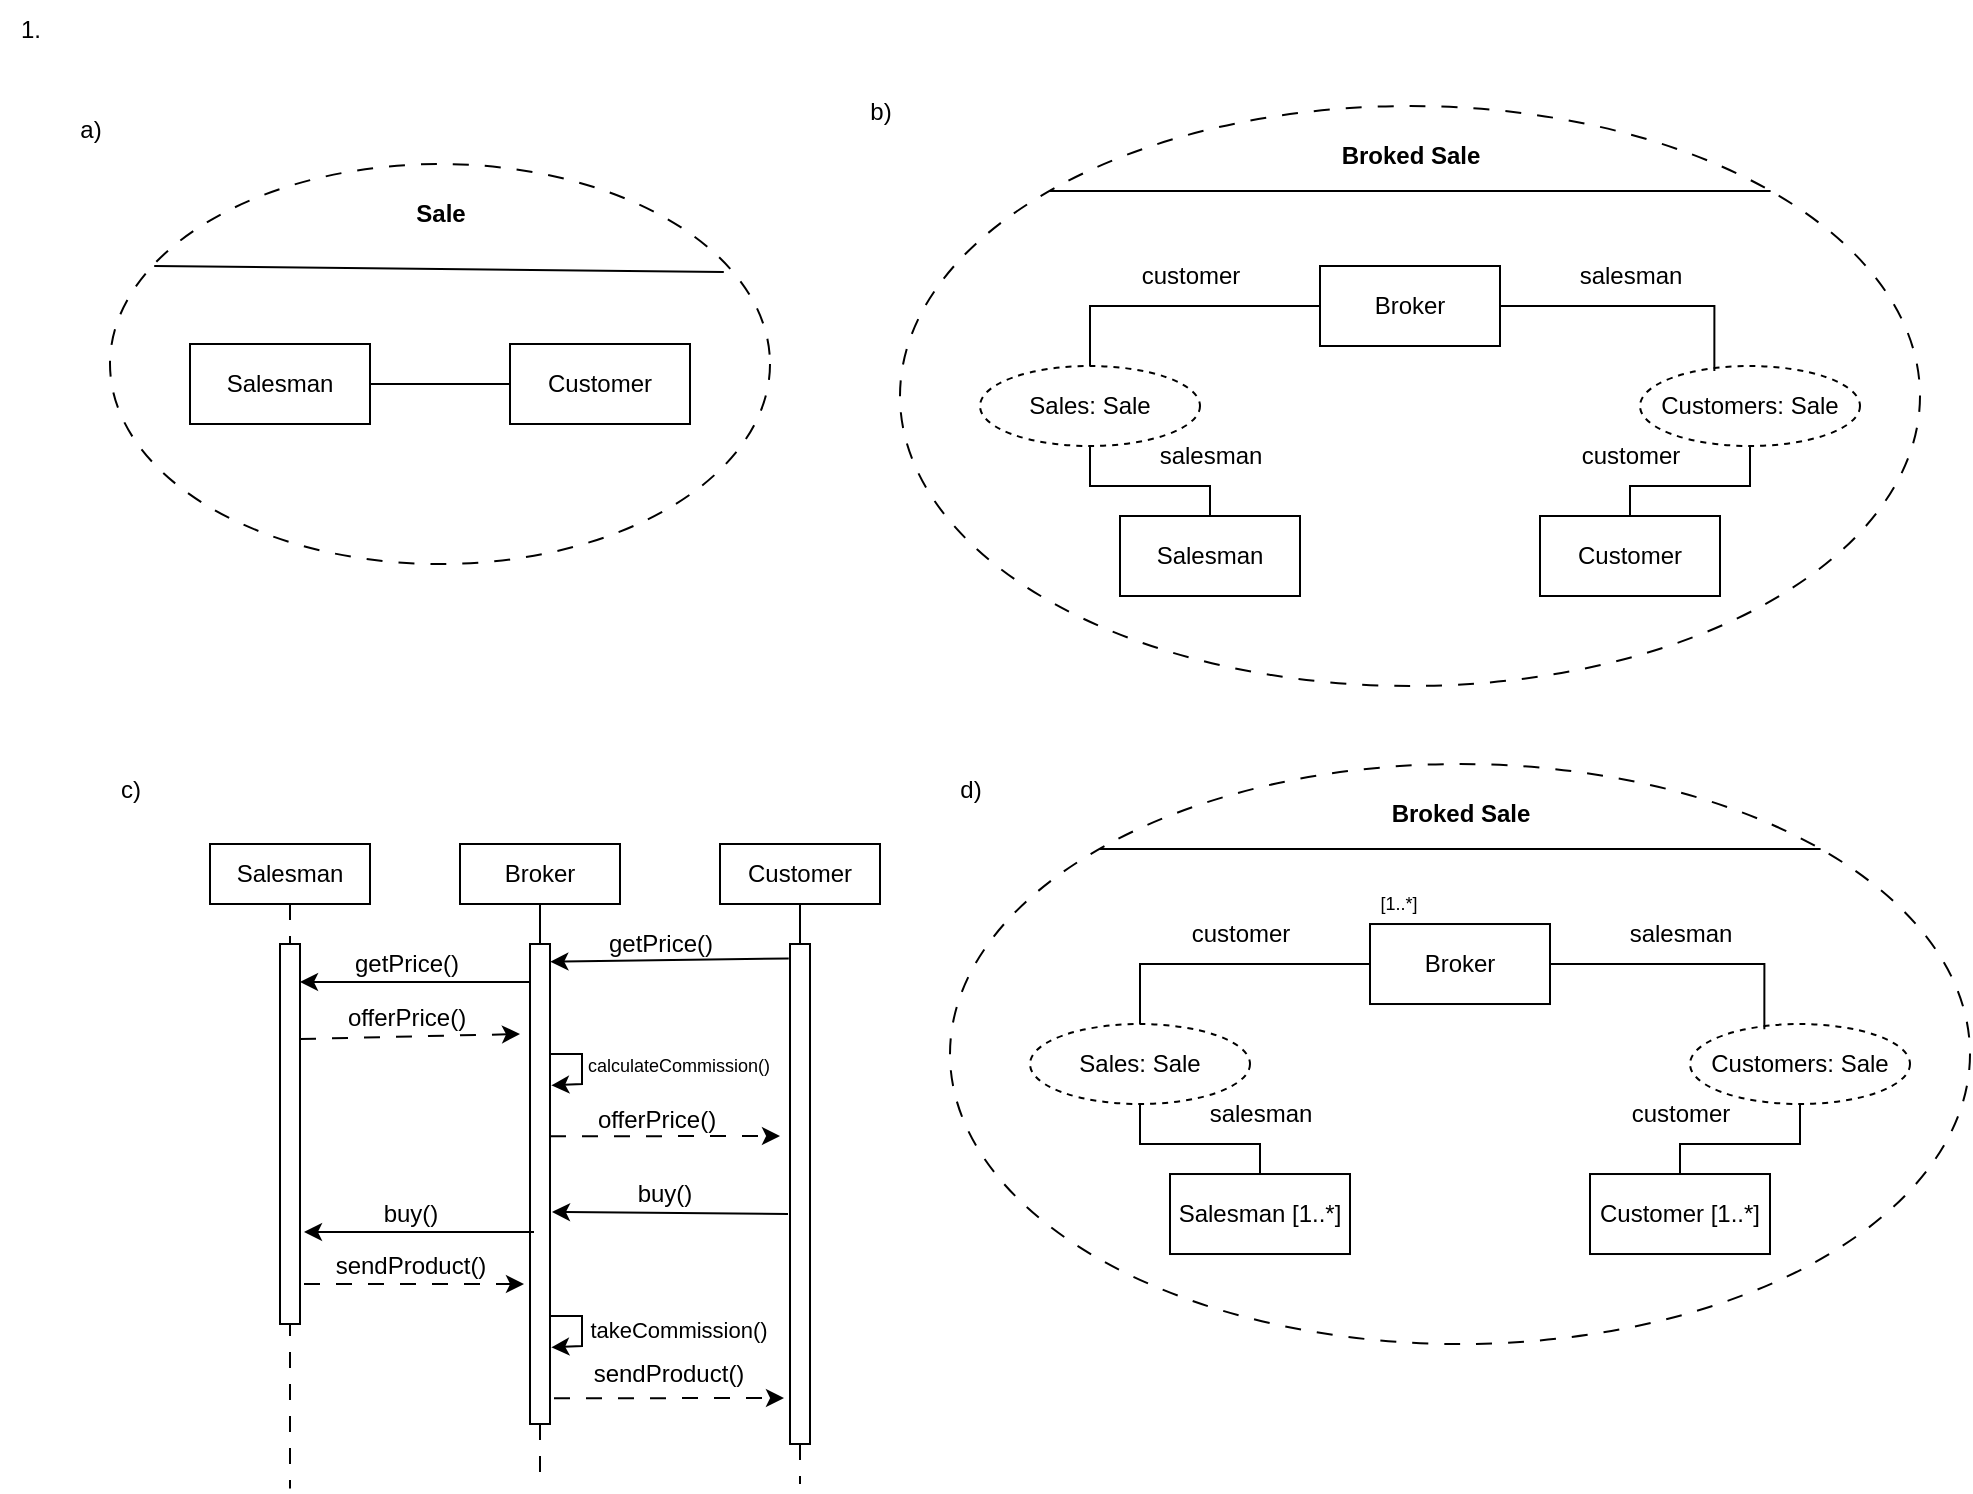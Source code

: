 <mxfile pages="4">
    <diagram name="1" id="oqnGlhhsXiJPmTiN1gaL">
        <mxGraphModel dx="999" dy="611" grid="0" gridSize="10" guides="1" tooltips="1" connect="1" arrows="1" fold="1" page="0" pageScale="1" pageWidth="827" pageHeight="1169" math="0" shadow="0">
            <root>
                <mxCell id="0"/>
                <mxCell id="1" parent="0"/>
                <mxCell id="3BB9QoMUWJbPSm6dbpOB-1" value="" style="ellipse;whiteSpace=wrap;html=1;dashed=1;dashPattern=8 8;" parent="1" vertex="1">
                    <mxGeometry x="140" y="140" width="330" height="200" as="geometry"/>
                </mxCell>
                <mxCell id="3BB9QoMUWJbPSm6dbpOB-2" value="" style="endArrow=none;html=1;rounded=0;exitX=0.067;exitY=0.255;exitDx=0;exitDy=0;exitPerimeter=0;entryX=0.93;entryY=0.27;entryDx=0;entryDy=0;entryPerimeter=0;" parent="1" source="3BB9QoMUWJbPSm6dbpOB-1" target="3BB9QoMUWJbPSm6dbpOB-1" edge="1">
                    <mxGeometry width="50" height="50" relative="1" as="geometry">
                        <mxPoint x="390" y="320" as="sourcePoint"/>
                        <mxPoint x="440" y="270" as="targetPoint"/>
                    </mxGeometry>
                </mxCell>
                <mxCell id="3BB9QoMUWJbPSm6dbpOB-3" value="&lt;b&gt;Sale&lt;/b&gt;" style="text;html=1;align=center;verticalAlign=middle;resizable=0;points=[];autosize=1;strokeColor=none;fillColor=none;" parent="1" vertex="1">
                    <mxGeometry x="280" y="150" width="50" height="30" as="geometry"/>
                </mxCell>
                <mxCell id="3BB9QoMUWJbPSm6dbpOB-7" style="edgeStyle=orthogonalEdgeStyle;rounded=0;orthogonalLoop=1;jettySize=auto;html=1;endArrow=none;endFill=0;" parent="1" source="3BB9QoMUWJbPSm6dbpOB-4" target="3BB9QoMUWJbPSm6dbpOB-5" edge="1">
                    <mxGeometry relative="1" as="geometry"/>
                </mxCell>
                <mxCell id="3BB9QoMUWJbPSm6dbpOB-4" value="Salesman" style="rounded=0;whiteSpace=wrap;html=1;" parent="1" vertex="1">
                    <mxGeometry x="180" y="230" width="90" height="40" as="geometry"/>
                </mxCell>
                <mxCell id="3BB9QoMUWJbPSm6dbpOB-5" value="Customer" style="rounded=0;whiteSpace=wrap;html=1;" parent="1" vertex="1">
                    <mxGeometry x="340" y="230" width="90" height="40" as="geometry"/>
                </mxCell>
                <mxCell id="3BB9QoMUWJbPSm6dbpOB-8" value="" style="ellipse;whiteSpace=wrap;html=1;dashed=1;dashPattern=8 8;" parent="1" vertex="1">
                    <mxGeometry x="535" y="111" width="510" height="290" as="geometry"/>
                </mxCell>
                <mxCell id="3BB9QoMUWJbPSm6dbpOB-9" value="" style="endArrow=none;html=1;rounded=0;exitX=0;exitY=0;exitDx=0;exitDy=0;entryX=1;entryY=0;entryDx=0;entryDy=0;" parent="1" source="3BB9QoMUWJbPSm6dbpOB-8" target="3BB9QoMUWJbPSm6dbpOB-8" edge="1">
                    <mxGeometry width="50" height="50" relative="1" as="geometry">
                        <mxPoint x="785" y="291" as="sourcePoint"/>
                        <mxPoint x="835" y="241" as="targetPoint"/>
                    </mxGeometry>
                </mxCell>
                <mxCell id="3BB9QoMUWJbPSm6dbpOB-10" value="&lt;b&gt;Broked Sale&lt;/b&gt;" style="text;html=1;align=center;verticalAlign=middle;resizable=0;points=[];autosize=1;strokeColor=none;fillColor=none;" parent="1" vertex="1">
                    <mxGeometry x="745" y="121" width="90" height="30" as="geometry"/>
                </mxCell>
                <mxCell id="3BB9QoMUWJbPSm6dbpOB-12" value="Salesman" style="rounded=0;whiteSpace=wrap;html=1;" parent="1" vertex="1">
                    <mxGeometry x="645" y="316" width="90" height="40" as="geometry"/>
                </mxCell>
                <mxCell id="3BB9QoMUWJbPSm6dbpOB-13" value="Customer" style="rounded=0;whiteSpace=wrap;html=1;" parent="1" vertex="1">
                    <mxGeometry x="855" y="316" width="90" height="40" as="geometry"/>
                </mxCell>
                <mxCell id="3BB9QoMUWJbPSm6dbpOB-18" style="edgeStyle=orthogonalEdgeStyle;rounded=0;orthogonalLoop=1;jettySize=auto;html=1;endArrow=none;endFill=0;" parent="1" source="3BB9QoMUWJbPSm6dbpOB-14" target="3BB9QoMUWJbPSm6dbpOB-15" edge="1">
                    <mxGeometry relative="1" as="geometry"/>
                </mxCell>
                <mxCell id="3BB9QoMUWJbPSm6dbpOB-14" value="Broker" style="rounded=0;whiteSpace=wrap;html=1;" parent="1" vertex="1">
                    <mxGeometry x="745" y="191" width="90" height="40" as="geometry"/>
                </mxCell>
                <mxCell id="3BB9QoMUWJbPSm6dbpOB-19" style="edgeStyle=orthogonalEdgeStyle;rounded=0;orthogonalLoop=1;jettySize=auto;html=1;entryX=0.5;entryY=0;entryDx=0;entryDy=0;endArrow=none;endFill=0;" parent="1" source="3BB9QoMUWJbPSm6dbpOB-15" target="3BB9QoMUWJbPSm6dbpOB-12" edge="1">
                    <mxGeometry relative="1" as="geometry"/>
                </mxCell>
                <mxCell id="3BB9QoMUWJbPSm6dbpOB-15" value="Sales: Sale" style="ellipse;whiteSpace=wrap;html=1;dashed=1;" parent="1" vertex="1">
                    <mxGeometry x="575" y="241" width="110" height="40" as="geometry"/>
                </mxCell>
                <mxCell id="3BB9QoMUWJbPSm6dbpOB-20" style="edgeStyle=orthogonalEdgeStyle;rounded=0;orthogonalLoop=1;jettySize=auto;html=1;entryX=0.5;entryY=0;entryDx=0;entryDy=0;endArrow=none;endFill=0;" parent="1" source="3BB9QoMUWJbPSm6dbpOB-16" target="3BB9QoMUWJbPSm6dbpOB-13" edge="1">
                    <mxGeometry relative="1" as="geometry"/>
                </mxCell>
                <mxCell id="3BB9QoMUWJbPSm6dbpOB-16" value="Customers: Sale" style="ellipse;whiteSpace=wrap;html=1;dashed=1;" parent="1" vertex="1">
                    <mxGeometry x="905" y="241" width="110" height="40" as="geometry"/>
                </mxCell>
                <mxCell id="3BB9QoMUWJbPSm6dbpOB-17" style="edgeStyle=orthogonalEdgeStyle;rounded=0;orthogonalLoop=1;jettySize=auto;html=1;entryX=0.338;entryY=0.064;entryDx=0;entryDy=0;entryPerimeter=0;endArrow=none;endFill=0;" parent="1" source="3BB9QoMUWJbPSm6dbpOB-14" target="3BB9QoMUWJbPSm6dbpOB-16" edge="1">
                    <mxGeometry relative="1" as="geometry"/>
                </mxCell>
                <mxCell id="3BB9QoMUWJbPSm6dbpOB-21" value="customer" style="text;html=1;align=center;verticalAlign=middle;resizable=0;points=[];autosize=1;strokeColor=none;fillColor=none;" parent="1" vertex="1">
                    <mxGeometry x="645" y="181" width="70" height="30" as="geometry"/>
                </mxCell>
                <mxCell id="3BB9QoMUWJbPSm6dbpOB-22" value="customer" style="text;html=1;align=center;verticalAlign=middle;resizable=0;points=[];autosize=1;strokeColor=none;fillColor=none;" parent="1" vertex="1">
                    <mxGeometry x="865" y="271" width="70" height="30" as="geometry"/>
                </mxCell>
                <mxCell id="3BB9QoMUWJbPSm6dbpOB-24" value="salesman" style="text;html=1;align=center;verticalAlign=middle;resizable=0;points=[];autosize=1;strokeColor=none;fillColor=none;" parent="1" vertex="1">
                    <mxGeometry x="865" y="181" width="70" height="30" as="geometry"/>
                </mxCell>
                <mxCell id="3BB9QoMUWJbPSm6dbpOB-25" value="salesman" style="text;html=1;align=center;verticalAlign=middle;resizable=0;points=[];autosize=1;strokeColor=none;fillColor=none;" parent="1" vertex="1">
                    <mxGeometry x="655" y="271" width="70" height="30" as="geometry"/>
                </mxCell>
                <mxCell id="7Md--JpsA2dRqp_fzses-1" value="a)" style="text;html=1;align=center;verticalAlign=middle;resizable=0;points=[];autosize=1;strokeColor=none;fillColor=none;" parent="1" vertex="1">
                    <mxGeometry x="115" y="108" width="30" height="30" as="geometry"/>
                </mxCell>
                <mxCell id="7Md--JpsA2dRqp_fzses-2" value="b)" style="text;html=1;align=center;verticalAlign=middle;resizable=0;points=[];autosize=1;strokeColor=none;fillColor=none;" parent="1" vertex="1">
                    <mxGeometry x="510" y="99" width="30" height="30" as="geometry"/>
                </mxCell>
                <mxCell id="7Md--JpsA2dRqp_fzses-3" value="1." style="text;html=1;align=center;verticalAlign=middle;resizable=0;points=[];autosize=1;strokeColor=none;fillColor=none;" parent="1" vertex="1">
                    <mxGeometry x="85" y="58" width="30" height="30" as="geometry"/>
                </mxCell>
                <mxCell id="uT1qJ5AB0-0LZHPfejRn-2" style="edgeStyle=orthogonalEdgeStyle;rounded=0;orthogonalLoop=1;jettySize=auto;html=1;endArrow=none;endFill=0;dashed=1;dashPattern=8 8;" parent="1" source="g9MefhXusXSUeVc2Ryg_-3" edge="1">
                    <mxGeometry relative="1" as="geometry">
                        <mxPoint x="355" y="800" as="targetPoint"/>
                    </mxGeometry>
                </mxCell>
                <mxCell id="EQJQvWWU60_swK5IFiPz-2" value="Broker" style="rounded=0;whiteSpace=wrap;html=1;" parent="1" vertex="1">
                    <mxGeometry x="315" y="480" width="80" height="30" as="geometry"/>
                </mxCell>
                <mxCell id="uT1qJ5AB0-0LZHPfejRn-3" style="edgeStyle=orthogonalEdgeStyle;rounded=0;orthogonalLoop=1;jettySize=auto;html=1;endArrow=none;endFill=0;dashed=1;dashPattern=8 8;" parent="1" source="g9MefhXusXSUeVc2Ryg_-1" edge="1">
                    <mxGeometry relative="1" as="geometry">
                        <mxPoint x="485" y="800" as="targetPoint"/>
                    </mxGeometry>
                </mxCell>
                <mxCell id="EQJQvWWU60_swK5IFiPz-3" value="Customer" style="rounded=0;whiteSpace=wrap;html=1;" parent="1" vertex="1">
                    <mxGeometry x="445" y="480" width="80" height="30" as="geometry"/>
                </mxCell>
                <mxCell id="uT1qJ5AB0-0LZHPfejRn-1" style="edgeStyle=orthogonalEdgeStyle;rounded=0;orthogonalLoop=1;jettySize=auto;html=1;endArrow=none;endFill=0;dashed=1;dashPattern=8 8;" parent="1" source="EQJQvWWU60_swK5IFiPz-4" edge="1">
                    <mxGeometry relative="1" as="geometry">
                        <mxPoint x="230" y="802.222" as="targetPoint"/>
                    </mxGeometry>
                </mxCell>
                <mxCell id="EQJQvWWU60_swK5IFiPz-4" value="Salesman" style="rounded=0;whiteSpace=wrap;html=1;" parent="1" vertex="1">
                    <mxGeometry x="190" y="480" width="80" height="30" as="geometry"/>
                </mxCell>
                <mxCell id="g9MefhXusXSUeVc2Ryg_-2" value="" style="edgeStyle=orthogonalEdgeStyle;rounded=0;orthogonalLoop=1;jettySize=auto;html=1;endArrow=none;endFill=0;dashed=1;dashPattern=8 8;" parent="1" source="EQJQvWWU60_swK5IFiPz-3" target="g9MefhXusXSUeVc2Ryg_-1" edge="1">
                    <mxGeometry relative="1" as="geometry">
                        <mxPoint x="485" y="800" as="targetPoint"/>
                        <mxPoint x="485" y="510" as="sourcePoint"/>
                    </mxGeometry>
                </mxCell>
                <mxCell id="g9MefhXusXSUeVc2Ryg_-1" value="" style="rounded=0;whiteSpace=wrap;html=1;" parent="1" vertex="1">
                    <mxGeometry x="480" y="530" width="10" height="250" as="geometry"/>
                </mxCell>
                <mxCell id="g9MefhXusXSUeVc2Ryg_-5" value="" style="edgeStyle=orthogonalEdgeStyle;rounded=0;orthogonalLoop=1;jettySize=auto;html=1;endArrow=none;endFill=0;dashed=1;dashPattern=8 8;" parent="1" source="EQJQvWWU60_swK5IFiPz-2" target="g9MefhXusXSUeVc2Ryg_-3" edge="1">
                    <mxGeometry relative="1" as="geometry">
                        <mxPoint x="355" y="800" as="targetPoint"/>
                        <mxPoint x="355" y="510" as="sourcePoint"/>
                    </mxGeometry>
                </mxCell>
                <mxCell id="g9MefhXusXSUeVc2Ryg_-3" value="" style="rounded=0;whiteSpace=wrap;html=1;" parent="1" vertex="1">
                    <mxGeometry x="350" y="530" width="10" height="240" as="geometry"/>
                </mxCell>
                <mxCell id="g9MefhXusXSUeVc2Ryg_-6" value="" style="endArrow=classic;html=1;rounded=0;entryX=1.018;entryY=0.037;entryDx=0;entryDy=0;entryPerimeter=0;exitX=-0.063;exitY=0.029;exitDx=0;exitDy=0;exitPerimeter=0;" parent="1" source="g9MefhXusXSUeVc2Ryg_-1" target="g9MefhXusXSUeVc2Ryg_-3" edge="1">
                    <mxGeometry width="50" height="50" relative="1" as="geometry">
                        <mxPoint x="477" y="540" as="sourcePoint"/>
                        <mxPoint x="365" y="540" as="targetPoint"/>
                    </mxGeometry>
                </mxCell>
                <mxCell id="g9MefhXusXSUeVc2Ryg_-7" value="getPrice()" style="text;html=1;align=center;verticalAlign=middle;resizable=0;points=[];autosize=1;strokeColor=none;fillColor=none;" parent="1" vertex="1">
                    <mxGeometry x="375" y="515" width="80" height="30" as="geometry"/>
                </mxCell>
                <mxCell id="we3z89W5uayYzzfkoGWM-1" value="" style="rounded=0;whiteSpace=wrap;html=1;" parent="1" vertex="1">
                    <mxGeometry x="225" y="530" width="10" height="190" as="geometry"/>
                </mxCell>
                <mxCell id="we3z89W5uayYzzfkoGWM-2" value="" style="endArrow=classic;html=1;rounded=0;exitX=-0.253;exitY=0.158;exitDx=0;exitDy=0;exitPerimeter=0;" parent="1" edge="1">
                    <mxGeometry width="50" height="50" relative="1" as="geometry">
                        <mxPoint x="350" y="549" as="sourcePoint"/>
                        <mxPoint x="235" y="549" as="targetPoint"/>
                    </mxGeometry>
                </mxCell>
                <mxCell id="we3z89W5uayYzzfkoGWM-3" value="getPrice()" style="text;html=1;align=center;verticalAlign=middle;resizable=0;points=[];autosize=1;strokeColor=none;fillColor=none;" parent="1" vertex="1">
                    <mxGeometry x="248" y="525" width="80" height="30" as="geometry"/>
                </mxCell>
                <mxCell id="we3z89W5uayYzzfkoGWM-4" value="" style="endArrow=classic;html=1;rounded=0;exitX=1;exitY=0.25;exitDx=0;exitDy=0;dashed=1;dashPattern=8 8;" parent="1" source="we3z89W5uayYzzfkoGWM-1" edge="1">
                    <mxGeometry width="50" height="50" relative="1" as="geometry">
                        <mxPoint x="335" y="640" as="sourcePoint"/>
                        <mxPoint x="345" y="575" as="targetPoint"/>
                    </mxGeometry>
                </mxCell>
                <mxCell id="we3z89W5uayYzzfkoGWM-5" value="offerPrice()" style="text;html=1;align=center;verticalAlign=middle;resizable=0;points=[];autosize=1;strokeColor=none;fillColor=none;" parent="1" vertex="1">
                    <mxGeometry x="248" y="552" width="80" height="30" as="geometry"/>
                </mxCell>
                <mxCell id="we3z89W5uayYzzfkoGWM-6" value="" style="endArrow=classic;html=1;rounded=0;exitX=0.934;exitY=0.349;exitDx=0;exitDy=0;exitPerimeter=0;entryX=0.997;entryY=0.447;entryDx=0;entryDy=0;entryPerimeter=0;" parent="1" edge="1">
                    <mxGeometry width="50" height="50" relative="1" as="geometry">
                        <mxPoint x="360" y="585.0" as="sourcePoint"/>
                        <mxPoint x="360.63" y="600.68" as="targetPoint"/>
                        <Array as="points">
                            <mxPoint x="376" y="585"/>
                            <mxPoint x="376" y="600"/>
                        </Array>
                    </mxGeometry>
                </mxCell>
                <mxCell id="we3z89W5uayYzzfkoGWM-7" value="&lt;font style=&quot;font-size: 9px;&quot;&gt;calculateCommission()&lt;/font&gt;" style="text;html=1;align=center;verticalAlign=middle;resizable=0;points=[];autosize=1;strokeColor=none;fillColor=none;" parent="1" vertex="1">
                    <mxGeometry x="369" y="575" width="110" height="30" as="geometry"/>
                </mxCell>
                <mxCell id="we3z89W5uayYzzfkoGWM-8" value="" style="endArrow=classic;html=1;rounded=0;exitX=1;exitY=0.75;exitDx=0;exitDy=0;dashed=1;dashPattern=8 8;" parent="1" edge="1">
                    <mxGeometry width="50" height="50" relative="1" as="geometry">
                        <mxPoint x="360" y="626.13" as="sourcePoint"/>
                        <mxPoint x="475" y="626" as="targetPoint"/>
                    </mxGeometry>
                </mxCell>
                <mxCell id="we3z89W5uayYzzfkoGWM-9" value="offerPrice()" style="text;html=1;align=center;verticalAlign=middle;resizable=0;points=[];autosize=1;strokeColor=none;fillColor=none;" parent="1" vertex="1">
                    <mxGeometry x="373" y="603.13" width="80" height="30" as="geometry"/>
                </mxCell>
                <mxCell id="DwhkJ7c0mLhIgbqP5PdR-1" value="" style="endArrow=classic;html=1;rounded=0;entryX=0.912;entryY=0.077;entryDx=0;entryDy=0;entryPerimeter=0;" parent="1" edge="1">
                    <mxGeometry width="50" height="50" relative="1" as="geometry">
                        <mxPoint x="479" y="665" as="sourcePoint"/>
                        <mxPoint x="361" y="664" as="targetPoint"/>
                    </mxGeometry>
                </mxCell>
                <mxCell id="DwhkJ7c0mLhIgbqP5PdR-2" value="buy()" style="text;html=1;align=center;verticalAlign=middle;resizable=0;points=[];autosize=1;strokeColor=none;fillColor=none;" parent="1" vertex="1">
                    <mxGeometry x="392" y="640" width="50" height="30" as="geometry"/>
                </mxCell>
                <mxCell id="DwhkJ7c0mLhIgbqP5PdR-3" value="" style="endArrow=classic;html=1;rounded=0;exitX=-0.253;exitY=0.158;exitDx=0;exitDy=0;exitPerimeter=0;" parent="1" edge="1">
                    <mxGeometry width="50" height="50" relative="1" as="geometry">
                        <mxPoint x="352" y="674" as="sourcePoint"/>
                        <mxPoint x="237" y="674" as="targetPoint"/>
                    </mxGeometry>
                </mxCell>
                <mxCell id="DwhkJ7c0mLhIgbqP5PdR-4" value="buy()" style="text;html=1;align=center;verticalAlign=middle;resizable=0;points=[];autosize=1;strokeColor=none;fillColor=none;" parent="1" vertex="1">
                    <mxGeometry x="265" y="650" width="50" height="30" as="geometry"/>
                </mxCell>
                <mxCell id="DwhkJ7c0mLhIgbqP5PdR-5" value="" style="endArrow=classic;html=1;rounded=0;exitX=1;exitY=0.75;exitDx=0;exitDy=0;dashed=1;dashPattern=8 8;" parent="1" edge="1">
                    <mxGeometry width="50" height="50" relative="1" as="geometry">
                        <mxPoint x="237" y="700" as="sourcePoint"/>
                        <mxPoint x="347" y="700" as="targetPoint"/>
                    </mxGeometry>
                </mxCell>
                <mxCell id="DwhkJ7c0mLhIgbqP5PdR-6" value="" style="endArrow=classic;html=1;rounded=0;exitX=1;exitY=0.75;exitDx=0;exitDy=0;dashed=1;dashPattern=8 8;" parent="1" edge="1">
                    <mxGeometry width="50" height="50" relative="1" as="geometry">
                        <mxPoint x="362" y="757.13" as="sourcePoint"/>
                        <mxPoint x="477" y="757" as="targetPoint"/>
                    </mxGeometry>
                </mxCell>
                <mxCell id="DwhkJ7c0mLhIgbqP5PdR-7" value="sendProduct()" style="text;html=1;align=center;verticalAlign=middle;resizable=0;points=[];autosize=1;strokeColor=none;fillColor=none;" parent="1" vertex="1">
                    <mxGeometry x="240" y="676" width="100" height="30" as="geometry"/>
                </mxCell>
                <mxCell id="DwhkJ7c0mLhIgbqP5PdR-8" value="" style="endArrow=classic;html=1;rounded=0;exitX=0.934;exitY=0.349;exitDx=0;exitDy=0;exitPerimeter=0;entryX=0.997;entryY=0.447;entryDx=0;entryDy=0;entryPerimeter=0;" parent="1" edge="1">
                    <mxGeometry width="50" height="50" relative="1" as="geometry">
                        <mxPoint x="360" y="716.0" as="sourcePoint"/>
                        <mxPoint x="360.63" y="731.68" as="targetPoint"/>
                        <Array as="points">
                            <mxPoint x="376" y="716"/>
                            <mxPoint x="376" y="731"/>
                        </Array>
                    </mxGeometry>
                </mxCell>
                <mxCell id="DwhkJ7c0mLhIgbqP5PdR-9" value="&lt;font style=&quot;font-size: 11px;&quot;&gt;takeCommission()&lt;/font&gt;" style="text;html=1;align=center;verticalAlign=middle;resizable=0;points=[];autosize=1;strokeColor=none;fillColor=none;" parent="1" vertex="1">
                    <mxGeometry x="369" y="708" width="110" height="30" as="geometry"/>
                </mxCell>
                <mxCell id="DwhkJ7c0mLhIgbqP5PdR-10" value="sendProduct()" style="text;html=1;align=center;verticalAlign=middle;resizable=0;points=[];autosize=1;strokeColor=none;fillColor=none;" parent="1" vertex="1">
                    <mxGeometry x="369" y="730" width="100" height="30" as="geometry"/>
                </mxCell>
                <mxCell id="DwhkJ7c0mLhIgbqP5PdR-12" value="c)" style="text;html=1;align=center;verticalAlign=middle;resizable=0;points=[];autosize=1;strokeColor=none;fillColor=none;" parent="1" vertex="1">
                    <mxGeometry x="135" y="438" width="30" height="30" as="geometry"/>
                </mxCell>
                <mxCell id="DwhkJ7c0mLhIgbqP5PdR-13" value="d)" style="text;html=1;align=center;verticalAlign=middle;resizable=0;points=[];autosize=1;strokeColor=none;fillColor=none;" parent="1" vertex="1">
                    <mxGeometry x="555" y="438" width="30" height="30" as="geometry"/>
                </mxCell>
                <mxCell id="DwhkJ7c0mLhIgbqP5PdR-14" value="" style="ellipse;whiteSpace=wrap;html=1;dashed=1;dashPattern=8 8;" parent="1" vertex="1">
                    <mxGeometry x="560" y="440.01" width="510" height="290" as="geometry"/>
                </mxCell>
                <mxCell id="DwhkJ7c0mLhIgbqP5PdR-15" value="" style="endArrow=none;html=1;rounded=0;exitX=0;exitY=0;exitDx=0;exitDy=0;entryX=1;entryY=0;entryDx=0;entryDy=0;" parent="1" source="DwhkJ7c0mLhIgbqP5PdR-14" target="DwhkJ7c0mLhIgbqP5PdR-14" edge="1">
                    <mxGeometry width="50" height="50" relative="1" as="geometry">
                        <mxPoint x="810" y="620.01" as="sourcePoint"/>
                        <mxPoint x="860" y="570.01" as="targetPoint"/>
                    </mxGeometry>
                </mxCell>
                <mxCell id="DwhkJ7c0mLhIgbqP5PdR-16" value="&lt;b&gt;Broked Sale&lt;/b&gt;" style="text;html=1;align=center;verticalAlign=middle;resizable=0;points=[];autosize=1;strokeColor=none;fillColor=none;" parent="1" vertex="1">
                    <mxGeometry x="770" y="450.01" width="90" height="30" as="geometry"/>
                </mxCell>
                <mxCell id="DwhkJ7c0mLhIgbqP5PdR-17" value="Salesman [1..*]" style="rounded=0;whiteSpace=wrap;html=1;" parent="1" vertex="1">
                    <mxGeometry x="670" y="645.01" width="90" height="40" as="geometry"/>
                </mxCell>
                <mxCell id="DwhkJ7c0mLhIgbqP5PdR-18" value="Customer [1..*]" style="rounded=0;whiteSpace=wrap;html=1;" parent="1" vertex="1">
                    <mxGeometry x="880" y="645.01" width="90" height="40" as="geometry"/>
                </mxCell>
                <mxCell id="DwhkJ7c0mLhIgbqP5PdR-19" style="edgeStyle=orthogonalEdgeStyle;rounded=0;orthogonalLoop=1;jettySize=auto;html=1;endArrow=none;endFill=0;" parent="1" source="DwhkJ7c0mLhIgbqP5PdR-20" target="DwhkJ7c0mLhIgbqP5PdR-22" edge="1">
                    <mxGeometry relative="1" as="geometry"/>
                </mxCell>
                <mxCell id="DwhkJ7c0mLhIgbqP5PdR-20" value="Broker" style="rounded=0;whiteSpace=wrap;html=1;" parent="1" vertex="1">
                    <mxGeometry x="770" y="520.01" width="90" height="40" as="geometry"/>
                </mxCell>
                <mxCell id="DwhkJ7c0mLhIgbqP5PdR-21" style="edgeStyle=orthogonalEdgeStyle;rounded=0;orthogonalLoop=1;jettySize=auto;html=1;entryX=0.5;entryY=0;entryDx=0;entryDy=0;endArrow=none;endFill=0;" parent="1" source="DwhkJ7c0mLhIgbqP5PdR-22" target="DwhkJ7c0mLhIgbqP5PdR-17" edge="1">
                    <mxGeometry relative="1" as="geometry"/>
                </mxCell>
                <mxCell id="DwhkJ7c0mLhIgbqP5PdR-22" value="Sales: Sale" style="ellipse;whiteSpace=wrap;html=1;dashed=1;" parent="1" vertex="1">
                    <mxGeometry x="600" y="570.01" width="110" height="40" as="geometry"/>
                </mxCell>
                <mxCell id="DwhkJ7c0mLhIgbqP5PdR-23" style="edgeStyle=orthogonalEdgeStyle;rounded=0;orthogonalLoop=1;jettySize=auto;html=1;entryX=0.5;entryY=0;entryDx=0;entryDy=0;endArrow=none;endFill=0;" parent="1" source="DwhkJ7c0mLhIgbqP5PdR-24" target="DwhkJ7c0mLhIgbqP5PdR-18" edge="1">
                    <mxGeometry relative="1" as="geometry"/>
                </mxCell>
                <mxCell id="DwhkJ7c0mLhIgbqP5PdR-24" value="Customers: Sale" style="ellipse;whiteSpace=wrap;html=1;dashed=1;" parent="1" vertex="1">
                    <mxGeometry x="930" y="570.01" width="110" height="40" as="geometry"/>
                </mxCell>
                <mxCell id="DwhkJ7c0mLhIgbqP5PdR-25" style="edgeStyle=orthogonalEdgeStyle;rounded=0;orthogonalLoop=1;jettySize=auto;html=1;entryX=0.338;entryY=0.064;entryDx=0;entryDy=0;entryPerimeter=0;endArrow=none;endFill=0;" parent="1" source="DwhkJ7c0mLhIgbqP5PdR-20" target="DwhkJ7c0mLhIgbqP5PdR-24" edge="1">
                    <mxGeometry relative="1" as="geometry"/>
                </mxCell>
                <mxCell id="DwhkJ7c0mLhIgbqP5PdR-26" value="customer" style="text;html=1;align=center;verticalAlign=middle;resizable=0;points=[];autosize=1;strokeColor=none;fillColor=none;" parent="1" vertex="1">
                    <mxGeometry x="670" y="510.01" width="70" height="30" as="geometry"/>
                </mxCell>
                <mxCell id="DwhkJ7c0mLhIgbqP5PdR-27" value="customer" style="text;html=1;align=center;verticalAlign=middle;resizable=0;points=[];autosize=1;strokeColor=none;fillColor=none;" parent="1" vertex="1">
                    <mxGeometry x="890" y="600.01" width="70" height="30" as="geometry"/>
                </mxCell>
                <mxCell id="DwhkJ7c0mLhIgbqP5PdR-28" value="salesman" style="text;html=1;align=center;verticalAlign=middle;resizable=0;points=[];autosize=1;strokeColor=none;fillColor=none;" parent="1" vertex="1">
                    <mxGeometry x="890" y="510.01" width="70" height="30" as="geometry"/>
                </mxCell>
                <mxCell id="DwhkJ7c0mLhIgbqP5PdR-29" value="salesman" style="text;html=1;align=center;verticalAlign=middle;resizable=0;points=[];autosize=1;strokeColor=none;fillColor=none;" parent="1" vertex="1">
                    <mxGeometry x="680" y="600.01" width="70" height="30" as="geometry"/>
                </mxCell>
                <mxCell id="vnG9d8x_ozzFudY8c86U-1" value="&lt;font style=&quot;font-size: 9px;&quot;&gt;[1..*]&lt;/font&gt;" style="text;html=1;align=center;verticalAlign=middle;resizable=0;points=[];autosize=1;strokeColor=none;fillColor=none;" parent="1" vertex="1">
                    <mxGeometry x="765" y="496" width="37" height="26" as="geometry"/>
                </mxCell>
            </root>
        </mxGraphModel>
    </diagram>
    <diagram id="L0UWDZ3NEorXP8au152f" name="2">
        <mxGraphModel dx="1799" dy="211" grid="0" gridSize="10" guides="1" tooltips="1" connect="1" arrows="1" fold="1" page="0" pageScale="1" pageWidth="827" pageHeight="1169" math="0" shadow="0">
            <root>
                <mxCell id="0"/>
                <mxCell id="1" parent="0"/>
                <mxCell id="1sufzd7076sjgguFpfyi-7" style="edgeStyle=orthogonalEdgeStyle;rounded=0;orthogonalLoop=1;jettySize=auto;html=1;endArrow=none;endFill=0;dashed=1;dashPattern=8 8;" parent="1" source="1sufzd7076sjgguFpfyi-4" edge="1">
                    <mxGeometry relative="1" as="geometry">
                        <mxPoint x="30" y="1165.333" as="targetPoint"/>
                    </mxGeometry>
                </mxCell>
                <mxCell id="1sufzd7076sjgguFpfyi-4" value="&lt;font style=&quot;font-size: 18px;&quot;&gt;Person&lt;/font&gt;" style="rounded=0;whiteSpace=wrap;html=1;" parent="1" vertex="1">
                    <mxGeometry x="-30" y="690" width="120" height="60" as="geometry"/>
                </mxCell>
                <mxCell id="1sufzd7076sjgguFpfyi-8" style="edgeStyle=orthogonalEdgeStyle;rounded=0;orthogonalLoop=1;jettySize=auto;html=1;endArrow=none;endFill=0;dashed=1;dashPattern=8 8;" parent="1" source="XqLT_rYGVnPzVeqReQHg-1" edge="1">
                    <mxGeometry relative="1" as="geometry">
                        <mxPoint x="250" y="1160" as="targetPoint"/>
                    </mxGeometry>
                </mxCell>
                <mxCell id="1sufzd7076sjgguFpfyi-5" value="&lt;font style=&quot;font-size: 18px;&quot;&gt;Lift&lt;/font&gt;" style="rounded=0;whiteSpace=wrap;html=1;" parent="1" vertex="1">
                    <mxGeometry x="190" y="690" width="120" height="60" as="geometry"/>
                </mxCell>
                <mxCell id="XqLT_rYGVnPzVeqReQHg-4" value="" style="edgeStyle=orthogonalEdgeStyle;rounded=0;orthogonalLoop=1;jettySize=auto;html=1;endArrow=none;endFill=0;dashed=1;dashPattern=8 8;" parent="1" source="1sufzd7076sjgguFpfyi-5" target="XqLT_rYGVnPzVeqReQHg-1" edge="1">
                    <mxGeometry relative="1" as="geometry">
                        <mxPoint x="250" y="1160" as="targetPoint"/>
                        <mxPoint x="250" y="750" as="sourcePoint"/>
                    </mxGeometry>
                </mxCell>
                <mxCell id="XqLT_rYGVnPzVeqReQHg-1" value="" style="rounded=0;whiteSpace=wrap;html=1;" parent="1" vertex="1">
                    <mxGeometry x="240" y="790" width="20" height="330" as="geometry"/>
                </mxCell>
                <mxCell id="XqLT_rYGVnPzVeqReQHg-5" value="" style="rounded=0;whiteSpace=wrap;html=1;" parent="1" vertex="1">
                    <mxGeometry x="250" y="870" width="20" height="30" as="geometry"/>
                </mxCell>
                <mxCell id="XqLT_rYGVnPzVeqReQHg-6" value="" style="rounded=0;whiteSpace=wrap;html=1;" parent="1" vertex="1">
                    <mxGeometry x="250" y="1056" width="20" height="30" as="geometry"/>
                </mxCell>
                <mxCell id="XqLT_rYGVnPzVeqReQHg-7" value="" style="endArrow=classic;html=1;rounded=0;exitX=1.096;exitY=0.188;exitDx=0;exitDy=0;exitPerimeter=0;entryX=1;entryY=0.5;entryDx=0;entryDy=0;" parent="1" source="XqLT_rYGVnPzVeqReQHg-1" target="XqLT_rYGVnPzVeqReQHg-5" edge="1">
                    <mxGeometry width="50" height="50" relative="1" as="geometry">
                        <mxPoint x="280" y="890" as="sourcePoint"/>
                        <mxPoint x="330" y="840" as="targetPoint"/>
                        <Array as="points">
                            <mxPoint x="290" y="852"/>
                            <mxPoint x="290" y="885"/>
                        </Array>
                    </mxGeometry>
                </mxCell>
                <mxCell id="XqLT_rYGVnPzVeqReQHg-8" value="startMoving()" style="text;html=1;align=center;verticalAlign=middle;resizable=0;points=[];autosize=1;strokeColor=none;fillColor=none;" parent="1" vertex="1">
                    <mxGeometry x="290" y="850" width="90" height="30" as="geometry"/>
                </mxCell>
                <mxCell id="XqLT_rYGVnPzVeqReQHg-9" value="stopMoving()" style="text;html=1;align=center;verticalAlign=middle;resizable=0;points=[];autosize=1;strokeColor=none;fillColor=none;" parent="1" vertex="1">
                    <mxGeometry x="290" y="1036" width="90" height="30" as="geometry"/>
                </mxCell>
                <mxCell id="XqLT_rYGVnPzVeqReQHg-10" value="" style="endArrow=classic;html=1;rounded=0;exitX=1.096;exitY=0.188;exitDx=0;exitDy=0;exitPerimeter=0;entryX=1;entryY=0.5;entryDx=0;entryDy=0;" parent="1" edge="1">
                    <mxGeometry width="50" height="50" relative="1" as="geometry">
                        <mxPoint x="262" y="1036" as="sourcePoint"/>
                        <mxPoint x="270" y="1069" as="targetPoint"/>
                        <Array as="points">
                            <mxPoint x="290" y="1036"/>
                            <mxPoint x="290" y="1069"/>
                        </Array>
                    </mxGeometry>
                </mxCell>
                <mxCell id="XqLT_rYGVnPzVeqReQHg-12" style="edgeStyle=orthogonalEdgeStyle;rounded=0;orthogonalLoop=1;jettySize=auto;html=1;entryX=0.065;entryY=0.064;entryDx=0;entryDy=0;entryPerimeter=0;" parent="1" source="XqLT_rYGVnPzVeqReQHg-11" target="XqLT_rYGVnPzVeqReQHg-1" edge="1">
                    <mxGeometry relative="1" as="geometry">
                        <Array as="points">
                            <mxPoint x="240" y="810"/>
                            <mxPoint x="240" y="811"/>
                        </Array>
                    </mxGeometry>
                </mxCell>
                <mxCell id="XqLT_rYGVnPzVeqReQHg-11" value="" style="rounded=0;whiteSpace=wrap;html=1;" parent="1" vertex="1">
                    <mxGeometry x="20" y="790" width="20" height="330" as="geometry"/>
                </mxCell>
                <mxCell id="XqLT_rYGVnPzVeqReQHg-13" value="pressButton(floor: int)" style="text;html=1;align=center;verticalAlign=middle;resizable=0;points=[];autosize=1;strokeColor=none;fillColor=none;" parent="1" vertex="1">
                    <mxGeometry x="70" y="780" width="140" height="30" as="geometry"/>
                </mxCell>
                <mxCell id="XqLT_rYGVnPzVeqReQHg-14" style="edgeStyle=orthogonalEdgeStyle;rounded=0;orthogonalLoop=1;jettySize=auto;html=1;entryX=0.018;entryY=0.959;entryDx=0;entryDy=0;entryPerimeter=0;" parent="1" target="XqLT_rYGVnPzVeqReQHg-1" edge="1">
                    <mxGeometry relative="1" as="geometry">
                        <mxPoint x="39" y="1106" as="sourcePoint"/>
                        <mxPoint x="230" y="1107" as="targetPoint"/>
                        <Array as="points">
                            <mxPoint x="240" y="1106"/>
                        </Array>
                    </mxGeometry>
                </mxCell>
                <mxCell id="XqLT_rYGVnPzVeqReQHg-15" value="pressDoors()" style="text;html=1;align=center;verticalAlign=middle;resizable=0;points=[];autosize=1;strokeColor=none;fillColor=none;" parent="1" vertex="1">
                    <mxGeometry x="94" y="1076" width="90" height="30" as="geometry"/>
                </mxCell>
                <mxCell id="XqLT_rYGVnPzVeqReQHg-16" style="edgeStyle=orthogonalEdgeStyle;rounded=0;orthogonalLoop=1;jettySize=auto;html=1;entryX=0.018;entryY=0.959;entryDx=0;entryDy=0;entryPerimeter=0;endArrow=none;endFill=0;startArrow=classic;startFill=1;" parent="1" edge="1">
                    <mxGeometry relative="1" as="geometry">
                        <mxPoint x="38.5" y="960" as="sourcePoint"/>
                        <mxPoint x="239.5" y="960" as="targetPoint"/>
                        <Array as="points">
                            <mxPoint x="239.5" y="960"/>
                        </Array>
                    </mxGeometry>
                </mxCell>
                <mxCell id="XqLT_rYGVnPzVeqReQHg-17" value="floorReached(floor: int)" style="text;html=1;align=center;verticalAlign=middle;resizable=0;points=[];autosize=1;strokeColor=none;fillColor=none;" parent="1" vertex="1">
                    <mxGeometry x="63.5" y="930" width="150" height="30" as="geometry"/>
                </mxCell>
                <mxCell id="XqLT_rYGVnPzVeqReQHg-20" value="loop" style="shape=umlFrame;whiteSpace=wrap;html=1;pointerEvents=0;" parent="1" vertex="1">
                    <mxGeometry x="-14" y="836" width="310" height="164" as="geometry"/>
                </mxCell>
                <mxCell id="XqLT_rYGVnPzVeqReQHg-21" value="floor != destFloor" style="text;html=1;align=center;verticalAlign=middle;resizable=0;points=[];autosize=1;strokeColor=none;fillColor=none;" parent="1" vertex="1">
                    <mxGeometry x="60" y="836" width="110" height="30" as="geometry"/>
                </mxCell>
                <mxCell id="XqLT_rYGVnPzVeqReQHg-22" value="a)" style="text;html=1;align=center;verticalAlign=middle;resizable=0;points=[];autosize=1;strokeColor=none;fillColor=none;" parent="1" vertex="1">
                    <mxGeometry x="399" y="710" width="30" height="30" as="geometry"/>
                </mxCell>
                <mxCell id="XqLT_rYGVnPzVeqReQHg-44" style="edgeStyle=orthogonalEdgeStyle;rounded=0;orthogonalLoop=1;jettySize=auto;html=1;endArrow=none;endFill=0;dashed=1;dashPattern=8 8;" parent="1" source="XqLT_rYGVnPzVeqReQHg-45" edge="1">
                    <mxGeometry relative="1" as="geometry">
                        <mxPoint x="520" y="1165.333" as="targetPoint"/>
                    </mxGeometry>
                </mxCell>
                <mxCell id="XqLT_rYGVnPzVeqReQHg-45" value="&lt;font style=&quot;font-size: 18px;&quot;&gt;Person&lt;/font&gt;" style="rounded=0;whiteSpace=wrap;html=1;" parent="1" vertex="1">
                    <mxGeometry x="460" y="690" width="120" height="60" as="geometry"/>
                </mxCell>
                <mxCell id="XqLT_rYGVnPzVeqReQHg-46" style="edgeStyle=orthogonalEdgeStyle;rounded=0;orthogonalLoop=1;jettySize=auto;html=1;endArrow=none;endFill=0;dashed=1;dashPattern=8 8;" parent="1" source="XqLT_rYGVnPzVeqReQHg-49" edge="1">
                    <mxGeometry relative="1" as="geometry">
                        <mxPoint x="740" y="1160" as="targetPoint"/>
                    </mxGeometry>
                </mxCell>
                <mxCell id="XqLT_rYGVnPzVeqReQHg-47" value="&lt;font style=&quot;font-size: 18px;&quot;&gt;Lift&lt;/font&gt;" style="rounded=0;whiteSpace=wrap;html=1;" parent="1" vertex="1">
                    <mxGeometry x="680" y="690" width="120" height="60" as="geometry"/>
                </mxCell>
                <mxCell id="XqLT_rYGVnPzVeqReQHg-48" value="" style="edgeStyle=orthogonalEdgeStyle;rounded=0;orthogonalLoop=1;jettySize=auto;html=1;endArrow=none;endFill=0;dashed=1;dashPattern=8 8;" parent="1" source="XqLT_rYGVnPzVeqReQHg-47" target="XqLT_rYGVnPzVeqReQHg-49" edge="1">
                    <mxGeometry relative="1" as="geometry">
                        <mxPoint x="740" y="1160" as="targetPoint"/>
                        <mxPoint x="740" y="750" as="sourcePoint"/>
                    </mxGeometry>
                </mxCell>
                <mxCell id="XqLT_rYGVnPzVeqReQHg-49" value="" style="rounded=0;whiteSpace=wrap;html=1;" parent="1" vertex="1">
                    <mxGeometry x="730" y="790" width="20" height="330" as="geometry"/>
                </mxCell>
                <mxCell id="XqLT_rYGVnPzVeqReQHg-50" value="" style="rounded=0;whiteSpace=wrap;html=1;" parent="1" vertex="1">
                    <mxGeometry x="740" y="870" width="20" height="30" as="geometry"/>
                </mxCell>
                <mxCell id="XqLT_rYGVnPzVeqReQHg-51" value="" style="rounded=0;whiteSpace=wrap;html=1;" parent="1" vertex="1">
                    <mxGeometry x="740" y="1056" width="20" height="30" as="geometry"/>
                </mxCell>
                <mxCell id="XqLT_rYGVnPzVeqReQHg-52" value="" style="endArrow=classic;html=1;rounded=0;exitX=1.096;exitY=0.188;exitDx=0;exitDy=0;exitPerimeter=0;entryX=1;entryY=0.5;entryDx=0;entryDy=0;" parent="1" source="XqLT_rYGVnPzVeqReQHg-49" target="XqLT_rYGVnPzVeqReQHg-50" edge="1">
                    <mxGeometry width="50" height="50" relative="1" as="geometry">
                        <mxPoint x="770" y="890" as="sourcePoint"/>
                        <mxPoint x="820" y="840" as="targetPoint"/>
                        <Array as="points">
                            <mxPoint x="780" y="852"/>
                            <mxPoint x="780" y="885"/>
                        </Array>
                    </mxGeometry>
                </mxCell>
                <mxCell id="XqLT_rYGVnPzVeqReQHg-53" value="startMoving()" style="text;html=1;align=center;verticalAlign=middle;resizable=0;points=[];autosize=1;strokeColor=none;fillColor=none;" parent="1" vertex="1">
                    <mxGeometry x="780" y="850" width="90" height="30" as="geometry"/>
                </mxCell>
                <mxCell id="XqLT_rYGVnPzVeqReQHg-54" value="stopMoving()" style="text;html=1;align=center;verticalAlign=middle;resizable=0;points=[];autosize=1;strokeColor=none;fillColor=none;" parent="1" vertex="1">
                    <mxGeometry x="780" y="1036" width="90" height="30" as="geometry"/>
                </mxCell>
                <mxCell id="XqLT_rYGVnPzVeqReQHg-55" value="" style="endArrow=classic;html=1;rounded=0;exitX=1.096;exitY=0.188;exitDx=0;exitDy=0;exitPerimeter=0;entryX=1;entryY=0.5;entryDx=0;entryDy=0;" parent="1" edge="1">
                    <mxGeometry width="50" height="50" relative="1" as="geometry">
                        <mxPoint x="752" y="1036" as="sourcePoint"/>
                        <mxPoint x="760" y="1069" as="targetPoint"/>
                        <Array as="points">
                            <mxPoint x="780" y="1036"/>
                            <mxPoint x="780" y="1069"/>
                        </Array>
                    </mxGeometry>
                </mxCell>
                <mxCell id="XqLT_rYGVnPzVeqReQHg-56" style="edgeStyle=orthogonalEdgeStyle;rounded=0;orthogonalLoop=1;jettySize=auto;html=1;entryX=0.065;entryY=0.064;entryDx=0;entryDy=0;entryPerimeter=0;" parent="1" source="XqLT_rYGVnPzVeqReQHg-57" target="XqLT_rYGVnPzVeqReQHg-49" edge="1">
                    <mxGeometry relative="1" as="geometry">
                        <Array as="points">
                            <mxPoint x="730" y="810"/>
                            <mxPoint x="730" y="811"/>
                        </Array>
                    </mxGeometry>
                </mxCell>
                <mxCell id="XqLT_rYGVnPzVeqReQHg-57" value="" style="rounded=0;whiteSpace=wrap;html=1;" parent="1" vertex="1">
                    <mxGeometry x="510" y="790" width="20" height="330" as="geometry"/>
                </mxCell>
                <mxCell id="XqLT_rYGVnPzVeqReQHg-58" value="pressButton(floor: 1..5)" style="text;html=1;align=center;verticalAlign=middle;resizable=0;points=[];autosize=1;strokeColor=none;fillColor=none;" parent="1" vertex="1">
                    <mxGeometry x="555" y="780" width="150" height="30" as="geometry"/>
                </mxCell>
                <mxCell id="XqLT_rYGVnPzVeqReQHg-59" style="edgeStyle=orthogonalEdgeStyle;rounded=0;orthogonalLoop=1;jettySize=auto;html=1;entryX=0.018;entryY=0.959;entryDx=0;entryDy=0;entryPerimeter=0;" parent="1" target="XqLT_rYGVnPzVeqReQHg-49" edge="1">
                    <mxGeometry relative="1" as="geometry">
                        <mxPoint x="529" y="1106" as="sourcePoint"/>
                        <mxPoint x="720" y="1107" as="targetPoint"/>
                        <Array as="points">
                            <mxPoint x="730" y="1106"/>
                        </Array>
                    </mxGeometry>
                </mxCell>
                <mxCell id="XqLT_rYGVnPzVeqReQHg-60" value="pressDoors()" style="text;html=1;align=center;verticalAlign=middle;resizable=0;points=[];autosize=1;strokeColor=none;fillColor=none;" parent="1" vertex="1">
                    <mxGeometry x="584" y="1076" width="90" height="30" as="geometry"/>
                </mxCell>
                <mxCell id="XqLT_rYGVnPzVeqReQHg-61" style="edgeStyle=orthogonalEdgeStyle;rounded=0;orthogonalLoop=1;jettySize=auto;html=1;entryX=0.018;entryY=0.959;entryDx=0;entryDy=0;entryPerimeter=0;endArrow=none;endFill=0;startArrow=classic;startFill=1;" parent="1" edge="1">
                    <mxGeometry relative="1" as="geometry">
                        <mxPoint x="528.5" y="960" as="sourcePoint"/>
                        <mxPoint x="729.5" y="960" as="targetPoint"/>
                        <Array as="points">
                            <mxPoint x="729.5" y="960"/>
                        </Array>
                    </mxGeometry>
                </mxCell>
                <mxCell id="XqLT_rYGVnPzVeqReQHg-62" value="floorReached(floor: 1..5)" style="text;html=1;align=center;verticalAlign=middle;resizable=0;points=[];autosize=1;strokeColor=none;fillColor=none;" parent="1" vertex="1">
                    <mxGeometry x="553.5" y="930" width="150" height="30" as="geometry"/>
                </mxCell>
                <mxCell id="XqLT_rYGVnPzVeqReQHg-63" value="loop (1,5)" style="shape=umlFrame;whiteSpace=wrap;html=1;pointerEvents=0;" parent="1" vertex="1">
                    <mxGeometry x="476" y="836" width="310" height="164" as="geometry"/>
                </mxCell>
                <mxCell id="XqLT_rYGVnPzVeqReQHg-64" value="floor != destFloor" style="text;html=1;align=center;verticalAlign=middle;resizable=0;points=[];autosize=1;strokeColor=none;fillColor=none;" parent="1" vertex="1">
                    <mxGeometry x="550" y="836" width="110" height="30" as="geometry"/>
                </mxCell>
                <mxCell id="XqLT_rYGVnPzVeqReQHg-65" value="b)" style="text;html=1;align=center;verticalAlign=middle;resizable=0;points=[];autosize=1;strokeColor=none;fillColor=none;" parent="1" vertex="1">
                    <mxGeometry x="-582" y="1233" width="30" height="30" as="geometry"/>
                </mxCell>
                <mxCell id="XqLT_rYGVnPzVeqReQHg-66" style="edgeStyle=orthogonalEdgeStyle;rounded=0;orthogonalLoop=1;jettySize=auto;html=1;endArrow=none;endFill=0;dashed=1;dashPattern=8 8;" parent="1" source="XqLT_rYGVnPzVeqReQHg-67" edge="1">
                    <mxGeometry relative="1" as="geometry">
                        <mxPoint x="-461" y="1688.333" as="targetPoint"/>
                    </mxGeometry>
                </mxCell>
                <mxCell id="XqLT_rYGVnPzVeqReQHg-67" value="&lt;font style=&quot;font-size: 18px;&quot;&gt;Person&lt;/font&gt;" style="rounded=0;whiteSpace=wrap;html=1;" parent="1" vertex="1">
                    <mxGeometry x="-521" y="1213" width="120" height="60" as="geometry"/>
                </mxCell>
                <mxCell id="XqLT_rYGVnPzVeqReQHg-68" style="edgeStyle=orthogonalEdgeStyle;rounded=0;orthogonalLoop=1;jettySize=auto;html=1;endArrow=none;endFill=0;dashed=1;dashPattern=8 8;" parent="1" source="XqLT_rYGVnPzVeqReQHg-71" edge="1">
                    <mxGeometry relative="1" as="geometry">
                        <mxPoint x="-241" y="1683" as="targetPoint"/>
                    </mxGeometry>
                </mxCell>
                <mxCell id="XqLT_rYGVnPzVeqReQHg-69" value="&lt;font style=&quot;font-size: 18px;&quot;&gt;Lift&lt;/font&gt;" style="rounded=0;whiteSpace=wrap;html=1;" parent="1" vertex="1">
                    <mxGeometry x="-301" y="1213" width="120" height="60" as="geometry"/>
                </mxCell>
                <mxCell id="XqLT_rYGVnPzVeqReQHg-70" value="" style="edgeStyle=orthogonalEdgeStyle;rounded=0;orthogonalLoop=1;jettySize=auto;html=1;endArrow=none;endFill=0;dashed=1;dashPattern=8 8;" parent="1" source="XqLT_rYGVnPzVeqReQHg-69" target="XqLT_rYGVnPzVeqReQHg-71" edge="1">
                    <mxGeometry relative="1" as="geometry">
                        <mxPoint x="-241" y="1683" as="targetPoint"/>
                        <mxPoint x="-241" y="1273" as="sourcePoint"/>
                    </mxGeometry>
                </mxCell>
                <mxCell id="XqLT_rYGVnPzVeqReQHg-71" value="" style="rounded=0;whiteSpace=wrap;html=1;" parent="1" vertex="1">
                    <mxGeometry x="-251" y="1313" width="20" height="330" as="geometry"/>
                </mxCell>
                <mxCell id="XqLT_rYGVnPzVeqReQHg-72" value="" style="rounded=0;whiteSpace=wrap;html=1;" parent="1" vertex="1">
                    <mxGeometry x="-241" y="1420" width="20" height="30" as="geometry"/>
                </mxCell>
                <mxCell id="XqLT_rYGVnPzVeqReQHg-73" value="" style="rounded=0;whiteSpace=wrap;html=1;" parent="1" vertex="1">
                    <mxGeometry x="-241" y="1579" width="20" height="30" as="geometry"/>
                </mxCell>
                <mxCell id="XqLT_rYGVnPzVeqReQHg-74" value="" style="endArrow=classic;html=1;rounded=0;exitX=1.096;exitY=0.188;exitDx=0;exitDy=0;exitPerimeter=0;entryX=1;entryY=0.5;entryDx=0;entryDy=0;" parent="1" target="XqLT_rYGVnPzVeqReQHg-72" edge="1">
                    <mxGeometry width="50" height="50" relative="1" as="geometry">
                        <mxPoint x="-229.08" y="1402.04" as="sourcePoint"/>
                        <mxPoint x="-161" y="1390" as="targetPoint"/>
                        <Array as="points">
                            <mxPoint x="-201" y="1402"/>
                            <mxPoint x="-201" y="1435"/>
                        </Array>
                    </mxGeometry>
                </mxCell>
                <mxCell id="XqLT_rYGVnPzVeqReQHg-75" value="startMoving()" style="text;html=1;align=center;verticalAlign=middle;resizable=0;points=[];autosize=1;strokeColor=none;fillColor=none;" parent="1" vertex="1">
                    <mxGeometry x="-201" y="1400" width="90" height="30" as="geometry"/>
                </mxCell>
                <mxCell id="XqLT_rYGVnPzVeqReQHg-76" value="stopMoving()" style="text;html=1;align=center;verticalAlign=middle;resizable=0;points=[];autosize=1;strokeColor=none;fillColor=none;" parent="1" vertex="1">
                    <mxGeometry x="-201" y="1559" width="90" height="30" as="geometry"/>
                </mxCell>
                <mxCell id="XqLT_rYGVnPzVeqReQHg-77" value="" style="endArrow=classic;html=1;rounded=0;exitX=1.096;exitY=0.188;exitDx=0;exitDy=0;exitPerimeter=0;entryX=1;entryY=0.5;entryDx=0;entryDy=0;" parent="1" edge="1">
                    <mxGeometry width="50" height="50" relative="1" as="geometry">
                        <mxPoint x="-229" y="1559" as="sourcePoint"/>
                        <mxPoint x="-221" y="1592" as="targetPoint"/>
                        <Array as="points">
                            <mxPoint x="-201" y="1559"/>
                            <mxPoint x="-201" y="1592"/>
                        </Array>
                    </mxGeometry>
                </mxCell>
                <mxCell id="XqLT_rYGVnPzVeqReQHg-78" style="edgeStyle=orthogonalEdgeStyle;rounded=0;orthogonalLoop=1;jettySize=auto;html=1;entryX=0.065;entryY=0.064;entryDx=0;entryDy=0;entryPerimeter=0;" parent="1" edge="1">
                    <mxGeometry relative="1" as="geometry">
                        <Array as="points">
                            <mxPoint x="-251" y="1375"/>
                            <mxPoint x="-251" y="1376"/>
                        </Array>
                        <mxPoint x="-451" y="1375" as="sourcePoint"/>
                        <mxPoint x="-249.7" y="1376.12" as="targetPoint"/>
                    </mxGeometry>
                </mxCell>
                <mxCell id="XqLT_rYGVnPzVeqReQHg-79" value="" style="rounded=0;whiteSpace=wrap;html=1;" parent="1" vertex="1">
                    <mxGeometry x="-471" y="1313" width="20" height="330" as="geometry"/>
                </mxCell>
                <mxCell id="XqLT_rYGVnPzVeqReQHg-80" value="pressButton(floor: 1..5)" style="text;html=1;align=center;verticalAlign=middle;resizable=0;points=[];autosize=1;strokeColor=none;fillColor=none;" parent="1" vertex="1">
                    <mxGeometry x="-426" y="1345" width="150" height="30" as="geometry"/>
                </mxCell>
                <mxCell id="XqLT_rYGVnPzVeqReQHg-81" style="edgeStyle=orthogonalEdgeStyle;rounded=0;orthogonalLoop=1;jettySize=auto;html=1;entryX=0.018;entryY=0.959;entryDx=0;entryDy=0;entryPerimeter=0;" parent="1" target="XqLT_rYGVnPzVeqReQHg-71" edge="1">
                    <mxGeometry relative="1" as="geometry">
                        <mxPoint x="-452" y="1629" as="sourcePoint"/>
                        <mxPoint x="-261" y="1630" as="targetPoint"/>
                        <Array as="points">
                            <mxPoint x="-251" y="1629"/>
                        </Array>
                    </mxGeometry>
                </mxCell>
                <mxCell id="XqLT_rYGVnPzVeqReQHg-82" value="pressDoors()" style="text;html=1;align=center;verticalAlign=middle;resizable=0;points=[];autosize=1;strokeColor=none;fillColor=none;" parent="1" vertex="1">
                    <mxGeometry x="-397" y="1599" width="90" height="30" as="geometry"/>
                </mxCell>
                <mxCell id="XqLT_rYGVnPzVeqReQHg-83" style="edgeStyle=orthogonalEdgeStyle;rounded=0;orthogonalLoop=1;jettySize=auto;html=1;entryX=0.018;entryY=0.959;entryDx=0;entryDy=0;entryPerimeter=0;endArrow=none;endFill=0;startArrow=classic;startFill=1;" parent="1" edge="1">
                    <mxGeometry relative="1" as="geometry">
                        <mxPoint x="-452.5" y="1510" as="sourcePoint"/>
                        <mxPoint x="-251.5" y="1510" as="targetPoint"/>
                        <Array as="points">
                            <mxPoint x="-251.5" y="1510"/>
                        </Array>
                    </mxGeometry>
                </mxCell>
                <mxCell id="XqLT_rYGVnPzVeqReQHg-84" value="floorReached(floor: 1..5)" style="text;html=1;align=center;verticalAlign=middle;resizable=0;points=[];autosize=1;strokeColor=none;fillColor=none;" parent="1" vertex="1">
                    <mxGeometry x="-427.5" y="1480" width="150" height="30" as="geometry"/>
                </mxCell>
                <mxCell id="XqLT_rYGVnPzVeqReQHg-85" value="loop (1,5)" style="shape=umlFrame;whiteSpace=wrap;html=1;pointerEvents=0;" parent="1" vertex="1">
                    <mxGeometry x="-505" y="1386" width="310" height="164" as="geometry"/>
                </mxCell>
                <mxCell id="XqLT_rYGVnPzVeqReQHg-86" value="floor != destFloor" style="text;html=1;align=center;verticalAlign=middle;resizable=0;points=[];autosize=1;strokeColor=none;fillColor=none;" parent="1" vertex="1">
                    <mxGeometry x="-431" y="1386" width="110" height="30" as="geometry"/>
                </mxCell>
                <mxCell id="XqLT_rYGVnPzVeqReQHg-87" style="edgeStyle=orthogonalEdgeStyle;rounded=0;orthogonalLoop=1;jettySize=auto;html=1;entryX=0.018;entryY=0.959;entryDx=0;entryDy=0;entryPerimeter=0;" parent="1" edge="1">
                    <mxGeometry relative="1" as="geometry">
                        <mxPoint x="-450.78" y="1343" as="sourcePoint"/>
                        <mxPoint x="-249.28" y="1343" as="targetPoint"/>
                        <Array as="points">
                            <mxPoint x="-249.78" y="1343"/>
                        </Array>
                    </mxGeometry>
                </mxCell>
                <mxCell id="XqLT_rYGVnPzVeqReQHg-88" value="pressDoors()" style="text;html=1;align=center;verticalAlign=middle;resizable=0;points=[];autosize=1;strokeColor=none;fillColor=none;" parent="1" vertex="1">
                    <mxGeometry x="-395.78" y="1313" width="90" height="30" as="geometry"/>
                </mxCell>
                <mxCell id="XqLT_rYGVnPzVeqReQHg-89" value="c)" style="text;html=1;align=center;verticalAlign=middle;resizable=0;points=[];autosize=1;strokeColor=none;fillColor=none;" parent="1" vertex="1">
                    <mxGeometry x="-42" y="1230" width="30" height="30" as="geometry"/>
                </mxCell>
                <mxCell id="XqLT_rYGVnPzVeqReQHg-90" style="edgeStyle=orthogonalEdgeStyle;rounded=0;orthogonalLoop=1;jettySize=auto;html=1;endArrow=none;endFill=0;dashed=1;dashPattern=8 8;" parent="1" source="XqLT_rYGVnPzVeqReQHg-91" edge="1">
                    <mxGeometry relative="1" as="geometry">
                        <mxPoint x="79" y="1685.333" as="targetPoint"/>
                    </mxGeometry>
                </mxCell>
                <mxCell id="XqLT_rYGVnPzVeqReQHg-91" value="&lt;font style=&quot;font-size: 18px;&quot;&gt;Person&lt;/font&gt;" style="rounded=0;whiteSpace=wrap;html=1;" parent="1" vertex="1">
                    <mxGeometry x="19" y="1210" width="120" height="60" as="geometry"/>
                </mxCell>
                <mxCell id="XqLT_rYGVnPzVeqReQHg-92" style="edgeStyle=orthogonalEdgeStyle;rounded=0;orthogonalLoop=1;jettySize=auto;html=1;endArrow=none;endFill=0;dashed=1;dashPattern=8 8;" parent="1" source="XqLT_rYGVnPzVeqReQHg-95" edge="1">
                    <mxGeometry relative="1" as="geometry">
                        <mxPoint x="299" y="1680" as="targetPoint"/>
                    </mxGeometry>
                </mxCell>
                <mxCell id="XqLT_rYGVnPzVeqReQHg-93" value="&lt;font style=&quot;font-size: 18px;&quot;&gt;Lift&lt;/font&gt;" style="rounded=0;whiteSpace=wrap;html=1;" parent="1" vertex="1">
                    <mxGeometry x="239" y="1210" width="120" height="60" as="geometry"/>
                </mxCell>
                <mxCell id="XqLT_rYGVnPzVeqReQHg-94" value="" style="edgeStyle=orthogonalEdgeStyle;rounded=0;orthogonalLoop=1;jettySize=auto;html=1;endArrow=none;endFill=0;dashed=1;dashPattern=8 8;" parent="1" source="XqLT_rYGVnPzVeqReQHg-93" target="XqLT_rYGVnPzVeqReQHg-95" edge="1">
                    <mxGeometry relative="1" as="geometry">
                        <mxPoint x="299" y="1680" as="targetPoint"/>
                        <mxPoint x="299" y="1270" as="sourcePoint"/>
                    </mxGeometry>
                </mxCell>
                <mxCell id="XqLT_rYGVnPzVeqReQHg-95" value="" style="rounded=0;whiteSpace=wrap;html=1;" parent="1" vertex="1">
                    <mxGeometry x="289" y="1310" width="20" height="330" as="geometry"/>
                </mxCell>
                <mxCell id="XqLT_rYGVnPzVeqReQHg-96" value="" style="rounded=0;whiteSpace=wrap;html=1;" parent="1" vertex="1">
                    <mxGeometry x="299" y="1417" width="20" height="30" as="geometry"/>
                </mxCell>
                <mxCell id="XqLT_rYGVnPzVeqReQHg-97" value="" style="rounded=0;whiteSpace=wrap;html=1;" parent="1" vertex="1">
                    <mxGeometry x="299" y="1565" width="20" height="30" as="geometry"/>
                </mxCell>
                <mxCell id="XqLT_rYGVnPzVeqReQHg-98" value="" style="endArrow=classic;html=1;rounded=0;exitX=1.096;exitY=0.188;exitDx=0;exitDy=0;exitPerimeter=0;entryX=1;entryY=0.5;entryDx=0;entryDy=0;" parent="1" target="XqLT_rYGVnPzVeqReQHg-96" edge="1">
                    <mxGeometry width="50" height="50" relative="1" as="geometry">
                        <mxPoint x="310.92" y="1399.04" as="sourcePoint"/>
                        <mxPoint x="379" y="1387" as="targetPoint"/>
                        <Array as="points">
                            <mxPoint x="339" y="1399"/>
                            <mxPoint x="339" y="1432"/>
                        </Array>
                    </mxGeometry>
                </mxCell>
                <mxCell id="XqLT_rYGVnPzVeqReQHg-99" value="startMoving()" style="text;html=1;align=center;verticalAlign=middle;resizable=0;points=[];autosize=1;strokeColor=none;fillColor=none;" parent="1" vertex="1">
                    <mxGeometry x="339" y="1397" width="90" height="30" as="geometry"/>
                </mxCell>
                <mxCell id="XqLT_rYGVnPzVeqReQHg-100" value="stopMoving()" style="text;html=1;align=center;verticalAlign=middle;resizable=0;points=[];autosize=1;strokeColor=none;fillColor=none;" parent="1" vertex="1">
                    <mxGeometry x="339" y="1556" width="90" height="30" as="geometry"/>
                </mxCell>
                <mxCell id="XqLT_rYGVnPzVeqReQHg-101" value="" style="endArrow=classic;html=1;rounded=0;exitX=1.096;exitY=0.188;exitDx=0;exitDy=0;exitPerimeter=0;entryX=1;entryY=0.5;entryDx=0;entryDy=0;" parent="1" edge="1">
                    <mxGeometry width="50" height="50" relative="1" as="geometry">
                        <mxPoint x="311" y="1556" as="sourcePoint"/>
                        <mxPoint x="319" y="1589" as="targetPoint"/>
                        <Array as="points">
                            <mxPoint x="339" y="1556"/>
                            <mxPoint x="339" y="1589"/>
                        </Array>
                    </mxGeometry>
                </mxCell>
                <mxCell id="XqLT_rYGVnPzVeqReQHg-102" style="edgeStyle=orthogonalEdgeStyle;rounded=0;orthogonalLoop=1;jettySize=auto;html=1;entryX=0.065;entryY=0.064;entryDx=0;entryDy=0;entryPerimeter=0;" parent="1" edge="1">
                    <mxGeometry relative="1" as="geometry">
                        <Array as="points">
                            <mxPoint x="289" y="1372"/>
                            <mxPoint x="289" y="1373"/>
                        </Array>
                        <mxPoint x="89" y="1372" as="sourcePoint"/>
                        <mxPoint x="290.3" y="1373.12" as="targetPoint"/>
                    </mxGeometry>
                </mxCell>
                <mxCell id="XqLT_rYGVnPzVeqReQHg-103" value="" style="rounded=0;whiteSpace=wrap;html=1;" parent="1" vertex="1">
                    <mxGeometry x="69" y="1310" width="20" height="330" as="geometry"/>
                </mxCell>
                <mxCell id="XqLT_rYGVnPzVeqReQHg-104" value="pressButton(floor: 1..5)" style="text;html=1;align=center;verticalAlign=middle;resizable=0;points=[];autosize=1;strokeColor=none;fillColor=none;" parent="1" vertex="1">
                    <mxGeometry x="114" y="1342" width="150" height="30" as="geometry"/>
                </mxCell>
                <mxCell id="XqLT_rYGVnPzVeqReQHg-105" style="edgeStyle=orthogonalEdgeStyle;rounded=0;orthogonalLoop=1;jettySize=auto;html=1;entryX=0.018;entryY=0.959;entryDx=0;entryDy=0;entryPerimeter=0;" parent="1" target="XqLT_rYGVnPzVeqReQHg-95" edge="1">
                    <mxGeometry relative="1" as="geometry">
                        <mxPoint x="88" y="1626" as="sourcePoint"/>
                        <mxPoint x="279" y="1627" as="targetPoint"/>
                        <Array as="points">
                            <mxPoint x="289" y="1626"/>
                        </Array>
                    </mxGeometry>
                </mxCell>
                <mxCell id="XqLT_rYGVnPzVeqReQHg-106" value="pressDoors()" style="text;html=1;align=center;verticalAlign=middle;resizable=0;points=[];autosize=1;strokeColor=none;fillColor=none;" parent="1" vertex="1">
                    <mxGeometry x="143" y="1596" width="90" height="30" as="geometry"/>
                </mxCell>
                <mxCell id="XqLT_rYGVnPzVeqReQHg-107" style="edgeStyle=orthogonalEdgeStyle;rounded=0;orthogonalLoop=1;jettySize=auto;html=1;entryX=0.018;entryY=0.959;entryDx=0;entryDy=0;entryPerimeter=0;endArrow=none;endFill=0;startArrow=classic;startFill=1;" parent="1" edge="1">
                    <mxGeometry relative="1" as="geometry">
                        <mxPoint x="87.5" y="1507" as="sourcePoint"/>
                        <mxPoint x="288.5" y="1507" as="targetPoint"/>
                        <Array as="points">
                            <mxPoint x="288.5" y="1507"/>
                        </Array>
                    </mxGeometry>
                </mxCell>
                <mxCell id="XqLT_rYGVnPzVeqReQHg-108" value="floorReached(floor: 1..5)" style="text;html=1;align=center;verticalAlign=middle;resizable=0;points=[];autosize=1;strokeColor=none;fillColor=none;" parent="1" vertex="1">
                    <mxGeometry x="112.5" y="1477" width="150" height="30" as="geometry"/>
                </mxCell>
                <mxCell id="XqLT_rYGVnPzVeqReQHg-109" value="loop (1,5)" style="shape=umlFrame;whiteSpace=wrap;html=1;pointerEvents=0;" parent="1" vertex="1">
                    <mxGeometry x="35" y="1390" width="310" height="157" as="geometry"/>
                </mxCell>
                <mxCell id="XqLT_rYGVnPzVeqReQHg-110" value="floor != destFloor" style="text;html=1;align=center;verticalAlign=middle;resizable=0;points=[];autosize=1;strokeColor=none;fillColor=none;" parent="1" vertex="1">
                    <mxGeometry x="109" y="1388" width="110" height="30" as="geometry"/>
                </mxCell>
                <mxCell id="XqLT_rYGVnPzVeqReQHg-111" style="edgeStyle=orthogonalEdgeStyle;rounded=0;orthogonalLoop=1;jettySize=auto;html=1;entryX=0.018;entryY=0.959;entryDx=0;entryDy=0;entryPerimeter=0;" parent="1" edge="1">
                    <mxGeometry relative="1" as="geometry">
                        <mxPoint x="89.22" y="1340" as="sourcePoint"/>
                        <mxPoint x="290.72" y="1340" as="targetPoint"/>
                        <Array as="points">
                            <mxPoint x="290.22" y="1340"/>
                        </Array>
                    </mxGeometry>
                </mxCell>
                <mxCell id="XqLT_rYGVnPzVeqReQHg-112" value="pressDoors()" style="text;html=1;align=center;verticalAlign=middle;resizable=0;points=[];autosize=1;strokeColor=none;fillColor=none;" parent="1" vertex="1">
                    <mxGeometry x="144.22" y="1310" width="90" height="30" as="geometry"/>
                </mxCell>
                <mxCell id="XqLT_rYGVnPzVeqReQHg-113" value="ignore {pressDoors}" style="shape=umlFrame;whiteSpace=wrap;html=1;pointerEvents=0;width=90;height=38;" parent="1" vertex="1">
                    <mxGeometry x="-70" y="1382" width="520" height="218" as="geometry"/>
                </mxCell>
                <mxCell id="XqLT_rYGVnPzVeqReQHg-114" value="d)" style="text;html=1;align=center;verticalAlign=middle;resizable=0;points=[];autosize=1;strokeColor=none;fillColor=none;" parent="1" vertex="1">
                    <mxGeometry x="508" y="1230" width="30" height="30" as="geometry"/>
                </mxCell>
                <mxCell id="XqLT_rYGVnPzVeqReQHg-115" style="edgeStyle=orthogonalEdgeStyle;rounded=0;orthogonalLoop=1;jettySize=auto;html=1;endArrow=none;endFill=0;dashed=1;dashPattern=8 8;" parent="1" source="XqLT_rYGVnPzVeqReQHg-116" edge="1">
                    <mxGeometry relative="1" as="geometry">
                        <mxPoint x="629" y="1685.333" as="targetPoint"/>
                    </mxGeometry>
                </mxCell>
                <mxCell id="XqLT_rYGVnPzVeqReQHg-116" value="&lt;font style=&quot;font-size: 18px;&quot;&gt;Person&lt;/font&gt;" style="rounded=0;whiteSpace=wrap;html=1;" parent="1" vertex="1">
                    <mxGeometry x="569" y="1210" width="120" height="60" as="geometry"/>
                </mxCell>
                <mxCell id="XqLT_rYGVnPzVeqReQHg-117" style="edgeStyle=orthogonalEdgeStyle;rounded=0;orthogonalLoop=1;jettySize=auto;html=1;endArrow=none;endFill=0;dashed=1;dashPattern=8 8;" parent="1" source="XqLT_rYGVnPzVeqReQHg-120" edge="1">
                    <mxGeometry relative="1" as="geometry">
                        <mxPoint x="849" y="1680" as="targetPoint"/>
                    </mxGeometry>
                </mxCell>
                <mxCell id="XqLT_rYGVnPzVeqReQHg-118" value="&lt;font style=&quot;font-size: 18px;&quot;&gt;Lift&lt;/font&gt;" style="rounded=0;whiteSpace=wrap;html=1;" parent="1" vertex="1">
                    <mxGeometry x="789" y="1210" width="120" height="60" as="geometry"/>
                </mxCell>
                <mxCell id="XqLT_rYGVnPzVeqReQHg-119" value="" style="edgeStyle=orthogonalEdgeStyle;rounded=0;orthogonalLoop=1;jettySize=auto;html=1;endArrow=none;endFill=0;dashed=1;dashPattern=8 8;" parent="1" source="XqLT_rYGVnPzVeqReQHg-118" target="XqLT_rYGVnPzVeqReQHg-120" edge="1">
                    <mxGeometry relative="1" as="geometry">
                        <mxPoint x="849" y="1680" as="targetPoint"/>
                        <mxPoint x="849" y="1270" as="sourcePoint"/>
                    </mxGeometry>
                </mxCell>
                <mxCell id="XqLT_rYGVnPzVeqReQHg-120" value="" style="rounded=0;whiteSpace=wrap;html=1;" parent="1" vertex="1">
                    <mxGeometry x="839" y="1310" width="20" height="330" as="geometry"/>
                </mxCell>
                <mxCell id="XqLT_rYGVnPzVeqReQHg-121" value="" style="rounded=0;whiteSpace=wrap;html=1;" parent="1" vertex="1">
                    <mxGeometry x="849" y="1417" width="20" height="30" as="geometry"/>
                </mxCell>
                <mxCell id="XqLT_rYGVnPzVeqReQHg-122" value="" style="rounded=0;whiteSpace=wrap;html=1;" parent="1" vertex="1">
                    <mxGeometry x="849" y="1565" width="20" height="30" as="geometry"/>
                </mxCell>
                <mxCell id="XqLT_rYGVnPzVeqReQHg-123" value="" style="endArrow=classic;html=1;rounded=0;exitX=1.096;exitY=0.188;exitDx=0;exitDy=0;exitPerimeter=0;entryX=1;entryY=0.5;entryDx=0;entryDy=0;" parent="1" target="XqLT_rYGVnPzVeqReQHg-121" edge="1">
                    <mxGeometry width="50" height="50" relative="1" as="geometry">
                        <mxPoint x="860.92" y="1399.04" as="sourcePoint"/>
                        <mxPoint x="929" y="1387" as="targetPoint"/>
                        <Array as="points">
                            <mxPoint x="889" y="1399"/>
                            <mxPoint x="889" y="1432"/>
                        </Array>
                    </mxGeometry>
                </mxCell>
                <mxCell id="XqLT_rYGVnPzVeqReQHg-124" value="startMoving()" style="text;html=1;align=center;verticalAlign=middle;resizable=0;points=[];autosize=1;strokeColor=none;fillColor=none;" parent="1" vertex="1">
                    <mxGeometry x="889" y="1397" width="90" height="30" as="geometry"/>
                </mxCell>
                <mxCell id="XqLT_rYGVnPzVeqReQHg-125" value="stopMoving()" style="text;html=1;align=center;verticalAlign=middle;resizable=0;points=[];autosize=1;strokeColor=none;fillColor=none;" parent="1" vertex="1">
                    <mxGeometry x="889" y="1556" width="90" height="30" as="geometry"/>
                </mxCell>
                <mxCell id="XqLT_rYGVnPzVeqReQHg-126" value="" style="endArrow=classic;html=1;rounded=0;exitX=1.096;exitY=0.188;exitDx=0;exitDy=0;exitPerimeter=0;entryX=1;entryY=0.5;entryDx=0;entryDy=0;" parent="1" edge="1">
                    <mxGeometry width="50" height="50" relative="1" as="geometry">
                        <mxPoint x="861" y="1556" as="sourcePoint"/>
                        <mxPoint x="869" y="1589" as="targetPoint"/>
                        <Array as="points">
                            <mxPoint x="889" y="1556"/>
                            <mxPoint x="889" y="1589"/>
                        </Array>
                    </mxGeometry>
                </mxCell>
                <mxCell id="XqLT_rYGVnPzVeqReQHg-127" style="edgeStyle=orthogonalEdgeStyle;rounded=0;orthogonalLoop=1;jettySize=auto;html=1;entryX=0.065;entryY=0.064;entryDx=0;entryDy=0;entryPerimeter=0;" parent="1" edge="1">
                    <mxGeometry relative="1" as="geometry">
                        <Array as="points">
                            <mxPoint x="839" y="1372"/>
                            <mxPoint x="839" y="1373"/>
                        </Array>
                        <mxPoint x="639" y="1372" as="sourcePoint"/>
                        <mxPoint x="840.3" y="1373.12" as="targetPoint"/>
                    </mxGeometry>
                </mxCell>
                <mxCell id="XqLT_rYGVnPzVeqReQHg-128" value="" style="rounded=0;whiteSpace=wrap;html=1;" parent="1" vertex="1">
                    <mxGeometry x="619" y="1310" width="20" height="330" as="geometry"/>
                </mxCell>
                <mxCell id="XqLT_rYGVnPzVeqReQHg-129" value="pressButton(floor: 1..5)" style="text;html=1;align=center;verticalAlign=middle;resizable=0;points=[];autosize=1;strokeColor=none;fillColor=none;" parent="1" vertex="1">
                    <mxGeometry x="664" y="1342" width="150" height="30" as="geometry"/>
                </mxCell>
                <mxCell id="XqLT_rYGVnPzVeqReQHg-130" style="edgeStyle=orthogonalEdgeStyle;rounded=0;orthogonalLoop=1;jettySize=auto;html=1;entryX=0.018;entryY=0.959;entryDx=0;entryDy=0;entryPerimeter=0;" parent="1" target="XqLT_rYGVnPzVeqReQHg-120" edge="1">
                    <mxGeometry relative="1" as="geometry">
                        <mxPoint x="638" y="1626" as="sourcePoint"/>
                        <mxPoint x="829" y="1627" as="targetPoint"/>
                        <Array as="points">
                            <mxPoint x="839" y="1626"/>
                        </Array>
                    </mxGeometry>
                </mxCell>
                <mxCell id="XqLT_rYGVnPzVeqReQHg-131" value="pressDoors()" style="text;html=1;align=center;verticalAlign=middle;resizable=0;points=[];autosize=1;strokeColor=none;fillColor=none;" parent="1" vertex="1">
                    <mxGeometry x="693" y="1596" width="90" height="30" as="geometry"/>
                </mxCell>
                <mxCell id="XqLT_rYGVnPzVeqReQHg-132" style="edgeStyle=orthogonalEdgeStyle;rounded=0;orthogonalLoop=1;jettySize=auto;html=1;entryX=0.018;entryY=0.959;entryDx=0;entryDy=0;entryPerimeter=0;endArrow=none;endFill=0;startArrow=classic;startFill=1;" parent="1" edge="1">
                    <mxGeometry relative="1" as="geometry">
                        <mxPoint x="637.5" y="1507" as="sourcePoint"/>
                        <mxPoint x="838.5" y="1507" as="targetPoint"/>
                        <Array as="points">
                            <mxPoint x="838.5" y="1507"/>
                        </Array>
                    </mxGeometry>
                </mxCell>
                <mxCell id="XqLT_rYGVnPzVeqReQHg-133" value="floorReached(floor: 1..5)" style="text;html=1;align=center;verticalAlign=middle;resizable=0;points=[];autosize=1;strokeColor=none;fillColor=none;" parent="1" vertex="1">
                    <mxGeometry x="662.5" y="1477" width="150" height="30" as="geometry"/>
                </mxCell>
                <mxCell id="XqLT_rYGVnPzVeqReQHg-134" value="loop (1,5)&lt;div&gt;{time:3sec}&lt;/div&gt;" style="shape=umlFrame;whiteSpace=wrap;html=1;pointerEvents=0;width=75;height=40;" parent="1" vertex="1">
                    <mxGeometry x="585" y="1390" width="310" height="157" as="geometry"/>
                </mxCell>
                <mxCell id="XqLT_rYGVnPzVeqReQHg-135" value="floor != destFloor" style="text;html=1;align=center;verticalAlign=middle;resizable=0;points=[];autosize=1;strokeColor=none;fillColor=none;" parent="1" vertex="1">
                    <mxGeometry x="659" y="1388" width="110" height="30" as="geometry"/>
                </mxCell>
                <mxCell id="XqLT_rYGVnPzVeqReQHg-136" style="edgeStyle=orthogonalEdgeStyle;rounded=0;orthogonalLoop=1;jettySize=auto;html=1;entryX=0.018;entryY=0.959;entryDx=0;entryDy=0;entryPerimeter=0;" parent="1" edge="1">
                    <mxGeometry relative="1" as="geometry">
                        <mxPoint x="639.22" y="1340" as="sourcePoint"/>
                        <mxPoint x="840.72" y="1340" as="targetPoint"/>
                        <Array as="points">
                            <mxPoint x="840.22" y="1340"/>
                        </Array>
                    </mxGeometry>
                </mxCell>
                <mxCell id="XqLT_rYGVnPzVeqReQHg-137" value="pressDoors()" style="text;html=1;align=center;verticalAlign=middle;resizable=0;points=[];autosize=1;strokeColor=none;fillColor=none;" parent="1" vertex="1">
                    <mxGeometry x="694.22" y="1310" width="90" height="30" as="geometry"/>
                </mxCell>
                <mxCell id="XqLT_rYGVnPzVeqReQHg-138" value="ignore {pressDoors}" style="shape=umlFrame;whiteSpace=wrap;html=1;pointerEvents=0;width=90;height=38;" parent="1" vertex="1">
                    <mxGeometry x="480" y="1382" width="520" height="218" as="geometry"/>
                </mxCell>
                <mxCell id="gJnVdMmS_q3HwShzZeTq-1" value="{3sec.}" style="text;html=1;align=center;verticalAlign=middle;resizable=0;points=[];autosize=1;strokeColor=none;fillColor=none;" parent="1" vertex="1">
                    <mxGeometry x="769" y="1440" width="60" height="30" as="geometry"/>
                </mxCell>
                <mxCell id="gJnVdMmS_q3HwShzZeTq-41" value="" style="endArrow=none;html=1;rounded=0;" parent="1" edge="1">
                    <mxGeometry width="50" height="50" relative="1" as="geometry">
                        <mxPoint x="815" y="1397" as="sourcePoint"/>
                        <mxPoint x="835" y="1397" as="targetPoint"/>
                    </mxGeometry>
                </mxCell>
                <mxCell id="gJnVdMmS_q3HwShzZeTq-42" value="" style="endArrow=none;html=1;rounded=0;" parent="1" edge="1">
                    <mxGeometry width="50" height="50" relative="1" as="geometry">
                        <mxPoint x="814" y="1520" as="sourcePoint"/>
                        <mxPoint x="834" y="1520" as="targetPoint"/>
                    </mxGeometry>
                </mxCell>
                <mxCell id="gJnVdMmS_q3HwShzZeTq-43" value="" style="endArrow=classicThin;html=1;rounded=0;startArrow=classicThin;startFill=1;endFill=1;" parent="1" edge="1">
                    <mxGeometry width="50" height="50" relative="1" as="geometry">
                        <mxPoint x="825" y="1519" as="sourcePoint"/>
                        <mxPoint x="825" y="1399" as="targetPoint"/>
                    </mxGeometry>
                </mxCell>
                <mxCell id="gJnVdMmS_q3HwShzZeTq-73" value="e)" style="text;html=1;align=center;verticalAlign=middle;resizable=0;points=[];autosize=1;strokeColor=none;fillColor=none;" parent="1" vertex="1">
                    <mxGeometry x="1058.5" y="1237.33" width="30" height="30" as="geometry"/>
                </mxCell>
                <mxCell id="gJnVdMmS_q3HwShzZeTq-102" value="Lift" style="swimlane;fontStyle=1;align=center;verticalAlign=top;childLayout=stackLayout;horizontal=1;startSize=26;horizontalStack=0;resizeParent=1;resizeParentMax=0;resizeLast=0;collapsible=1;marginBottom=0;whiteSpace=wrap;html=1;" parent="1" vertex="1">
                    <mxGeometry x="1100" y="1380" width="250" height="86" as="geometry"/>
                </mxCell>
                <mxCell id="gJnVdMmS_q3HwShzZeTq-103" value="+ floor: FloorEnum" style="text;strokeColor=none;fillColor=none;align=left;verticalAlign=top;spacingLeft=4;spacingRight=4;overflow=hidden;rotatable=0;points=[[0,0.5],[1,0.5]];portConstraint=eastwest;whiteSpace=wrap;html=1;" parent="gJnVdMmS_q3HwShzZeTq-102" vertex="1">
                    <mxGeometry y="26" width="250" height="26" as="geometry"/>
                </mxCell>
                <mxCell id="gJnVdMmS_q3HwShzZeTq-104" value="" style="line;strokeWidth=1;fillColor=none;align=left;verticalAlign=middle;spacingTop=-1;spacingLeft=3;spacingRight=3;rotatable=0;labelPosition=right;points=[];portConstraint=eastwest;strokeColor=inherit;" parent="gJnVdMmS_q3HwShzZeTq-102" vertex="1">
                    <mxGeometry y="52" width="250" height="8" as="geometry"/>
                </mxCell>
                <mxCell id="gJnVdMmS_q3HwShzZeTq-105" value="+ floorReached(FloorEnum): FloorEnum" style="text;strokeColor=none;fillColor=none;align=left;verticalAlign=top;spacingLeft=4;spacingRight=4;overflow=hidden;rotatable=0;points=[[0,0.5],[1,0.5]];portConstraint=eastwest;whiteSpace=wrap;html=1;" parent="gJnVdMmS_q3HwShzZeTq-102" vertex="1">
                    <mxGeometry y="60" width="250" height="26" as="geometry"/>
                </mxCell>
                <mxCell id="gJnVdMmS_q3HwShzZeTq-106" value="&lt;div style=&quot;text-align: justify;&quot;&gt;&lt;span style=&quot;background-color: initial;&quot;&gt;&amp;nbsp; &amp;nbsp; &amp;nbsp; &amp;nbsp; &amp;nbsp; &amp;nbsp; &amp;nbsp; &amp;nbsp; &amp;nbsp; &amp;nbsp; &amp;nbsp; &amp;nbsp; &amp;nbsp;&amp;lt;&amp;lt;reception&amp;gt;&amp;gt;&lt;/span&gt;&lt;/div&gt;&lt;div&gt;startMoving()&lt;/div&gt;&lt;div&gt;&amp;nbsp; &amp;nbsp; &amp;nbsp; &amp;nbsp; &amp;nbsp; &amp;nbsp; &amp;nbsp; &amp;nbsp; &amp;nbsp; &amp;nbsp; &amp;nbsp; &amp;nbsp; &amp;nbsp;&amp;lt;&amp;lt;reception&amp;gt;&amp;gt;&lt;div&gt;stopMoving()&lt;/div&gt;&lt;/div&gt;" style="text;strokeColor=default;fillColor=none;align=left;verticalAlign=top;spacingLeft=4;spacingRight=4;overflow=hidden;rotatable=0;points=[[0,0.5],[1,0.5]];portConstraint=eastwest;whiteSpace=wrap;html=1;" parent="1" vertex="1">
                    <mxGeometry x="1100" y="1466" width="250" height="74" as="geometry"/>
                </mxCell>
                <mxCell id="gJnVdMmS_q3HwShzZeTq-112" style="edgeStyle=orthogonalEdgeStyle;rounded=0;orthogonalLoop=1;jettySize=auto;html=1;entryX=0.5;entryY=0;entryDx=0;entryDy=0;" parent="1" source="gJnVdMmS_q3HwShzZeTq-108" target="gJnVdMmS_q3HwShzZeTq-102" edge="1">
                    <mxGeometry relative="1" as="geometry"/>
                </mxCell>
                <mxCell id="gJnVdMmS_q3HwShzZeTq-108" value="&lt;div&gt;&lt;span style=&quot;font-weight: normal;&quot;&gt;&amp;lt;&amp;lt;active&amp;gt;&amp;gt;&lt;/span&gt;&lt;/div&gt;Person" style="swimlane;fontStyle=1;align=center;verticalAlign=top;childLayout=stackLayout;horizontal=1;startSize=40;horizontalStack=0;resizeParent=1;resizeParentMax=0;resizeLast=0;collapsible=1;marginBottom=0;whiteSpace=wrap;html=1;" parent="1" vertex="1">
                    <mxGeometry x="1130" y="1230" width="190" height="124" as="geometry"/>
                </mxCell>
                <mxCell id="gJnVdMmS_q3HwShzZeTq-110" value="" style="line;strokeWidth=1;fillColor=none;align=left;verticalAlign=middle;spacingTop=-1;spacingLeft=3;spacingRight=3;rotatable=0;labelPosition=right;points=[];portConstraint=eastwest;strokeColor=inherit;" parent="gJnVdMmS_q3HwShzZeTq-108" vertex="1">
                    <mxGeometry y="40" width="190" height="8" as="geometry"/>
                </mxCell>
                <mxCell id="gJnVdMmS_q3HwShzZeTq-111" value="&lt;div&gt;&amp;nbsp; &amp;nbsp; &amp;nbsp; &amp;nbsp; &amp;nbsp; &amp;nbsp; &amp;nbsp; &amp;nbsp; &amp;nbsp; &amp;lt;&amp;lt;signal&amp;gt;&amp;gt;&lt;br&gt;&lt;/div&gt;+ pressDoors(): void&lt;div&gt;&amp;nbsp; &amp;nbsp; &amp;nbsp; &amp;nbsp; &amp;nbsp; &amp;nbsp; &amp;nbsp; &amp;nbsp; &amp;nbsp; &amp;lt;&amp;lt;signal&amp;gt;&amp;gt;&lt;br&gt;&lt;div&gt;+ pressButton(floor: FloorEnum)&lt;br&gt;&lt;/div&gt;&lt;/div&gt;" style="text;strokeColor=none;fillColor=none;align=left;verticalAlign=top;spacingLeft=4;spacingRight=4;overflow=hidden;rotatable=0;points=[[0,0.5],[1,0.5]];portConstraint=eastwest;whiteSpace=wrap;html=1;" parent="gJnVdMmS_q3HwShzZeTq-108" vertex="1">
                    <mxGeometry y="48" width="190" height="76" as="geometry"/>
                </mxCell>
                <mxCell id="gJnVdMmS_q3HwShzZeTq-113" value="&amp;lt;&amp;lt;enumeration&amp;gt;&amp;gt;&lt;div&gt;&lt;b&gt;FloorEnum&lt;/b&gt;&lt;/div&gt;" style="swimlane;fontStyle=0;childLayout=stackLayout;horizontal=1;startSize=40;fillColor=none;horizontalStack=0;resizeParent=1;resizeParentMax=0;resizeLast=0;collapsible=1;marginBottom=0;whiteSpace=wrap;html=1;" parent="1" vertex="1">
                    <mxGeometry x="1381" y="1250" width="140" height="170" as="geometry"/>
                </mxCell>
                <mxCell id="gJnVdMmS_q3HwShzZeTq-114" value="1" style="text;strokeColor=none;fillColor=none;align=left;verticalAlign=top;spacingLeft=4;spacingRight=4;overflow=hidden;rotatable=0;points=[[0,0.5],[1,0.5]];portConstraint=eastwest;whiteSpace=wrap;html=1;" parent="gJnVdMmS_q3HwShzZeTq-113" vertex="1">
                    <mxGeometry y="40" width="140" height="26" as="geometry"/>
                </mxCell>
                <mxCell id="gJnVdMmS_q3HwShzZeTq-115" value="2" style="text;strokeColor=none;fillColor=none;align=left;verticalAlign=top;spacingLeft=4;spacingRight=4;overflow=hidden;rotatable=0;points=[[0,0.5],[1,0.5]];portConstraint=eastwest;whiteSpace=wrap;html=1;" parent="gJnVdMmS_q3HwShzZeTq-113" vertex="1">
                    <mxGeometry y="66" width="140" height="26" as="geometry"/>
                </mxCell>
                <mxCell id="gJnVdMmS_q3HwShzZeTq-116" value="3" style="text;strokeColor=none;fillColor=none;align=left;verticalAlign=top;spacingLeft=4;spacingRight=4;overflow=hidden;rotatable=0;points=[[0,0.5],[1,0.5]];portConstraint=eastwest;whiteSpace=wrap;html=1;" parent="gJnVdMmS_q3HwShzZeTq-113" vertex="1">
                    <mxGeometry y="92" width="140" height="26" as="geometry"/>
                </mxCell>
                <mxCell id="gJnVdMmS_q3HwShzZeTq-119" value="4" style="text;strokeColor=none;fillColor=none;align=left;verticalAlign=top;spacingLeft=4;spacingRight=4;overflow=hidden;rotatable=0;points=[[0,0.5],[1,0.5]];portConstraint=eastwest;whiteSpace=wrap;html=1;" parent="gJnVdMmS_q3HwShzZeTq-113" vertex="1">
                    <mxGeometry y="118" width="140" height="26" as="geometry"/>
                </mxCell>
                <mxCell id="gJnVdMmS_q3HwShzZeTq-120" value="5" style="text;strokeColor=none;fillColor=none;align=left;verticalAlign=top;spacingLeft=4;spacingRight=4;overflow=hidden;rotatable=0;points=[[0,0.5],[1,0.5]];portConstraint=eastwest;whiteSpace=wrap;html=1;" parent="gJnVdMmS_q3HwShzZeTq-113" vertex="1">
                    <mxGeometry y="144" width="140" height="26" as="geometry"/>
                </mxCell>
            </root>
        </mxGraphModel>
    </diagram>
    <diagram id="OpD1qXCRnB9fl6YmYDwi" name="4">
        <mxGraphModel dx="999" dy="211" grid="0" gridSize="10" guides="1" tooltips="1" connect="1" arrows="1" fold="1" page="0" pageScale="1" pageWidth="827" pageHeight="1169" math="0" shadow="0">
            <root>
                <mxCell id="0"/>
                <mxCell id="1" parent="0"/>
                <mxCell id="zM66JKd2rG-O_0KKXcOS-88" value="&lt;span style=&quot;font-weight: 700; text-wrap: nowrap;&quot;&gt;Boarding&lt;/span&gt;" style="ellipse;whiteSpace=wrap;html=1;aspect=fixed;" parent="1" vertex="1">
                    <mxGeometry x="886.93" y="2393.63" width="92.75" height="92.75" as="geometry"/>
                </mxCell>
                <mxCell id="XhYByiOqLqAGL99qLFsR-59" value="airbone" style="text;html=1;align=center;verticalAlign=middle;resizable=0;points=[];autosize=1;strokeColor=none;fillColor=none;" parent="1" vertex="1">
                    <mxGeometry x="638" y="606" width="60" height="30" as="geometry"/>
                </mxCell>
                <mxCell id="XhYByiOqLqAGL99qLFsR-12" style="edgeStyle=orthogonalEdgeStyle;rounded=0;orthogonalLoop=1;jettySize=auto;html=1;entryX=0;entryY=0.5;entryDx=0;entryDy=0;" parent="1" source="XhYByiOqLqAGL99qLFsR-2" target="XhYByiOqLqAGL99qLFsR-4" edge="1">
                    <mxGeometry relative="1" as="geometry"/>
                </mxCell>
                <mxCell id="XhYByiOqLqAGL99qLFsR-2" value="" style="ellipse;html=1;shape=startState;fillColor=#000000;strokeColor=#ff0000;" parent="1" vertex="1">
                    <mxGeometry x="40" y="450" width="30" height="30" as="geometry"/>
                </mxCell>
                <mxCell id="XhYByiOqLqAGL99qLFsR-13" style="edgeStyle=orthogonalEdgeStyle;rounded=0;orthogonalLoop=1;jettySize=auto;html=1;entryX=0;entryY=0.5;entryDx=0;entryDy=0;" parent="1" source="XhYByiOqLqAGL99qLFsR-4" target="XhYByiOqLqAGL99qLFsR-7" edge="1">
                    <mxGeometry relative="1" as="geometry"/>
                </mxCell>
                <mxCell id="XhYByiOqLqAGL99qLFsR-4" value="InHangar" style="swimlane;fontStyle=1;align=center;verticalAlign=middle;childLayout=stackLayout;horizontal=1;startSize=30;horizontalStack=0;resizeParent=0;resizeLast=1;container=0;collapsible=0;rounded=1;arcSize=30;swimlaneFillColor=default;dropTarget=0;" parent="1" vertex="1">
                    <mxGeometry x="110" y="435" width="110" height="60" as="geometry"/>
                </mxCell>
                <mxCell id="XhYByiOqLqAGL99qLFsR-14" style="edgeStyle=orthogonalEdgeStyle;rounded=0;orthogonalLoop=1;jettySize=auto;html=1;entryX=0;entryY=0.5;entryDx=0;entryDy=0;" parent="1" source="XhYByiOqLqAGL99qLFsR-7" target="XhYByiOqLqAGL99qLFsR-9" edge="1">
                    <mxGeometry relative="1" as="geometry"/>
                </mxCell>
                <mxCell id="XhYByiOqLqAGL99qLFsR-7" value="Boarding" style="swimlane;fontStyle=1;align=center;verticalAlign=middle;childLayout=stackLayout;horizontal=1;startSize=30;horizontalStack=0;resizeParent=0;resizeLast=1;container=0;collapsible=0;rounded=1;arcSize=30;swimlaneFillColor=default;dropTarget=0;" parent="1" vertex="1">
                    <mxGeometry x="260" y="435" width="100" height="60" as="geometry"/>
                </mxCell>
                <mxCell id="XhYByiOqLqAGL99qLFsR-16" style="edgeStyle=orthogonalEdgeStyle;rounded=0;orthogonalLoop=1;jettySize=auto;html=1;entryX=0;entryY=0.5;entryDx=0;entryDy=0;" parent="1" source="XhYByiOqLqAGL99qLFsR-8" target="XhYByiOqLqAGL99qLFsR-10" edge="1">
                    <mxGeometry relative="1" as="geometry"/>
                </mxCell>
                <mxCell id="XhYByiOqLqAGL99qLFsR-8" value="InAir" style="swimlane;fontStyle=1;align=center;verticalAlign=middle;childLayout=stackLayout;horizontal=1;startSize=30;horizontalStack=0;resizeParent=0;resizeLast=1;container=0;collapsible=0;rounded=1;arcSize=30;swimlaneFillColor=default;dropTarget=0;" parent="1" vertex="1">
                    <mxGeometry x="530" y="435" width="90" height="60" as="geometry"/>
                </mxCell>
                <mxCell id="XhYByiOqLqAGL99qLFsR-15" style="edgeStyle=orthogonalEdgeStyle;rounded=0;orthogonalLoop=1;jettySize=auto;html=1;entryX=0;entryY=0.5;entryDx=0;entryDy=0;" parent="1" source="XhYByiOqLqAGL99qLFsR-9" target="XhYByiOqLqAGL99qLFsR-8" edge="1">
                    <mxGeometry relative="1" as="geometry"/>
                </mxCell>
                <mxCell id="XhYByiOqLqAGL99qLFsR-9" value="pullGearUp" style="html=1;whiteSpace=wrap;" parent="1" vertex="1">
                    <mxGeometry x="400" y="440" width="90" height="50" as="geometry"/>
                </mxCell>
                <mxCell id="XhYByiOqLqAGL99qLFsR-17" style="edgeStyle=orthogonalEdgeStyle;rounded=0;orthogonalLoop=1;jettySize=auto;html=1;entryX=0;entryY=0.5;entryDx=0;entryDy=0;" parent="1" source="XhYByiOqLqAGL99qLFsR-10" target="XhYByiOqLqAGL99qLFsR-11" edge="1">
                    <mxGeometry relative="1" as="geometry"/>
                </mxCell>
                <mxCell id="XhYByiOqLqAGL99qLFsR-10" value="pullGearDown" style="html=1;whiteSpace=wrap;" parent="1" vertex="1">
                    <mxGeometry x="661" y="440" width="90" height="50" as="geometry"/>
                </mxCell>
                <mxCell id="XhYByiOqLqAGL99qLFsR-11" value="" style="ellipse;html=1;shape=endState;fillColor=#000000;strokeColor=#ff0000;" parent="1" vertex="1">
                    <mxGeometry x="790" y="450" width="30" height="30" as="geometry"/>
                </mxCell>
                <mxCell id="XhYByiOqLqAGL99qLFsR-18" style="edgeStyle=orthogonalEdgeStyle;rounded=0;orthogonalLoop=1;jettySize=auto;html=1;entryX=0;entryY=0.5;entryDx=0;entryDy=0;" parent="1" source="XhYByiOqLqAGL99qLFsR-19" target="XhYByiOqLqAGL99qLFsR-21" edge="1">
                    <mxGeometry relative="1" as="geometry"/>
                </mxCell>
                <mxCell id="XhYByiOqLqAGL99qLFsR-19" value="" style="ellipse;html=1;shape=startState;fillColor=#000000;strokeColor=#ff0000;" parent="1" vertex="1">
                    <mxGeometry x="40" y="622" width="30" height="30" as="geometry"/>
                </mxCell>
                <mxCell id="XhYByiOqLqAGL99qLFsR-20" style="edgeStyle=orthogonalEdgeStyle;rounded=0;orthogonalLoop=1;jettySize=auto;html=1;entryX=0;entryY=0.5;entryDx=0;entryDy=0;" parent="1" source="XhYByiOqLqAGL99qLFsR-21" target="XhYByiOqLqAGL99qLFsR-23" edge="1">
                    <mxGeometry relative="1" as="geometry"/>
                </mxCell>
                <mxCell id="XhYByiOqLqAGL99qLFsR-21" value="InHangar" style="swimlane;fontStyle=1;align=center;verticalAlign=middle;childLayout=stackLayout;horizontal=1;startSize=30;horizontalStack=0;resizeParent=0;resizeLast=1;container=0;collapsible=0;rounded=1;arcSize=30;swimlaneFillColor=default;dropTarget=0;" parent="1" vertex="1">
                    <mxGeometry x="110" y="607" width="110" height="60" as="geometry"/>
                </mxCell>
                <mxCell id="XhYByiOqLqAGL99qLFsR-46" style="edgeStyle=orthogonalEdgeStyle;rounded=0;orthogonalLoop=1;jettySize=auto;html=1;entryX=0;entryY=0.5;entryDx=0;entryDy=0;" parent="1" source="XhYByiOqLqAGL99qLFsR-23" target="XhYByiOqLqAGL99qLFsR-43" edge="1">
                    <mxGeometry relative="1" as="geometry"/>
                </mxCell>
                <mxCell id="XhYByiOqLqAGL99qLFsR-23" value="Boarding" style="swimlane;fontStyle=1;align=center;verticalAlign=middle;childLayout=stackLayout;horizontal=1;startSize=30;horizontalStack=0;resizeParent=0;resizeLast=1;container=0;collapsible=0;rounded=1;arcSize=30;swimlaneFillColor=default;dropTarget=0;" parent="1" vertex="1">
                    <mxGeometry x="260" y="607" width="100" height="60" as="geometry"/>
                </mxCell>
                <mxCell id="XhYByiOqLqAGL99qLFsR-25" value="InAir" style="swimlane;fontStyle=1;align=center;verticalAlign=middle;childLayout=stackLayout;horizontal=1;startSize=30;horizontalStack=0;resizeParent=0;resizeLast=1;container=0;collapsible=0;rounded=1;arcSize=30;swimlaneFillColor=default;dropTarget=0;" parent="1" vertex="1">
                    <mxGeometry x="709.5" y="601" width="90" height="60" as="geometry"/>
                </mxCell>
                <mxCell id="XhYByiOqLqAGL99qLFsR-31" value="a)" style="text;html=1;align=center;verticalAlign=middle;resizable=0;points=[];autosize=1;strokeColor=none;fillColor=none;" parent="1" vertex="1">
                    <mxGeometry x="25" y="585" width="30" height="30" as="geometry"/>
                </mxCell>
                <mxCell id="XhYByiOqLqAGL99qLFsR-47" style="edgeStyle=orthogonalEdgeStyle;rounded=0;orthogonalLoop=1;jettySize=auto;html=1;entryX=0.5;entryY=1;entryDx=0;entryDy=0;" parent="1" source="XhYByiOqLqAGL99qLFsR-43" target="XhYByiOqLqAGL99qLFsR-23" edge="1">
                    <mxGeometry relative="1" as="geometry">
                        <Array as="points">
                            <mxPoint x="420" y="687"/>
                            <mxPoint x="310" y="687"/>
                        </Array>
                    </mxGeometry>
                </mxCell>
                <mxCell id="XhYByiOqLqAGL99qLFsR-43" value="" style="rhombus;whiteSpace=wrap;html=1;" parent="1" vertex="1">
                    <mxGeometry x="395" y="617" width="50" height="40" as="geometry"/>
                </mxCell>
                <mxCell id="XhYByiOqLqAGL99qLFsR-44" value="[permit]" style="edgeStyle=orthogonalEdgeStyle;html=1;align=left;verticalAlign=bottom;endArrow=classic;endSize=8;rounded=0;endFill=1;" parent="1" source="XhYByiOqLqAGL99qLFsR-43" edge="1">
                    <mxGeometry x="-1" relative="1" as="geometry">
                        <mxPoint x="510" y="637" as="targetPoint"/>
                    </mxGeometry>
                </mxCell>
                <mxCell id="XhYByiOqLqAGL99qLFsR-48" value="[else]" style="text;html=1;align=center;verticalAlign=middle;resizable=0;points=[];autosize=1;strokeColor=none;fillColor=none;" parent="1" vertex="1">
                    <mxGeometry x="413" y="657" width="50" height="30" as="geometry"/>
                </mxCell>
                <mxCell id="XhYByiOqLqAGL99qLFsR-49" value="TakeOff" style="swimlane;fontStyle=1;align=center;verticalAlign=middle;childLayout=stackLayout;horizontal=1;startSize=30;horizontalStack=0;resizeParent=0;resizeLast=1;container=0;collapsible=0;rounded=1;arcSize=30;swimlaneFillColor=default;dropTarget=0;" parent="1" vertex="1">
                    <mxGeometry x="510" y="548" width="130" height="150" as="geometry"/>
                </mxCell>
                <mxCell id="XhYByiOqLqAGL99qLFsR-50" value="pullGearUp" style="html=1;whiteSpace=wrap;" parent="1" vertex="1">
                    <mxGeometry x="530" y="617" width="90" height="35" as="geometry"/>
                </mxCell>
                <mxCell id="XhYByiOqLqAGL99qLFsR-57" style="edgeStyle=orthogonalEdgeStyle;rounded=0;orthogonalLoop=1;jettySize=auto;html=1;entryX=0.5;entryY=0;entryDx=0;entryDy=0;" parent="1" source="XhYByiOqLqAGL99qLFsR-53" target="XhYByiOqLqAGL99qLFsR-25" edge="1">
                    <mxGeometry relative="1" as="geometry">
                        <Array as="points">
                            <mxPoint x="853.5" y="581"/>
                            <mxPoint x="754.5" y="581"/>
                        </Array>
                    </mxGeometry>
                </mxCell>
                <mxCell id="XhYByiOqLqAGL99qLFsR-136" style="edgeStyle=orthogonalEdgeStyle;rounded=0;orthogonalLoop=1;jettySize=auto;html=1;" parent="1" source="XhYByiOqLqAGL99qLFsR-53" edge="1">
                    <mxGeometry relative="1" as="geometry">
                        <mxPoint x="980" y="631" as="targetPoint"/>
                    </mxGeometry>
                </mxCell>
                <mxCell id="XhYByiOqLqAGL99qLFsR-53" value="" style="rhombus;whiteSpace=wrap;html=1;" parent="1" vertex="1">
                    <mxGeometry x="828.5" y="611" width="50" height="40" as="geometry"/>
                </mxCell>
                <mxCell id="XhYByiOqLqAGL99qLFsR-55" value="[else]" style="text;html=1;align=center;verticalAlign=middle;resizable=0;points=[];autosize=1;strokeColor=none;fillColor=none;" parent="1" vertex="1">
                    <mxGeometry x="848.5" y="579" width="50" height="30" as="geometry"/>
                </mxCell>
                <mxCell id="XhYByiOqLqAGL99qLFsR-56" style="edgeStyle=orthogonalEdgeStyle;rounded=0;orthogonalLoop=1;jettySize=auto;html=1;entryX=0;entryY=0.5;entryDx=0;entryDy=0;" parent="1" source="XhYByiOqLqAGL99qLFsR-25" target="XhYByiOqLqAGL99qLFsR-53" edge="1">
                    <mxGeometry relative="1" as="geometry"/>
                </mxCell>
                <mxCell id="XhYByiOqLqAGL99qLFsR-61" value="Landing" style="swimlane;fontStyle=1;align=center;verticalAlign=middle;childLayout=stackLayout;horizontal=1;startSize=30;horizontalStack=0;resizeParent=0;resizeLast=1;container=0;collapsible=0;rounded=1;arcSize=30;swimlaneFillColor=default;dropTarget=0;" parent="1" vertex="1">
                    <mxGeometry x="981.5" y="549" width="118.5" height="143.5" as="geometry"/>
                </mxCell>
                <mxCell id="XhYByiOqLqAGL99qLFsR-67" style="edgeStyle=orthogonalEdgeStyle;rounded=0;orthogonalLoop=1;jettySize=auto;html=1;entryX=0;entryY=0.5;entryDx=0;entryDy=0;" parent="1" target="XhYByiOqLqAGL99qLFsR-66" edge="1">
                    <mxGeometry relative="1" as="geometry">
                        <mxPoint x="1099" y="634.5" as="sourcePoint"/>
                    </mxGeometry>
                </mxCell>
                <mxCell id="XhYByiOqLqAGL99qLFsR-70" style="edgeStyle=orthogonalEdgeStyle;rounded=0;orthogonalLoop=1;jettySize=auto;html=1;entryX=0;entryY=0.5;entryDx=0;entryDy=0;" parent="1" source="XhYByiOqLqAGL99qLFsR-66" target="XhYByiOqLqAGL99qLFsR-69" edge="1">
                    <mxGeometry relative="1" as="geometry"/>
                </mxCell>
                <mxCell id="XhYByiOqLqAGL99qLFsR-66" value="Boarding" style="swimlane;fontStyle=1;align=center;verticalAlign=middle;childLayout=stackLayout;horizontal=1;startSize=30;horizontalStack=0;resizeParent=0;resizeLast=1;container=0;collapsible=0;rounded=1;arcSize=30;swimlaneFillColor=default;dropTarget=0;" parent="1" vertex="1">
                    <mxGeometry x="1150" y="604.5" width="100" height="60" as="geometry"/>
                </mxCell>
                <mxCell id="XhYByiOqLqAGL99qLFsR-68" value="landed" style="text;html=1;align=center;verticalAlign=middle;resizable=0;points=[];autosize=1;strokeColor=none;fillColor=none;" parent="1" vertex="1">
                    <mxGeometry x="1090" y="609.5" width="60" height="30" as="geometry"/>
                </mxCell>
                <mxCell id="XhYByiOqLqAGL99qLFsR-69" value="" style="ellipse;html=1;shape=endState;fillColor=#000000;strokeColor=#ff0000;" parent="1" vertex="1">
                    <mxGeometry x="1279" y="619.5" width="30" height="30" as="geometry"/>
                </mxCell>
                <mxCell id="XhYByiOqLqAGL99qLFsR-121" value="" style="ellipse;html=1;shape=startState;fillColor=#000000;strokeColor=#ff0000;" parent="1" vertex="1">
                    <mxGeometry x="562.82" y="589.5" width="20.36" height="19" as="geometry"/>
                </mxCell>
                <mxCell id="XhYByiOqLqAGL99qLFsR-123" style="edgeStyle=orthogonalEdgeStyle;rounded=0;orthogonalLoop=1;jettySize=auto;html=1;entryX=0.479;entryY=-0.008;entryDx=0;entryDy=0;entryPerimeter=0;exitX=0.49;exitY=0.661;exitDx=0;exitDy=0;exitPerimeter=0;" parent="1" edge="1">
                    <mxGeometry relative="1" as="geometry">
                        <mxPoint x="572.796" y="600.059" as="sourcePoint"/>
                        <mxPoint x="572.95" y="618.72" as="targetPoint"/>
                    </mxGeometry>
                </mxCell>
                <mxCell id="XhYByiOqLqAGL99qLFsR-125" value="" style="ellipse;html=1;shape=endState;fillColor=default;strokeColor=#ff0000;gradientColor=none;" parent="1" vertex="1">
                    <mxGeometry x="566" y="669" width="18" height="18" as="geometry"/>
                </mxCell>
                <mxCell id="XhYByiOqLqAGL99qLFsR-128" value="" style="endArrow=classic;html=1;rounded=0;exitX=0.5;exitY=1;exitDx=0;exitDy=0;entryX=0.5;entryY=0;entryDx=0;entryDy=0;" parent="1" source="XhYByiOqLqAGL99qLFsR-50" target="XhYByiOqLqAGL99qLFsR-125" edge="1">
                    <mxGeometry width="50" height="50" relative="1" as="geometry">
                        <mxPoint x="560" y="690" as="sourcePoint"/>
                        <mxPoint x="610" y="640" as="targetPoint"/>
                    </mxGeometry>
                </mxCell>
                <mxCell id="XhYByiOqLqAGL99qLFsR-130" value="pullGearDown" style="html=1;whiteSpace=wrap;" parent="1" vertex="1">
                    <mxGeometry x="996" y="615" width="90" height="35" as="geometry"/>
                </mxCell>
                <mxCell id="XhYByiOqLqAGL99qLFsR-131" value="" style="ellipse;html=1;shape=startState;fillColor=#000000;strokeColor=#ff0000;" parent="1" vertex="1">
                    <mxGeometry x="1028.82" y="587.5" width="20.36" height="19" as="geometry"/>
                </mxCell>
                <mxCell id="XhYByiOqLqAGL99qLFsR-132" style="edgeStyle=orthogonalEdgeStyle;rounded=0;orthogonalLoop=1;jettySize=auto;html=1;entryX=0.479;entryY=-0.008;entryDx=0;entryDy=0;entryPerimeter=0;exitX=0.49;exitY=0.661;exitDx=0;exitDy=0;exitPerimeter=0;" parent="1" edge="1">
                    <mxGeometry relative="1" as="geometry">
                        <mxPoint x="1038.796" y="598.059" as="sourcePoint"/>
                        <mxPoint x="1038.95" y="616.72" as="targetPoint"/>
                    </mxGeometry>
                </mxCell>
                <mxCell id="XhYByiOqLqAGL99qLFsR-133" value="" style="ellipse;html=1;shape=endState;fillColor=default;strokeColor=#ff0000;gradientColor=none;" parent="1" vertex="1">
                    <mxGeometry x="1032" y="667" width="18" height="18" as="geometry"/>
                </mxCell>
                <mxCell id="XhYByiOqLqAGL99qLFsR-134" value="" style="endArrow=classic;html=1;rounded=0;exitX=0.5;exitY=1;exitDx=0;exitDy=0;entryX=0.5;entryY=0;entryDx=0;entryDy=0;" parent="1" source="XhYByiOqLqAGL99qLFsR-130" target="XhYByiOqLqAGL99qLFsR-133" edge="1">
                    <mxGeometry width="50" height="50" relative="1" as="geometry">
                        <mxPoint x="1026" y="688" as="sourcePoint"/>
                        <mxPoint x="1076" y="638" as="targetPoint"/>
                    </mxGeometry>
                </mxCell>
                <mxCell id="XhYByiOqLqAGL99qLFsR-135" value="&lt;span style=&quot;font-size: 11px; text-align: left; background-color: rgb(255, 255, 255);&quot;&gt;[landingPermit]&lt;/span&gt;" style="text;html=1;align=center;verticalAlign=middle;resizable=0;points=[];autosize=1;strokeColor=none;fillColor=none;" parent="1" vertex="1">
                    <mxGeometry x="870" y="606" width="100" height="30" as="geometry"/>
                </mxCell>
                <mxCell id="XhYByiOqLqAGL99qLFsR-139" value="OnRunway" style="swimlane;fontStyle=1;align=center;verticalAlign=middle;childLayout=stackLayout;horizontal=1;startSize=30;horizontalStack=0;resizeParent=0;resizeLast=1;container=0;collapsible=0;rounded=1;arcSize=50;swimlaneFillColor=default;dropTarget=0;" parent="1" vertex="1">
                    <mxGeometry x="962.5" y="720" width="158.5" height="300" as="geometry"/>
                </mxCell>
                <mxCell id="XhYByiOqLqAGL99qLFsR-140" style="edgeStyle=orthogonalEdgeStyle;rounded=0;orthogonalLoop=1;jettySize=auto;html=1;entryX=0;entryY=0.5;entryDx=0;entryDy=0;" parent="1" source="XhYByiOqLqAGL99qLFsR-141" target="XhYByiOqLqAGL99qLFsR-143" edge="1">
                    <mxGeometry relative="1" as="geometry"/>
                </mxCell>
                <mxCell id="XhYByiOqLqAGL99qLFsR-141" value="" style="ellipse;html=1;shape=startState;fillColor=#000000;strokeColor=#ff0000;" parent="1" vertex="1">
                    <mxGeometry x="41" y="849.5" width="30" height="30" as="geometry"/>
                </mxCell>
                <mxCell id="XhYByiOqLqAGL99qLFsR-142" style="edgeStyle=orthogonalEdgeStyle;rounded=0;orthogonalLoop=1;jettySize=auto;html=1;entryX=0;entryY=0.5;entryDx=0;entryDy=0;" parent="1" source="XhYByiOqLqAGL99qLFsR-143" target="XhYByiOqLqAGL99qLFsR-145" edge="1">
                    <mxGeometry relative="1" as="geometry"/>
                </mxCell>
                <mxCell id="XhYByiOqLqAGL99qLFsR-143" value="InHangar" style="swimlane;fontStyle=1;align=center;verticalAlign=middle;childLayout=stackLayout;horizontal=1;startSize=30;horizontalStack=0;resizeParent=0;resizeLast=1;container=0;collapsible=0;rounded=1;arcSize=30;swimlaneFillColor=default;dropTarget=0;" parent="1" vertex="1">
                    <mxGeometry x="111" y="834.5" width="110" height="60" as="geometry"/>
                </mxCell>
                <mxCell id="XhYByiOqLqAGL99qLFsR-144" style="edgeStyle=orthogonalEdgeStyle;rounded=0;orthogonalLoop=1;jettySize=auto;html=1;entryX=0;entryY=0.5;entryDx=0;entryDy=0;" parent="1" source="XhYByiOqLqAGL99qLFsR-145" target="XhYByiOqLqAGL99qLFsR-149" edge="1">
                    <mxGeometry relative="1" as="geometry"/>
                </mxCell>
                <mxCell id="XhYByiOqLqAGL99qLFsR-145" value="Boarding" style="swimlane;fontStyle=1;align=center;verticalAlign=middle;childLayout=stackLayout;horizontal=1;startSize=30;horizontalStack=0;resizeParent=0;resizeLast=1;container=0;collapsible=0;rounded=1;arcSize=30;swimlaneFillColor=default;dropTarget=0;" parent="1" vertex="1">
                    <mxGeometry x="261" y="834.5" width="100" height="60" as="geometry"/>
                </mxCell>
                <mxCell id="XhYByiOqLqAGL99qLFsR-146" value="InAir" style="swimlane;fontStyle=1;align=center;verticalAlign=middle;childLayout=stackLayout;horizontal=1;startSize=30;horizontalStack=0;resizeParent=0;resizeLast=1;container=0;collapsible=0;rounded=1;arcSize=30;swimlaneFillColor=default;dropTarget=0;" parent="1" vertex="1">
                    <mxGeometry x="710.5" y="828.5" width="90" height="60" as="geometry"/>
                </mxCell>
                <mxCell id="XhYByiOqLqAGL99qLFsR-147" value="b)" style="text;html=1;align=center;verticalAlign=middle;resizable=0;points=[];autosize=1;strokeColor=none;fillColor=none;" parent="1" vertex="1">
                    <mxGeometry x="26" y="812.5" width="30" height="30" as="geometry"/>
                </mxCell>
                <mxCell id="XhYByiOqLqAGL99qLFsR-148" style="edgeStyle=orthogonalEdgeStyle;rounded=0;orthogonalLoop=1;jettySize=auto;html=1;entryX=0.5;entryY=1;entryDx=0;entryDy=0;" parent="1" source="XhYByiOqLqAGL99qLFsR-149" target="XhYByiOqLqAGL99qLFsR-145" edge="1">
                    <mxGeometry relative="1" as="geometry">
                        <Array as="points">
                            <mxPoint x="405" y="915"/>
                            <mxPoint x="311" y="915"/>
                        </Array>
                    </mxGeometry>
                </mxCell>
                <mxCell id="XhYByiOqLqAGL99qLFsR-149" value="" style="rhombus;whiteSpace=wrap;html=1;" parent="1" vertex="1">
                    <mxGeometry x="380" y="844.5" width="50" height="40" as="geometry"/>
                </mxCell>
                <mxCell id="XhYByiOqLqAGL99qLFsR-151" value="[else]" style="text;html=1;align=center;verticalAlign=middle;resizable=0;points=[];autosize=1;strokeColor=none;fillColor=none;" parent="1" vertex="1">
                    <mxGeometry x="400" y="884.5" width="50" height="30" as="geometry"/>
                </mxCell>
                <mxCell id="XhYByiOqLqAGL99qLFsR-155" style="edgeStyle=orthogonalEdgeStyle;rounded=0;orthogonalLoop=1;jettySize=auto;html=1;entryX=0.5;entryY=0;entryDx=0;entryDy=0;" parent="1" source="XhYByiOqLqAGL99qLFsR-157" target="XhYByiOqLqAGL99qLFsR-146" edge="1">
                    <mxGeometry relative="1" as="geometry">
                        <Array as="points">
                            <mxPoint x="854.5" y="808.5"/>
                            <mxPoint x="755.5" y="808.5"/>
                        </Array>
                    </mxGeometry>
                </mxCell>
                <mxCell id="XhYByiOqLqAGL99qLFsR-156" style="edgeStyle=orthogonalEdgeStyle;rounded=0;orthogonalLoop=1;jettySize=auto;html=1;" parent="1" source="XhYByiOqLqAGL99qLFsR-157" edge="1">
                    <mxGeometry relative="1" as="geometry">
                        <mxPoint x="981" y="858.5" as="targetPoint"/>
                    </mxGeometry>
                </mxCell>
                <mxCell id="XhYByiOqLqAGL99qLFsR-157" value="" style="rhombus;whiteSpace=wrap;html=1;" parent="1" vertex="1">
                    <mxGeometry x="829.5" y="838.5" width="50" height="40" as="geometry"/>
                </mxCell>
                <mxCell id="XhYByiOqLqAGL99qLFsR-158" value="[else]" style="text;html=1;align=center;verticalAlign=middle;resizable=0;points=[];autosize=1;strokeColor=none;fillColor=none;" parent="1" vertex="1">
                    <mxGeometry x="849.5" y="806.5" width="50" height="30" as="geometry"/>
                </mxCell>
                <mxCell id="XhYByiOqLqAGL99qLFsR-159" style="edgeStyle=orthogonalEdgeStyle;rounded=0;orthogonalLoop=1;jettySize=auto;html=1;entryX=0;entryY=0.5;entryDx=0;entryDy=0;" parent="1" source="XhYByiOqLqAGL99qLFsR-146" target="XhYByiOqLqAGL99qLFsR-157" edge="1">
                    <mxGeometry relative="1" as="geometry"/>
                </mxCell>
                <mxCell id="XhYByiOqLqAGL99qLFsR-161" value="Landing" style="swimlane;fontStyle=1;align=center;verticalAlign=middle;childLayout=stackLayout;horizontal=1;startSize=30;horizontalStack=0;resizeParent=0;resizeLast=1;container=0;collapsible=0;rounded=1;arcSize=30;swimlaneFillColor=default;dropTarget=0;" parent="1" vertex="1">
                    <mxGeometry x="982.5" y="797" width="118.5" height="203" as="geometry"/>
                </mxCell>
                <mxCell id="XhYByiOqLqAGL99qLFsR-162" style="edgeStyle=orthogonalEdgeStyle;rounded=0;orthogonalLoop=1;jettySize=auto;html=1;entryX=0;entryY=0.5;entryDx=0;entryDy=0;" parent="1" target="XhYByiOqLqAGL99qLFsR-164" edge="1">
                    <mxGeometry relative="1" as="geometry">
                        <mxPoint x="1100" y="862" as="sourcePoint"/>
                    </mxGeometry>
                </mxCell>
                <mxCell id="XhYByiOqLqAGL99qLFsR-163" style="edgeStyle=orthogonalEdgeStyle;rounded=0;orthogonalLoop=1;jettySize=auto;html=1;entryX=0;entryY=0.5;entryDx=0;entryDy=0;" parent="1" source="XhYByiOqLqAGL99qLFsR-164" target="XhYByiOqLqAGL99qLFsR-166" edge="1">
                    <mxGeometry relative="1" as="geometry"/>
                </mxCell>
                <mxCell id="XhYByiOqLqAGL99qLFsR-164" value="Boarding" style="swimlane;fontStyle=1;align=center;verticalAlign=middle;childLayout=stackLayout;horizontal=1;startSize=30;horizontalStack=0;resizeParent=0;resizeLast=1;container=0;collapsible=0;rounded=1;arcSize=30;swimlaneFillColor=default;dropTarget=0;" parent="1" vertex="1">
                    <mxGeometry x="1151" y="832" width="100" height="60" as="geometry"/>
                </mxCell>
                <mxCell id="XhYByiOqLqAGL99qLFsR-165" value="landed" style="text;html=1;align=center;verticalAlign=middle;resizable=0;points=[];autosize=1;strokeColor=none;fillColor=none;" parent="1" vertex="1">
                    <mxGeometry x="1091" y="837" width="60" height="30" as="geometry"/>
                </mxCell>
                <mxCell id="XhYByiOqLqAGL99qLFsR-166" value="" style="ellipse;html=1;shape=endState;fillColor=#000000;strokeColor=#ff0000;" parent="1" vertex="1">
                    <mxGeometry x="1280" y="847" width="30" height="30" as="geometry"/>
                </mxCell>
                <mxCell id="XhYByiOqLqAGL99qLFsR-167" value="do/radioComm&lt;div&gt;exit/freeRunway&lt;/div&gt;" style="text;html=1;align=left;verticalAlign=middle;resizable=0;points=[];autosize=1;strokeColor=none;fillColor=none;" parent="1" vertex="1">
                    <mxGeometry x="966.5" y="753" width="110" height="40" as="geometry"/>
                </mxCell>
                <mxCell id="XhYByiOqLqAGL99qLFsR-172" value="pullGearDown" style="html=1;whiteSpace=wrap;" parent="1" vertex="1">
                    <mxGeometry x="996.75" y="862.5" width="90" height="35" as="geometry"/>
                </mxCell>
                <mxCell id="XhYByiOqLqAGL99qLFsR-173" value="" style="ellipse;html=1;shape=startState;fillColor=#000000;strokeColor=#ff0000;" parent="1" vertex="1">
                    <mxGeometry x="1029.82" y="833" width="20.36" height="19" as="geometry"/>
                </mxCell>
                <mxCell id="XhYByiOqLqAGL99qLFsR-174" style="edgeStyle=orthogonalEdgeStyle;rounded=0;orthogonalLoop=1;jettySize=auto;html=1;entryX=0.479;entryY=-0.008;entryDx=0;entryDy=0;entryPerimeter=0;exitX=0.49;exitY=0.661;exitDx=0;exitDy=0;exitPerimeter=0;" parent="1" edge="1">
                    <mxGeometry relative="1" as="geometry">
                        <mxPoint x="1039.796" y="843.559" as="sourcePoint"/>
                        <mxPoint x="1039.95" y="862.22" as="targetPoint"/>
                    </mxGeometry>
                </mxCell>
                <mxCell id="XhYByiOqLqAGL99qLFsR-175" value="" style="ellipse;html=1;shape=endState;fillColor=default;strokeColor=#ff0000;gradientColor=none;" parent="1" vertex="1">
                    <mxGeometry x="1031.75" y="970" width="18" height="18" as="geometry"/>
                </mxCell>
                <mxCell id="XhYByiOqLqAGL99qLFsR-177" value="&lt;span style=&quot;font-size: 11px; text-align: left; background-color: rgb(255, 255, 255);&quot;&gt;[landingPermit]&lt;/span&gt;" style="text;html=1;align=center;verticalAlign=middle;resizable=0;points=[];autosize=1;strokeColor=none;fillColor=none;" parent="1" vertex="1">
                    <mxGeometry x="871" y="833.5" width="100" height="30" as="geometry"/>
                </mxCell>
                <mxCell id="XhYByiOqLqAGL99qLFsR-179" value="" style="verticalLabelPosition=bottom;verticalAlign=top;html=1;shape=offPageConnector;rounded=0;size=0.142;rotation=-90;" parent="1" vertex="1">
                    <mxGeometry x="1030.5" y="889.75" width="30.5" height="93.5" as="geometry"/>
                </mxCell>
                <mxCell id="XhYByiOqLqAGL99qLFsR-180" style="edgeStyle=orthogonalEdgeStyle;rounded=0;orthogonalLoop=1;jettySize=auto;html=1;entryX=1.002;entryY=0.456;entryDx=0;entryDy=0;entryPerimeter=0;" parent="1" source="XhYByiOqLqAGL99qLFsR-172" target="XhYByiOqLqAGL99qLFsR-179" edge="1">
                    <mxGeometry relative="1" as="geometry"/>
                </mxCell>
                <mxCell id="XhYByiOqLqAGL99qLFsR-181" value="&lt;span style=&quot;text-align: left;&quot;&gt;freeRunway()&lt;/span&gt;" style="text;html=1;align=center;verticalAlign=middle;resizable=0;points=[];autosize=1;strokeColor=none;fillColor=none;" parent="1" vertex="1">
                    <mxGeometry x="990.75" y="921.5" width="100" height="30" as="geometry"/>
                </mxCell>
                <mxCell id="XhYByiOqLqAGL99qLFsR-182" style="edgeStyle=orthogonalEdgeStyle;rounded=0;orthogonalLoop=1;jettySize=auto;html=1;entryX=0.504;entryY=0.22;entryDx=0;entryDy=0;entryPerimeter=0;" parent="1" source="XhYByiOqLqAGL99qLFsR-181" target="XhYByiOqLqAGL99qLFsR-175" edge="1">
                    <mxGeometry relative="1" as="geometry"/>
                </mxCell>
                <mxCell id="XhYByiOqLqAGL99qLFsR-193" value="OnRunway" style="swimlane;fontStyle=1;align=center;verticalAlign=middle;childLayout=stackLayout;horizontal=1;startSize=30;horizontalStack=0;resizeParent=0;resizeLast=1;container=0;collapsible=0;rounded=1;arcSize=50;swimlaneFillColor=default;dropTarget=0;" parent="1" vertex="1">
                    <mxGeometry x="481.5" y="708.5" width="158.5" height="300" as="geometry"/>
                </mxCell>
                <mxCell id="XhYByiOqLqAGL99qLFsR-194" value="TakeOff" style="swimlane;fontStyle=1;align=center;verticalAlign=middle;childLayout=stackLayout;horizontal=1;startSize=30;horizontalStack=0;resizeParent=0;resizeLast=1;container=0;collapsible=0;rounded=1;arcSize=30;swimlaneFillColor=default;dropTarget=0;" parent="1" vertex="1">
                    <mxGeometry x="501.5" y="785.5" width="118.5" height="203" as="geometry"/>
                </mxCell>
                <mxCell id="XhYByiOqLqAGL99qLFsR-195" value="do/radioComm&lt;div&gt;exit/freeRunway&lt;/div&gt;" style="text;html=1;align=left;verticalAlign=middle;resizable=0;points=[];autosize=1;strokeColor=none;fillColor=none;" parent="1" vertex="1">
                    <mxGeometry x="485.5" y="741.5" width="110" height="40" as="geometry"/>
                </mxCell>
                <mxCell id="XhYByiOqLqAGL99qLFsR-196" value="pullGearUp" style="html=1;whiteSpace=wrap;" parent="1" vertex="1">
                    <mxGeometry x="515.75" y="851" width="90" height="35" as="geometry"/>
                </mxCell>
                <mxCell id="XhYByiOqLqAGL99qLFsR-197" value="" style="ellipse;html=1;shape=startState;fillColor=#000000;strokeColor=#ff0000;" parent="1" vertex="1">
                    <mxGeometry x="548.82" y="821.5" width="20.36" height="19" as="geometry"/>
                </mxCell>
                <mxCell id="XhYByiOqLqAGL99qLFsR-198" style="edgeStyle=orthogonalEdgeStyle;rounded=0;orthogonalLoop=1;jettySize=auto;html=1;entryX=0.479;entryY=-0.008;entryDx=0;entryDy=0;entryPerimeter=0;exitX=0.49;exitY=0.661;exitDx=0;exitDy=0;exitPerimeter=0;" parent="1" edge="1">
                    <mxGeometry relative="1" as="geometry">
                        <mxPoint x="558.796" y="832.059" as="sourcePoint"/>
                        <mxPoint x="558.95" y="850.72" as="targetPoint"/>
                    </mxGeometry>
                </mxCell>
                <mxCell id="XhYByiOqLqAGL99qLFsR-199" value="" style="ellipse;html=1;shape=endState;fillColor=default;strokeColor=#ff0000;gradientColor=none;" parent="1" vertex="1">
                    <mxGeometry x="550.75" y="958.5" width="18" height="18" as="geometry"/>
                </mxCell>
                <mxCell id="XhYByiOqLqAGL99qLFsR-200" style="edgeStyle=orthogonalEdgeStyle;rounded=0;orthogonalLoop=1;jettySize=auto;html=1;entryX=1.002;entryY=0.456;entryDx=0;entryDy=0;entryPerimeter=0;" parent="1" source="XhYByiOqLqAGL99qLFsR-196" edge="1">
                    <mxGeometry relative="1" as="geometry">
                        <mxPoint x="561" y="909.5" as="targetPoint"/>
                    </mxGeometry>
                </mxCell>
                <mxCell id="XhYByiOqLqAGL99qLFsR-201" value="&lt;span style=&quot;text-align: left;&quot;&gt;freeRunway()&lt;/span&gt;" style="text;html=1;align=center;verticalAlign=middle;resizable=0;points=[];autosize=1;strokeColor=none;fillColor=none;" parent="1" vertex="1">
                    <mxGeometry x="510.75" y="910" width="100" height="30" as="geometry"/>
                </mxCell>
                <mxCell id="XhYByiOqLqAGL99qLFsR-202" style="edgeStyle=orthogonalEdgeStyle;rounded=0;orthogonalLoop=1;jettySize=auto;html=1;entryX=0.504;entryY=0.22;entryDx=0;entryDy=0;entryPerimeter=0;" parent="1" source="XhYByiOqLqAGL99qLFsR-201" target="XhYByiOqLqAGL99qLFsR-199" edge="1">
                    <mxGeometry relative="1" as="geometry"/>
                </mxCell>
                <mxCell id="XhYByiOqLqAGL99qLFsR-205" value="" style="verticalLabelPosition=bottom;verticalAlign=top;html=1;shape=offPageConnector;rounded=0;size=0.142;rotation=-90;fillColor=none;" parent="1" vertex="1">
                    <mxGeometry x="548.82" y="878.25" width="30.5" height="93.5" as="geometry"/>
                </mxCell>
                <mxCell id="XhYByiOqLqAGL99qLFsR-207" style="edgeStyle=orthogonalEdgeStyle;rounded=0;orthogonalLoop=1;jettySize=auto;html=1;entryX=0.032;entryY=0.822;entryDx=0;entryDy=0;entryPerimeter=0;endArrow=none;endFill=0;startArrow=classic;startFill=1;" parent="1" source="XhYByiOqLqAGL99qLFsR-25" target="XhYByiOqLqAGL99qLFsR-59" edge="1">
                    <mxGeometry relative="1" as="geometry"/>
                </mxCell>
                <mxCell id="XhYByiOqLqAGL99qLFsR-150" value="[permit]" style="edgeStyle=orthogonalEdgeStyle;html=1;align=left;verticalAlign=bottom;endArrow=classic;endSize=8;rounded=0;endFill=1;" parent="1" edge="1">
                    <mxGeometry x="-1" relative="1" as="geometry">
                        <mxPoint x="502" y="864.5" as="targetPoint"/>
                        <mxPoint x="430" y="865" as="sourcePoint"/>
                    </mxGeometry>
                </mxCell>
                <mxCell id="XhYByiOqLqAGL99qLFsR-160" value="airbone" style="text;html=1;align=center;verticalAlign=middle;resizable=0;points=[];autosize=1;strokeColor=none;fillColor=none;" parent="1" vertex="1">
                    <mxGeometry x="639" y="833.5" width="60" height="30" as="geometry"/>
                </mxCell>
                <mxCell id="XhYByiOqLqAGL99qLFsR-153" style="edgeStyle=orthogonalEdgeStyle;rounded=0;orthogonalLoop=1;jettySize=auto;html=1;" parent="1" edge="1">
                    <mxGeometry relative="1" as="geometry">
                        <mxPoint x="711" y="862" as="targetPoint"/>
                        <mxPoint x="620" y="862" as="sourcePoint"/>
                    </mxGeometry>
                </mxCell>
                <mxCell id="XhYByiOqLqAGL99qLFsR-212" value="OnRunway" style="swimlane;fontStyle=1;align=center;verticalAlign=middle;childLayout=stackLayout;horizontal=1;startSize=30;horizontalStack=0;resizeParent=0;resizeLast=1;container=0;collapsible=0;rounded=1;arcSize=50;swimlaneFillColor=default;dropTarget=0;" parent="1" vertex="1">
                    <mxGeometry x="963.5" y="1061.5" width="158.5" height="300" as="geometry"/>
                </mxCell>
                <mxCell id="XhYByiOqLqAGL99qLFsR-213" style="edgeStyle=orthogonalEdgeStyle;rounded=0;orthogonalLoop=1;jettySize=auto;html=1;entryX=0;entryY=0.5;entryDx=0;entryDy=0;" parent="1" source="XhYByiOqLqAGL99qLFsR-214" target="XhYByiOqLqAGL99qLFsR-216" edge="1">
                    <mxGeometry relative="1" as="geometry"/>
                </mxCell>
                <mxCell id="XhYByiOqLqAGL99qLFsR-214" value="" style="ellipse;html=1;shape=startState;fillColor=#000000;strokeColor=#ff0000;" parent="1" vertex="1">
                    <mxGeometry x="42" y="1191" width="30" height="30" as="geometry"/>
                </mxCell>
                <mxCell id="XhYByiOqLqAGL99qLFsR-215" style="edgeStyle=orthogonalEdgeStyle;rounded=0;orthogonalLoop=1;jettySize=auto;html=1;entryX=0;entryY=0.5;entryDx=0;entryDy=0;" parent="1" source="XhYByiOqLqAGL99qLFsR-216" target="XhYByiOqLqAGL99qLFsR-218" edge="1">
                    <mxGeometry relative="1" as="geometry"/>
                </mxCell>
                <mxCell id="XhYByiOqLqAGL99qLFsR-216" value="InHangar" style="swimlane;fontStyle=1;align=center;verticalAlign=middle;childLayout=stackLayout;horizontal=1;startSize=30;horizontalStack=0;resizeParent=0;resizeLast=1;container=0;collapsible=0;rounded=1;arcSize=30;swimlaneFillColor=default;dropTarget=0;" parent="1" vertex="1">
                    <mxGeometry x="112" y="1176" width="110" height="60" as="geometry"/>
                </mxCell>
                <mxCell id="XhYByiOqLqAGL99qLFsR-217" style="edgeStyle=orthogonalEdgeStyle;rounded=0;orthogonalLoop=1;jettySize=auto;html=1;entryX=0;entryY=0.5;entryDx=0;entryDy=0;" parent="1" source="XhYByiOqLqAGL99qLFsR-218" target="XhYByiOqLqAGL99qLFsR-222" edge="1">
                    <mxGeometry relative="1" as="geometry"/>
                </mxCell>
                <mxCell id="XhYByiOqLqAGL99qLFsR-218" value="Boarding" style="swimlane;fontStyle=1;align=center;verticalAlign=middle;childLayout=stackLayout;horizontal=1;startSize=30;horizontalStack=0;resizeParent=0;resizeLast=1;container=0;collapsible=0;rounded=1;arcSize=30;swimlaneFillColor=default;dropTarget=0;" parent="1" vertex="1">
                    <mxGeometry x="262" y="1176" width="100" height="60" as="geometry"/>
                </mxCell>
                <mxCell id="XhYByiOqLqAGL99qLFsR-356" style="edgeStyle=orthogonalEdgeStyle;rounded=0;orthogonalLoop=1;jettySize=auto;html=1;entryX=0.5;entryY=1;entryDx=0;entryDy=0;" parent="1" source="XhYByiOqLqAGL99qLFsR-219" target="XhYByiOqLqAGL99qLFsR-226" edge="1">
                    <mxGeometry relative="1" as="geometry">
                        <Array as="points">
                            <mxPoint x="878" y="1240"/>
                        </Array>
                    </mxGeometry>
                </mxCell>
                <mxCell id="XhYByiOqLqAGL99qLFsR-219" value="InAir" style="swimlane;fontStyle=1;align=center;verticalAlign=middle;childLayout=stackLayout;horizontal=1;startSize=30;horizontalStack=0;resizeParent=0;resizeLast=1;container=0;collapsible=0;rounded=1;arcSize=30;swimlaneFillColor=default;dropTarget=0;" parent="1" vertex="1">
                    <mxGeometry x="667" y="1050" width="170" height="300" as="geometry"/>
                </mxCell>
                <mxCell id="XhYByiOqLqAGL99qLFsR-220" value="c)" style="text;html=1;align=center;verticalAlign=middle;resizable=0;points=[];autosize=1;strokeColor=none;fillColor=none;" parent="1" vertex="1">
                    <mxGeometry x="27" y="1154" width="30" height="30" as="geometry"/>
                </mxCell>
                <mxCell id="XhYByiOqLqAGL99qLFsR-221" style="edgeStyle=orthogonalEdgeStyle;rounded=0;orthogonalLoop=1;jettySize=auto;html=1;entryX=0.5;entryY=1;entryDx=0;entryDy=0;" parent="1" source="XhYByiOqLqAGL99qLFsR-222" target="XhYByiOqLqAGL99qLFsR-218" edge="1">
                    <mxGeometry relative="1" as="geometry">
                        <Array as="points">
                            <mxPoint x="406" y="1256.5"/>
                            <mxPoint x="312" y="1256.5"/>
                        </Array>
                    </mxGeometry>
                </mxCell>
                <mxCell id="XhYByiOqLqAGL99qLFsR-222" value="" style="rhombus;whiteSpace=wrap;html=1;" parent="1" vertex="1">
                    <mxGeometry x="381" y="1186" width="50" height="40" as="geometry"/>
                </mxCell>
                <mxCell id="XhYByiOqLqAGL99qLFsR-223" value="[else]" style="text;html=1;align=center;verticalAlign=middle;resizable=0;points=[];autosize=1;strokeColor=none;fillColor=none;" parent="1" vertex="1">
                    <mxGeometry x="401" y="1226" width="50" height="30" as="geometry"/>
                </mxCell>
                <mxCell id="XhYByiOqLqAGL99qLFsR-225" style="edgeStyle=orthogonalEdgeStyle;rounded=0;orthogonalLoop=1;jettySize=auto;html=1;" parent="1" source="XhYByiOqLqAGL99qLFsR-226" edge="1">
                    <mxGeometry relative="1" as="geometry">
                        <mxPoint x="982" y="1200" as="targetPoint"/>
                    </mxGeometry>
                </mxCell>
                <mxCell id="XhYByiOqLqAGL99qLFsR-355" style="edgeStyle=orthogonalEdgeStyle;rounded=0;orthogonalLoop=1;jettySize=auto;html=1;" parent="1" source="XhYByiOqLqAGL99qLFsR-226" target="XhYByiOqLqAGL99qLFsR-219" edge="1">
                    <mxGeometry relative="1" as="geometry">
                        <Array as="points">
                            <mxPoint x="878" y="1140"/>
                        </Array>
                    </mxGeometry>
                </mxCell>
                <mxCell id="XhYByiOqLqAGL99qLFsR-226" value="" style="rhombus;whiteSpace=wrap;html=1;" parent="1" vertex="1">
                    <mxGeometry x="853" y="1180" width="50" height="40" as="geometry"/>
                </mxCell>
                <mxCell id="XhYByiOqLqAGL99qLFsR-227" value="[else]" style="text;html=1;align=center;verticalAlign=middle;resizable=0;points=[];autosize=1;strokeColor=none;fillColor=none;" parent="1" vertex="1">
                    <mxGeometry x="870" y="1139" width="50" height="30" as="geometry"/>
                </mxCell>
                <mxCell id="XhYByiOqLqAGL99qLFsR-229" value="Landing" style="swimlane;fontStyle=1;align=center;verticalAlign=middle;childLayout=stackLayout;horizontal=1;startSize=30;horizontalStack=0;resizeParent=0;resizeLast=1;container=0;collapsible=0;rounded=1;arcSize=30;swimlaneFillColor=default;dropTarget=0;" parent="1" vertex="1">
                    <mxGeometry x="983.5" y="1138.5" width="118.5" height="203" as="geometry"/>
                </mxCell>
                <mxCell id="XhYByiOqLqAGL99qLFsR-230" style="edgeStyle=orthogonalEdgeStyle;rounded=0;orthogonalLoop=1;jettySize=auto;html=1;entryX=0;entryY=0.5;entryDx=0;entryDy=0;" parent="1" target="XhYByiOqLqAGL99qLFsR-232" edge="1">
                    <mxGeometry relative="1" as="geometry">
                        <mxPoint x="1101" y="1203.5" as="sourcePoint"/>
                    </mxGeometry>
                </mxCell>
                <mxCell id="XhYByiOqLqAGL99qLFsR-231" style="edgeStyle=orthogonalEdgeStyle;rounded=0;orthogonalLoop=1;jettySize=auto;html=1;entryX=0;entryY=0.5;entryDx=0;entryDy=0;" parent="1" source="XhYByiOqLqAGL99qLFsR-232" target="XhYByiOqLqAGL99qLFsR-234" edge="1">
                    <mxGeometry relative="1" as="geometry"/>
                </mxCell>
                <mxCell id="XhYByiOqLqAGL99qLFsR-232" value="Boarding" style="swimlane;fontStyle=1;align=center;verticalAlign=middle;childLayout=stackLayout;horizontal=1;startSize=30;horizontalStack=0;resizeParent=0;resizeLast=1;container=0;collapsible=0;rounded=1;arcSize=30;swimlaneFillColor=default;dropTarget=0;" parent="1" vertex="1">
                    <mxGeometry x="1152" y="1173.5" width="100" height="60" as="geometry"/>
                </mxCell>
                <mxCell id="XhYByiOqLqAGL99qLFsR-233" value="landed" style="text;html=1;align=center;verticalAlign=middle;resizable=0;points=[];autosize=1;strokeColor=none;fillColor=none;" parent="1" vertex="1">
                    <mxGeometry x="1092" y="1178.5" width="60" height="30" as="geometry"/>
                </mxCell>
                <mxCell id="XhYByiOqLqAGL99qLFsR-234" value="" style="ellipse;html=1;shape=endState;fillColor=#000000;strokeColor=#ff0000;" parent="1" vertex="1">
                    <mxGeometry x="1281" y="1188.5" width="30" height="30" as="geometry"/>
                </mxCell>
                <mxCell id="XhYByiOqLqAGL99qLFsR-235" value="do/radioComm&lt;div&gt;exit/freeRunway&lt;/div&gt;" style="text;html=1;align=left;verticalAlign=middle;resizable=0;points=[];autosize=1;strokeColor=none;fillColor=none;" parent="1" vertex="1">
                    <mxGeometry x="967.5" y="1094.5" width="110" height="40" as="geometry"/>
                </mxCell>
                <mxCell id="XhYByiOqLqAGL99qLFsR-236" value="pullGearDown" style="html=1;whiteSpace=wrap;" parent="1" vertex="1">
                    <mxGeometry x="997.75" y="1204" width="90" height="35" as="geometry"/>
                </mxCell>
                <mxCell id="XhYByiOqLqAGL99qLFsR-237" value="" style="ellipse;html=1;shape=startState;fillColor=#000000;strokeColor=#ff0000;" parent="1" vertex="1">
                    <mxGeometry x="1030.82" y="1174.5" width="20.36" height="19" as="geometry"/>
                </mxCell>
                <mxCell id="XhYByiOqLqAGL99qLFsR-238" style="edgeStyle=orthogonalEdgeStyle;rounded=0;orthogonalLoop=1;jettySize=auto;html=1;entryX=0.479;entryY=-0.008;entryDx=0;entryDy=0;entryPerimeter=0;exitX=0.49;exitY=0.661;exitDx=0;exitDy=0;exitPerimeter=0;" parent="1" edge="1">
                    <mxGeometry relative="1" as="geometry">
                        <mxPoint x="1040.796" y="1185.059" as="sourcePoint"/>
                        <mxPoint x="1040.95" y="1203.72" as="targetPoint"/>
                    </mxGeometry>
                </mxCell>
                <mxCell id="XhYByiOqLqAGL99qLFsR-239" value="" style="ellipse;html=1;shape=endState;fillColor=default;strokeColor=#ff0000;gradientColor=none;" parent="1" vertex="1">
                    <mxGeometry x="1032.75" y="1311.5" width="18" height="18" as="geometry"/>
                </mxCell>
                <mxCell id="XhYByiOqLqAGL99qLFsR-240" value="&lt;span style=&quot;font-size: 11px; text-align: left; background-color: rgb(255, 255, 255);&quot;&gt;[landingPermit]&lt;/span&gt;" style="text;html=1;align=center;verticalAlign=middle;resizable=0;points=[];autosize=1;strokeColor=none;fillColor=none;" parent="1" vertex="1">
                    <mxGeometry x="886" y="1175" width="100" height="30" as="geometry"/>
                </mxCell>
                <mxCell id="XhYByiOqLqAGL99qLFsR-241" value="" style="verticalLabelPosition=bottom;verticalAlign=top;html=1;shape=offPageConnector;rounded=0;size=0.142;rotation=-90;" parent="1" vertex="1">
                    <mxGeometry x="1031.5" y="1231.25" width="30.5" height="93.5" as="geometry"/>
                </mxCell>
                <mxCell id="XhYByiOqLqAGL99qLFsR-242" style="edgeStyle=orthogonalEdgeStyle;rounded=0;orthogonalLoop=1;jettySize=auto;html=1;entryX=1.002;entryY=0.456;entryDx=0;entryDy=0;entryPerimeter=0;" parent="1" source="XhYByiOqLqAGL99qLFsR-236" target="XhYByiOqLqAGL99qLFsR-241" edge="1">
                    <mxGeometry relative="1" as="geometry"/>
                </mxCell>
                <mxCell id="XhYByiOqLqAGL99qLFsR-243" value="&lt;span style=&quot;text-align: left;&quot;&gt;freeRunway()&lt;/span&gt;" style="text;html=1;align=center;verticalAlign=middle;resizable=0;points=[];autosize=1;strokeColor=none;fillColor=none;" parent="1" vertex="1">
                    <mxGeometry x="991.75" y="1263" width="100" height="30" as="geometry"/>
                </mxCell>
                <mxCell id="XhYByiOqLqAGL99qLFsR-244" style="edgeStyle=orthogonalEdgeStyle;rounded=0;orthogonalLoop=1;jettySize=auto;html=1;entryX=0.504;entryY=0.22;entryDx=0;entryDy=0;entryPerimeter=0;" parent="1" source="XhYByiOqLqAGL99qLFsR-243" target="XhYByiOqLqAGL99qLFsR-239" edge="1">
                    <mxGeometry relative="1" as="geometry"/>
                </mxCell>
                <mxCell id="XhYByiOqLqAGL99qLFsR-245" value="OnRunway" style="swimlane;fontStyle=1;align=center;verticalAlign=middle;childLayout=stackLayout;horizontal=1;startSize=30;horizontalStack=0;resizeParent=0;resizeLast=1;container=0;collapsible=0;rounded=1;arcSize=50;swimlaneFillColor=default;dropTarget=0;" parent="1" vertex="1">
                    <mxGeometry x="482.5" y="1050" width="158.5" height="300" as="geometry"/>
                </mxCell>
                <mxCell id="XhYByiOqLqAGL99qLFsR-350" style="edgeStyle=orthogonalEdgeStyle;rounded=0;orthogonalLoop=1;jettySize=auto;html=1;" parent="1" source="XhYByiOqLqAGL99qLFsR-246" target="XhYByiOqLqAGL99qLFsR-219" edge="1">
                    <mxGeometry relative="1" as="geometry">
                        <Array as="points">
                            <mxPoint x="630" y="1200"/>
                            <mxPoint x="630" y="1200"/>
                        </Array>
                    </mxGeometry>
                </mxCell>
                <mxCell id="XhYByiOqLqAGL99qLFsR-246" value="TakeOff" style="swimlane;fontStyle=1;align=center;verticalAlign=middle;childLayout=stackLayout;horizontal=1;startSize=30;horizontalStack=0;resizeParent=0;resizeLast=1;container=0;collapsible=0;rounded=1;arcSize=30;swimlaneFillColor=default;dropTarget=0;" parent="1" vertex="1">
                    <mxGeometry x="502.5" y="1127" width="118.5" height="203" as="geometry"/>
                </mxCell>
                <mxCell id="XhYByiOqLqAGL99qLFsR-247" value="do/radioComm&lt;div&gt;exit/freeRunway&lt;/div&gt;" style="text;html=1;align=left;verticalAlign=middle;resizable=0;points=[];autosize=1;strokeColor=none;fillColor=none;" parent="1" vertex="1">
                    <mxGeometry x="486.5" y="1083" width="110" height="40" as="geometry"/>
                </mxCell>
                <mxCell id="XhYByiOqLqAGL99qLFsR-248" value="pullGearUp" style="html=1;whiteSpace=wrap;" parent="1" vertex="1">
                    <mxGeometry x="516.75" y="1192.5" width="90" height="35" as="geometry"/>
                </mxCell>
                <mxCell id="XhYByiOqLqAGL99qLFsR-249" value="" style="ellipse;html=1;shape=startState;fillColor=#000000;strokeColor=#ff0000;" parent="1" vertex="1">
                    <mxGeometry x="549.82" y="1163" width="20.36" height="19" as="geometry"/>
                </mxCell>
                <mxCell id="XhYByiOqLqAGL99qLFsR-250" style="edgeStyle=orthogonalEdgeStyle;rounded=0;orthogonalLoop=1;jettySize=auto;html=1;entryX=0.479;entryY=-0.008;entryDx=0;entryDy=0;entryPerimeter=0;exitX=0.49;exitY=0.661;exitDx=0;exitDy=0;exitPerimeter=0;" parent="1" edge="1">
                    <mxGeometry relative="1" as="geometry">
                        <mxPoint x="559.796" y="1173.559" as="sourcePoint"/>
                        <mxPoint x="559.95" y="1192.22" as="targetPoint"/>
                    </mxGeometry>
                </mxCell>
                <mxCell id="XhYByiOqLqAGL99qLFsR-251" value="" style="ellipse;html=1;shape=endState;fillColor=default;strokeColor=#ff0000;gradientColor=none;" parent="1" vertex="1">
                    <mxGeometry x="551.75" y="1300" width="18" height="18" as="geometry"/>
                </mxCell>
                <mxCell id="XhYByiOqLqAGL99qLFsR-252" style="edgeStyle=orthogonalEdgeStyle;rounded=0;orthogonalLoop=1;jettySize=auto;html=1;entryX=1.002;entryY=0.456;entryDx=0;entryDy=0;entryPerimeter=0;" parent="1" source="XhYByiOqLqAGL99qLFsR-248" edge="1">
                    <mxGeometry relative="1" as="geometry">
                        <mxPoint x="562" y="1251" as="targetPoint"/>
                    </mxGeometry>
                </mxCell>
                <mxCell id="XhYByiOqLqAGL99qLFsR-253" value="&lt;span style=&quot;text-align: left;&quot;&gt;freeRunway()&lt;/span&gt;" style="text;html=1;align=center;verticalAlign=middle;resizable=0;points=[];autosize=1;strokeColor=none;fillColor=none;" parent="1" vertex="1">
                    <mxGeometry x="511.75" y="1251.5" width="100" height="30" as="geometry"/>
                </mxCell>
                <mxCell id="XhYByiOqLqAGL99qLFsR-254" style="edgeStyle=orthogonalEdgeStyle;rounded=0;orthogonalLoop=1;jettySize=auto;html=1;entryX=0.504;entryY=0.22;entryDx=0;entryDy=0;entryPerimeter=0;" parent="1" source="XhYByiOqLqAGL99qLFsR-253" target="XhYByiOqLqAGL99qLFsR-251" edge="1">
                    <mxGeometry relative="1" as="geometry"/>
                </mxCell>
                <mxCell id="XhYByiOqLqAGL99qLFsR-255" value="" style="verticalLabelPosition=bottom;verticalAlign=top;html=1;shape=offPageConnector;rounded=0;size=0.142;rotation=-90;fillColor=none;" parent="1" vertex="1">
                    <mxGeometry x="549.82" y="1219.75" width="30.5" height="93.5" as="geometry"/>
                </mxCell>
                <mxCell id="XhYByiOqLqAGL99qLFsR-256" value="[permit]" style="edgeStyle=orthogonalEdgeStyle;html=1;align=left;verticalAlign=bottom;endArrow=classic;endSize=8;rounded=0;endFill=1;" parent="1" edge="1">
                    <mxGeometry x="-1" relative="1" as="geometry">
                        <mxPoint x="503" y="1206" as="targetPoint"/>
                        <mxPoint x="431" y="1206.5" as="sourcePoint"/>
                    </mxGeometry>
                </mxCell>
                <mxCell id="XhYByiOqLqAGL99qLFsR-257" value="airbone" style="text;html=1;align=center;verticalAlign=middle;resizable=0;points=[];autosize=1;strokeColor=none;fillColor=none;" parent="1" vertex="1">
                    <mxGeometry x="612.75" y="1174.5" width="60" height="30" as="geometry"/>
                </mxCell>
                <mxCell id="XhYByiOqLqAGL99qLFsR-284" value="" style="endArrow=none;html=1;rounded=0;dashed=1;dashPattern=8 8;" parent="1" edge="1">
                    <mxGeometry width="50" height="50" relative="1" as="geometry">
                        <mxPoint x="667" y="1293" as="sourcePoint"/>
                        <mxPoint x="840" y="1293" as="targetPoint"/>
                    </mxGeometry>
                </mxCell>
                <mxCell id="XhYByiOqLqAGL99qLFsR-347" value="&lt;font style=&quot;font-size: 10px;&quot;&gt;&lt;span style=&quot;color: rgb(0, 0, 0); font-family: Helvetica; font-style: normal; font-variant-ligatures: normal; font-variant-caps: normal; font-weight: 400; letter-spacing: normal; orphans: 2; text-align: left; text-indent: 0px; text-transform: none; widows: 2; word-spacing: 0px; -webkit-text-stroke-width: 0px; white-space: nowrap; background-color: rgb(251, 251, 251); text-decoration-thickness: initial; text-decoration-style: initial; text-decoration-color: initial; float: none; display: inline !important;&quot;&gt;do/f&lt;/span&gt;&lt;span style=&quot;text-align: center;&quot;&gt;lightControl&lt;/span&gt;&lt;/font&gt;" style="text;whiteSpace=wrap;html=1;" parent="1" vertex="1">
                    <mxGeometry x="536" y="460" width="110" height="40" as="geometry"/>
                </mxCell>
                <mxCell id="XhYByiOqLqAGL99qLFsR-348" value="&lt;font style=&quot;font-size: 10px;&quot;&gt;&lt;span style=&quot;color: rgb(0, 0, 0); font-family: Helvetica; font-style: normal; font-variant-ligatures: normal; font-variant-caps: normal; font-weight: 400; letter-spacing: normal; orphans: 2; text-align: left; text-indent: 0px; text-transform: none; widows: 2; word-spacing: 0px; -webkit-text-stroke-width: 0px; white-space: nowrap; background-color: rgb(251, 251, 251); text-decoration-thickness: initial; text-decoration-style: initial; text-decoration-color: initial; float: none; display: inline !important;&quot;&gt;do/f&lt;/span&gt;&lt;span style=&quot;text-align: center;&quot;&gt;lightControl&lt;/span&gt;&lt;/font&gt;" style="text;whiteSpace=wrap;html=1;" parent="1" vertex="1">
                    <mxGeometry x="717" y="624.5" width="110" height="40" as="geometry"/>
                </mxCell>
                <mxCell id="XhYByiOqLqAGL99qLFsR-349" value="&lt;font style=&quot;font-size: 10px;&quot;&gt;&lt;span style=&quot;color: rgb(0, 0, 0); font-family: Helvetica; font-style: normal; font-variant-ligatures: normal; font-variant-caps: normal; font-weight: 400; letter-spacing: normal; orphans: 2; text-align: left; text-indent: 0px; text-transform: none; widows: 2; word-spacing: 0px; -webkit-text-stroke-width: 0px; white-space: nowrap; background-color: rgb(251, 251, 251); text-decoration-thickness: initial; text-decoration-style: initial; text-decoration-color: initial; float: none; display: inline !important;&quot;&gt;do/f&lt;/span&gt;&lt;span style=&quot;text-align: center;&quot;&gt;lightControl&lt;/span&gt;&lt;/font&gt;" style="text;whiteSpace=wrap;html=1;" parent="1" vertex="1">
                    <mxGeometry x="712.88" y="852" width="110" height="40" as="geometry"/>
                </mxCell>
                <mxCell id="XhYByiOqLqAGL99qLFsR-211" value="&lt;span style=&quot;color: rgb(0, 0, 0); font-family: Helvetica; font-size: 12px; font-style: normal; font-variant-ligatures: normal; font-variant-caps: normal; font-weight: 400; letter-spacing: normal; orphans: 2; text-align: left; text-indent: 0px; text-transform: none; widows: 2; word-spacing: 0px; -webkit-text-stroke-width: 0px; white-space: nowrap; background-color: rgb(251, 251, 251); text-decoration-thickness: initial; text-decoration-style: initial; text-decoration-color: initial; display: inline !important; float: none;&quot;&gt;do/f&lt;/span&gt;&lt;span style=&quot;text-align: center;&quot;&gt;lightControl&lt;/span&gt;" style="text;whiteSpace=wrap;html=1;" parent="1" vertex="1">
                    <mxGeometry x="671.5" y="1083" width="110" height="40" as="geometry"/>
                </mxCell>
                <mxCell id="XhYByiOqLqAGL99qLFsR-210" value="InFlight" style="swimlane;fontStyle=1;align=center;verticalAlign=middle;childLayout=stackLayout;horizontal=1;startSize=30;horizontalStack=0;resizeParent=0;resizeLast=1;container=0;collapsible=0;rounded=1;arcSize=50;swimlaneFillColor=default;dropTarget=0;" parent="1" vertex="1">
                    <mxGeometry x="676.5" y="1108.5" width="150" height="170" as="geometry"/>
                </mxCell>
                <mxCell id="XhYByiOqLqAGL99qLFsR-261" style="edgeStyle=orthogonalEdgeStyle;rounded=0;orthogonalLoop=1;jettySize=auto;html=1;entryX=0.5;entryY=0;entryDx=0;entryDy=0;exitX=0.49;exitY=0.661;exitDx=0;exitDy=0;exitPerimeter=0;" parent="1" source="XhYByiOqLqAGL99qLFsR-260" target="XhYByiOqLqAGL99qLFsR-272" edge="1">
                    <mxGeometry relative="1" as="geometry">
                        <mxPoint x="740.796" y="1149.059" as="sourcePoint"/>
                        <mxPoint x="740.95" y="1167.72" as="targetPoint"/>
                    </mxGeometry>
                </mxCell>
                <mxCell id="XhYByiOqLqAGL99qLFsR-262" value="" style="ellipse;html=1;shape=endState;fillColor=#000000;strokeColor=#ff0000;gradientColor=none;" parent="1" vertex="1">
                    <mxGeometry x="796.75" y="1182" width="18" height="18" as="geometry"/>
                </mxCell>
                <mxCell id="XhYByiOqLqAGL99qLFsR-277" style="edgeStyle=orthogonalEdgeStyle;rounded=0;orthogonalLoop=1;jettySize=auto;html=1;entryX=0;entryY=0.5;entryDx=0;entryDy=0;" parent="1" source="XhYByiOqLqAGL99qLFsR-272" target="XhYByiOqLqAGL99qLFsR-262" edge="1">
                    <mxGeometry relative="1" as="geometry"/>
                </mxCell>
                <mxCell id="XhYByiOqLqAGL99qLFsR-272" value="" style="rhombus;whiteSpace=wrap;html=1;" parent="1" vertex="1">
                    <mxGeometry x="725.38" y="1178.5" width="31.25" height="25" as="geometry"/>
                </mxCell>
                <mxCell id="XhYByiOqLqAGL99qLFsR-279" style="edgeStyle=orthogonalEdgeStyle;rounded=0;orthogonalLoop=1;jettySize=auto;html=1;entryX=0.5;entryY=1;entryDx=0;entryDy=0;" parent="1" source="XhYByiOqLqAGL99qLFsR-273" target="XhYByiOqLqAGL99qLFsR-262" edge="1">
                    <mxGeometry relative="1" as="geometry"/>
                </mxCell>
                <mxCell id="XhYByiOqLqAGL99qLFsR-273" value="Dinner" style="swimlane;fontStyle=1;align=center;verticalAlign=middle;childLayout=stackLayout;horizontal=1;startSize=30;horizontalStack=0;resizeParent=0;resizeLast=1;container=0;collapsible=0;rounded=1;arcSize=30;swimlaneFillColor=default;dropTarget=0;" parent="1" vertex="1">
                    <mxGeometry x="701" y="1218.5" width="80" height="50" as="geometry"/>
                </mxCell>
                <mxCell id="XhYByiOqLqAGL99qLFsR-275" value="&lt;font style=&quot;font-size: 10px;&quot;&gt;[longFlight]&lt;/font&gt;" style="text;html=1;align=center;verticalAlign=middle;resizable=0;points=[];autosize=1;strokeColor=none;fillColor=none;" parent="1" vertex="1">
                    <mxGeometry x="676.5" y="1192.5" width="70" height="30" as="geometry"/>
                </mxCell>
                <mxCell id="XhYByiOqLqAGL99qLFsR-278" value="[else]" style="text;html=1;align=center;verticalAlign=middle;resizable=0;points=[];autosize=1;strokeColor=none;fillColor=none;" parent="1" vertex="1">
                    <mxGeometry x="747.75" y="1164.24" width="50" height="30" as="geometry"/>
                </mxCell>
                <mxCell id="XhYByiOqLqAGL99qLFsR-280" value="" style="curved=1;endArrow=classic;html=1;rounded=0;" parent="1" edge="1">
                    <mxGeometry width="50" height="50" relative="1" as="geometry">
                        <mxPoint x="701.01" y="1253.5" as="sourcePoint"/>
                        <mxPoint x="702.01" y="1233.5" as="targetPoint"/>
                        <Array as="points">
                            <mxPoint x="702.01" y="1253.5"/>
                            <mxPoint x="693.5" y="1253.5"/>
                            <mxPoint x="683.5" y="1248.5"/>
                            <mxPoint x="683.5" y="1238.5"/>
                            <mxPoint x="693.5" y="1233.5"/>
                        </Array>
                    </mxGeometry>
                </mxCell>
                <mxCell id="XhYByiOqLqAGL99qLFsR-281" value="&lt;font style=&quot;font-size: 7px;&quot;&gt;1 hour&lt;/font&gt;" style="text;html=1;align=center;verticalAlign=middle;resizable=0;points=[];autosize=1;strokeColor=none;fillColor=none;" parent="1" vertex="1">
                    <mxGeometry x="669.5" y="1240.5" width="40" height="30" as="geometry"/>
                </mxCell>
                <mxCell id="XhYByiOqLqAGL99qLFsR-260" value="" style="ellipse;html=1;shape=startState;fillColor=#000000;strokeColor=#ff0000;" parent="1" vertex="1">
                    <mxGeometry x="730.82" y="1151" width="20.36" height="19" as="geometry"/>
                </mxCell>
                <mxCell id="XhYByiOqLqAGL99qLFsR-357" value="OnRunway" style="swimlane;fontStyle=1;align=center;verticalAlign=middle;childLayout=stackLayout;horizontal=1;startSize=30;horizontalStack=0;resizeParent=0;resizeLast=1;container=0;collapsible=0;rounded=1;arcSize=50;swimlaneFillColor=default;dropTarget=0;" parent="1" vertex="1">
                    <mxGeometry x="956.5" y="1401.5" width="158.5" height="300" as="geometry"/>
                </mxCell>
                <mxCell id="XhYByiOqLqAGL99qLFsR-358" style="edgeStyle=orthogonalEdgeStyle;rounded=0;orthogonalLoop=1;jettySize=auto;html=1;entryX=0;entryY=0.5;entryDx=0;entryDy=0;" parent="1" source="XhYByiOqLqAGL99qLFsR-359" target="XhYByiOqLqAGL99qLFsR-361" edge="1">
                    <mxGeometry relative="1" as="geometry"/>
                </mxCell>
                <mxCell id="XhYByiOqLqAGL99qLFsR-359" value="" style="ellipse;html=1;shape=startState;fillColor=#000000;strokeColor=#ff0000;" parent="1" vertex="1">
                    <mxGeometry x="35" y="1531" width="30" height="30" as="geometry"/>
                </mxCell>
                <mxCell id="XhYByiOqLqAGL99qLFsR-360" style="edgeStyle=orthogonalEdgeStyle;rounded=0;orthogonalLoop=1;jettySize=auto;html=1;entryX=0;entryY=0.5;entryDx=0;entryDy=0;" parent="1" source="XhYByiOqLqAGL99qLFsR-361" target="XhYByiOqLqAGL99qLFsR-363" edge="1">
                    <mxGeometry relative="1" as="geometry"/>
                </mxCell>
                <mxCell id="XhYByiOqLqAGL99qLFsR-361" value="InHangar" style="swimlane;fontStyle=1;align=center;verticalAlign=middle;childLayout=stackLayout;horizontal=1;startSize=30;horizontalStack=0;resizeParent=0;resizeLast=1;container=0;collapsible=0;rounded=1;arcSize=30;swimlaneFillColor=default;dropTarget=0;" parent="1" vertex="1">
                    <mxGeometry x="105" y="1516" width="110" height="60" as="geometry"/>
                </mxCell>
                <mxCell id="XhYByiOqLqAGL99qLFsR-362" style="edgeStyle=orthogonalEdgeStyle;rounded=0;orthogonalLoop=1;jettySize=auto;html=1;entryX=0;entryY=0.5;entryDx=0;entryDy=0;" parent="1" source="XhYByiOqLqAGL99qLFsR-363" target="XhYByiOqLqAGL99qLFsR-368" edge="1">
                    <mxGeometry relative="1" as="geometry"/>
                </mxCell>
                <mxCell id="XhYByiOqLqAGL99qLFsR-363" value="Boarding" style="swimlane;fontStyle=1;align=center;verticalAlign=middle;childLayout=stackLayout;horizontal=1;startSize=30;horizontalStack=0;resizeParent=0;resizeLast=1;container=0;collapsible=0;rounded=1;arcSize=30;swimlaneFillColor=default;dropTarget=0;" parent="1" vertex="1">
                    <mxGeometry x="255" y="1516" width="100" height="60" as="geometry"/>
                </mxCell>
                <mxCell id="XhYByiOqLqAGL99qLFsR-365" value="InAir" style="swimlane;fontStyle=1;align=center;verticalAlign=middle;childLayout=stackLayout;horizontal=1;startSize=30;horizontalStack=0;resizeParent=0;resizeLast=1;container=0;collapsible=0;rounded=1;arcSize=30;swimlaneFillColor=default;dropTarget=0;" parent="1" vertex="1">
                    <mxGeometry x="660" y="1390" width="170" height="400" as="geometry"/>
                </mxCell>
                <mxCell id="XhYByiOqLqAGL99qLFsR-366" value="d)" style="text;html=1;align=center;verticalAlign=middle;resizable=0;points=[];autosize=1;strokeColor=none;fillColor=none;" parent="1" vertex="1">
                    <mxGeometry x="20" y="1494" width="30" height="30" as="geometry"/>
                </mxCell>
                <mxCell id="XhYByiOqLqAGL99qLFsR-367" style="edgeStyle=orthogonalEdgeStyle;rounded=0;orthogonalLoop=1;jettySize=auto;html=1;entryX=0.5;entryY=1;entryDx=0;entryDy=0;" parent="1" source="XhYByiOqLqAGL99qLFsR-368" target="XhYByiOqLqAGL99qLFsR-363" edge="1">
                    <mxGeometry relative="1" as="geometry">
                        <Array as="points">
                            <mxPoint x="399" y="1596.5"/>
                            <mxPoint x="305" y="1596.5"/>
                        </Array>
                    </mxGeometry>
                </mxCell>
                <mxCell id="XhYByiOqLqAGL99qLFsR-368" value="" style="rhombus;whiteSpace=wrap;html=1;" parent="1" vertex="1">
                    <mxGeometry x="374" y="1526" width="50" height="40" as="geometry"/>
                </mxCell>
                <mxCell id="XhYByiOqLqAGL99qLFsR-369" value="[else]" style="text;html=1;align=center;verticalAlign=middle;resizable=0;points=[];autosize=1;strokeColor=none;fillColor=none;" parent="1" vertex="1">
                    <mxGeometry x="394" y="1566" width="50" height="30" as="geometry"/>
                </mxCell>
                <mxCell id="XhYByiOqLqAGL99qLFsR-370" style="edgeStyle=orthogonalEdgeStyle;rounded=0;orthogonalLoop=1;jettySize=auto;html=1;" parent="1" source="XhYByiOqLqAGL99qLFsR-372" edge="1">
                    <mxGeometry relative="1" as="geometry">
                        <mxPoint x="975" y="1540" as="targetPoint"/>
                    </mxGeometry>
                </mxCell>
                <mxCell id="XhYByiOqLqAGL99qLFsR-371" style="edgeStyle=orthogonalEdgeStyle;rounded=0;orthogonalLoop=1;jettySize=auto;html=1;" parent="1" source="XhYByiOqLqAGL99qLFsR-372" target="XhYByiOqLqAGL99qLFsR-365" edge="1">
                    <mxGeometry relative="1" as="geometry">
                        <Array as="points">
                            <mxPoint x="871" y="1480"/>
                        </Array>
                    </mxGeometry>
                </mxCell>
                <mxCell id="XhYByiOqLqAGL99qLFsR-372" value="" style="rhombus;whiteSpace=wrap;html=1;" parent="1" vertex="1">
                    <mxGeometry x="846" y="1520" width="50" height="40" as="geometry"/>
                </mxCell>
                <mxCell id="XhYByiOqLqAGL99qLFsR-373" value="[else]" style="text;html=1;align=center;verticalAlign=middle;resizable=0;points=[];autosize=1;strokeColor=none;fillColor=none;" parent="1" vertex="1">
                    <mxGeometry x="863" y="1479" width="50" height="30" as="geometry"/>
                </mxCell>
                <mxCell id="XhYByiOqLqAGL99qLFsR-374" value="Landing" style="swimlane;fontStyle=1;align=center;verticalAlign=middle;childLayout=stackLayout;horizontal=1;startSize=30;horizontalStack=0;resizeParent=0;resizeLast=1;container=0;collapsible=0;rounded=1;arcSize=30;swimlaneFillColor=default;dropTarget=0;" parent="1" vertex="1">
                    <mxGeometry x="976.5" y="1478.5" width="118.5" height="203" as="geometry"/>
                </mxCell>
                <mxCell id="XhYByiOqLqAGL99qLFsR-375" style="edgeStyle=orthogonalEdgeStyle;rounded=0;orthogonalLoop=1;jettySize=auto;html=1;entryX=0;entryY=0.5;entryDx=0;entryDy=0;" parent="1" target="XhYByiOqLqAGL99qLFsR-377" edge="1">
                    <mxGeometry relative="1" as="geometry">
                        <mxPoint x="1094" y="1543.5" as="sourcePoint"/>
                    </mxGeometry>
                </mxCell>
                <mxCell id="XhYByiOqLqAGL99qLFsR-376" style="edgeStyle=orthogonalEdgeStyle;rounded=0;orthogonalLoop=1;jettySize=auto;html=1;entryX=0;entryY=0.5;entryDx=0;entryDy=0;" parent="1" source="XhYByiOqLqAGL99qLFsR-377" target="XhYByiOqLqAGL99qLFsR-379" edge="1">
                    <mxGeometry relative="1" as="geometry"/>
                </mxCell>
                <mxCell id="XhYByiOqLqAGL99qLFsR-377" value="Boarding" style="swimlane;fontStyle=1;align=center;verticalAlign=middle;childLayout=stackLayout;horizontal=1;startSize=30;horizontalStack=0;resizeParent=0;resizeLast=1;container=0;collapsible=0;rounded=1;arcSize=30;swimlaneFillColor=default;dropTarget=0;" parent="1" vertex="1">
                    <mxGeometry x="1145" y="1513.5" width="100" height="60" as="geometry"/>
                </mxCell>
                <mxCell id="XhYByiOqLqAGL99qLFsR-378" value="landed" style="text;html=1;align=center;verticalAlign=middle;resizable=0;points=[];autosize=1;strokeColor=none;fillColor=none;" parent="1" vertex="1">
                    <mxGeometry x="1085" y="1518.5" width="60" height="30" as="geometry"/>
                </mxCell>
                <mxCell id="XhYByiOqLqAGL99qLFsR-379" value="" style="ellipse;html=1;shape=endState;fillColor=#000000;strokeColor=#ff0000;" parent="1" vertex="1">
                    <mxGeometry x="1274" y="1528.5" width="30" height="30" as="geometry"/>
                </mxCell>
                <mxCell id="XhYByiOqLqAGL99qLFsR-380" value="do/radioComm&lt;div&gt;exit/freeRunway&lt;/div&gt;" style="text;html=1;align=left;verticalAlign=middle;resizable=0;points=[];autosize=1;strokeColor=none;fillColor=none;" parent="1" vertex="1">
                    <mxGeometry x="960.5" y="1434.5" width="110" height="40" as="geometry"/>
                </mxCell>
                <mxCell id="XhYByiOqLqAGL99qLFsR-381" value="pullGearDown" style="html=1;whiteSpace=wrap;" parent="1" vertex="1">
                    <mxGeometry x="990.75" y="1544" width="90" height="35" as="geometry"/>
                </mxCell>
                <mxCell id="XhYByiOqLqAGL99qLFsR-382" value="" style="ellipse;html=1;shape=startState;fillColor=#000000;strokeColor=#ff0000;" parent="1" vertex="1">
                    <mxGeometry x="1023.82" y="1514.5" width="20.36" height="19" as="geometry"/>
                </mxCell>
                <mxCell id="XhYByiOqLqAGL99qLFsR-383" style="edgeStyle=orthogonalEdgeStyle;rounded=0;orthogonalLoop=1;jettySize=auto;html=1;entryX=0.479;entryY=-0.008;entryDx=0;entryDy=0;entryPerimeter=0;exitX=0.49;exitY=0.661;exitDx=0;exitDy=0;exitPerimeter=0;" parent="1" edge="1">
                    <mxGeometry relative="1" as="geometry">
                        <mxPoint x="1033.796" y="1525.059" as="sourcePoint"/>
                        <mxPoint x="1033.95" y="1543.72" as="targetPoint"/>
                    </mxGeometry>
                </mxCell>
                <mxCell id="XhYByiOqLqAGL99qLFsR-384" value="" style="ellipse;html=1;shape=endState;fillColor=default;strokeColor=#ff0000;gradientColor=none;" parent="1" vertex="1">
                    <mxGeometry x="1025.75" y="1651.5" width="18" height="18" as="geometry"/>
                </mxCell>
                <mxCell id="XhYByiOqLqAGL99qLFsR-385" value="&lt;span style=&quot;font-size: 11px; text-align: left; background-color: rgb(255, 255, 255);&quot;&gt;[landingPermit]&lt;/span&gt;" style="text;html=1;align=center;verticalAlign=middle;resizable=0;points=[];autosize=1;strokeColor=none;fillColor=none;" parent="1" vertex="1">
                    <mxGeometry x="879" y="1515" width="100" height="30" as="geometry"/>
                </mxCell>
                <mxCell id="XhYByiOqLqAGL99qLFsR-386" value="" style="verticalLabelPosition=bottom;verticalAlign=top;html=1;shape=offPageConnector;rounded=0;size=0.142;rotation=-90;" parent="1" vertex="1">
                    <mxGeometry x="1024.5" y="1571.25" width="30.5" height="93.5" as="geometry"/>
                </mxCell>
                <mxCell id="XhYByiOqLqAGL99qLFsR-387" style="edgeStyle=orthogonalEdgeStyle;rounded=0;orthogonalLoop=1;jettySize=auto;html=1;entryX=1.002;entryY=0.456;entryDx=0;entryDy=0;entryPerimeter=0;" parent="1" source="XhYByiOqLqAGL99qLFsR-381" target="XhYByiOqLqAGL99qLFsR-386" edge="1">
                    <mxGeometry relative="1" as="geometry"/>
                </mxCell>
                <mxCell id="XhYByiOqLqAGL99qLFsR-388" value="&lt;span style=&quot;text-align: left;&quot;&gt;freeRunway()&lt;/span&gt;" style="text;html=1;align=center;verticalAlign=middle;resizable=0;points=[];autosize=1;strokeColor=none;fillColor=none;" parent="1" vertex="1">
                    <mxGeometry x="984.75" y="1603" width="100" height="30" as="geometry"/>
                </mxCell>
                <mxCell id="XhYByiOqLqAGL99qLFsR-389" style="edgeStyle=orthogonalEdgeStyle;rounded=0;orthogonalLoop=1;jettySize=auto;html=1;entryX=0.504;entryY=0.22;entryDx=0;entryDy=0;entryPerimeter=0;" parent="1" source="XhYByiOqLqAGL99qLFsR-388" target="XhYByiOqLqAGL99qLFsR-384" edge="1">
                    <mxGeometry relative="1" as="geometry"/>
                </mxCell>
                <mxCell id="XhYByiOqLqAGL99qLFsR-390" value="OnRunway" style="swimlane;fontStyle=1;align=center;verticalAlign=middle;childLayout=stackLayout;horizontal=1;startSize=30;horizontalStack=0;resizeParent=0;resizeLast=1;container=0;collapsible=0;rounded=1;arcSize=50;swimlaneFillColor=default;dropTarget=0;" parent="1" vertex="1">
                    <mxGeometry x="475.5" y="1390" width="158.5" height="300" as="geometry"/>
                </mxCell>
                <mxCell id="XhYByiOqLqAGL99qLFsR-391" style="edgeStyle=orthogonalEdgeStyle;rounded=0;orthogonalLoop=1;jettySize=auto;html=1;" parent="1" source="XhYByiOqLqAGL99qLFsR-392" target="XhYByiOqLqAGL99qLFsR-365" edge="1">
                    <mxGeometry relative="1" as="geometry">
                        <Array as="points">
                            <mxPoint x="623" y="1540"/>
                            <mxPoint x="623" y="1540"/>
                        </Array>
                    </mxGeometry>
                </mxCell>
                <mxCell id="XhYByiOqLqAGL99qLFsR-392" value="TakeOff" style="swimlane;fontStyle=1;align=center;verticalAlign=middle;childLayout=stackLayout;horizontal=1;startSize=30;horizontalStack=0;resizeParent=0;resizeLast=1;container=0;collapsible=0;rounded=1;arcSize=30;swimlaneFillColor=default;dropTarget=0;" parent="1" vertex="1">
                    <mxGeometry x="495.5" y="1467" width="118.5" height="203" as="geometry"/>
                </mxCell>
                <mxCell id="XhYByiOqLqAGL99qLFsR-393" value="do/radioComm&lt;div&gt;exit/freeRunway&lt;/div&gt;" style="text;html=1;align=left;verticalAlign=middle;resizable=0;points=[];autosize=1;strokeColor=none;fillColor=none;" parent="1" vertex="1">
                    <mxGeometry x="479.5" y="1423" width="110" height="40" as="geometry"/>
                </mxCell>
                <mxCell id="XhYByiOqLqAGL99qLFsR-394" value="pullGearUp" style="html=1;whiteSpace=wrap;" parent="1" vertex="1">
                    <mxGeometry x="509.75" y="1532.5" width="90" height="35" as="geometry"/>
                </mxCell>
                <mxCell id="XhYByiOqLqAGL99qLFsR-395" value="" style="ellipse;html=1;shape=startState;fillColor=#000000;strokeColor=#ff0000;" parent="1" vertex="1">
                    <mxGeometry x="542.82" y="1503" width="20.36" height="19" as="geometry"/>
                </mxCell>
                <mxCell id="XhYByiOqLqAGL99qLFsR-396" style="edgeStyle=orthogonalEdgeStyle;rounded=0;orthogonalLoop=1;jettySize=auto;html=1;entryX=0.479;entryY=-0.008;entryDx=0;entryDy=0;entryPerimeter=0;exitX=0.49;exitY=0.661;exitDx=0;exitDy=0;exitPerimeter=0;" parent="1" edge="1">
                    <mxGeometry relative="1" as="geometry">
                        <mxPoint x="552.796" y="1513.559" as="sourcePoint"/>
                        <mxPoint x="552.95" y="1532.22" as="targetPoint"/>
                    </mxGeometry>
                </mxCell>
                <mxCell id="XhYByiOqLqAGL99qLFsR-397" value="" style="ellipse;html=1;shape=endState;fillColor=default;strokeColor=#ff0000;gradientColor=none;" parent="1" vertex="1">
                    <mxGeometry x="544.75" y="1640" width="18" height="18" as="geometry"/>
                </mxCell>
                <mxCell id="XhYByiOqLqAGL99qLFsR-398" style="edgeStyle=orthogonalEdgeStyle;rounded=0;orthogonalLoop=1;jettySize=auto;html=1;entryX=1.002;entryY=0.456;entryDx=0;entryDy=0;entryPerimeter=0;" parent="1" source="XhYByiOqLqAGL99qLFsR-394" edge="1">
                    <mxGeometry relative="1" as="geometry">
                        <mxPoint x="555" y="1591" as="targetPoint"/>
                    </mxGeometry>
                </mxCell>
                <mxCell id="XhYByiOqLqAGL99qLFsR-399" value="&lt;span style=&quot;text-align: left;&quot;&gt;freeRunway()&lt;/span&gt;" style="text;html=1;align=center;verticalAlign=middle;resizable=0;points=[];autosize=1;strokeColor=none;fillColor=none;" parent="1" vertex="1">
                    <mxGeometry x="504.75" y="1591.5" width="100" height="30" as="geometry"/>
                </mxCell>
                <mxCell id="XhYByiOqLqAGL99qLFsR-400" style="edgeStyle=orthogonalEdgeStyle;rounded=0;orthogonalLoop=1;jettySize=auto;html=1;entryX=0.504;entryY=0.22;entryDx=0;entryDy=0;entryPerimeter=0;" parent="1" source="XhYByiOqLqAGL99qLFsR-399" target="XhYByiOqLqAGL99qLFsR-397" edge="1">
                    <mxGeometry relative="1" as="geometry"/>
                </mxCell>
                <mxCell id="XhYByiOqLqAGL99qLFsR-401" value="" style="verticalLabelPosition=bottom;verticalAlign=top;html=1;shape=offPageConnector;rounded=0;size=0.142;rotation=-90;fillColor=none;" parent="1" vertex="1">
                    <mxGeometry x="542.82" y="1559.75" width="30.5" height="93.5" as="geometry"/>
                </mxCell>
                <mxCell id="XhYByiOqLqAGL99qLFsR-402" value="[permit]" style="edgeStyle=orthogonalEdgeStyle;html=1;align=left;verticalAlign=bottom;endArrow=classic;endSize=8;rounded=0;endFill=1;" parent="1" edge="1">
                    <mxGeometry x="-1" relative="1" as="geometry">
                        <mxPoint x="496" y="1546" as="targetPoint"/>
                        <mxPoint x="424" y="1546.5" as="sourcePoint"/>
                    </mxGeometry>
                </mxCell>
                <mxCell id="XhYByiOqLqAGL99qLFsR-403" value="airbone" style="text;html=1;align=center;verticalAlign=middle;resizable=0;points=[];autosize=1;strokeColor=none;fillColor=none;" parent="1" vertex="1">
                    <mxGeometry x="605.75" y="1514.5" width="60" height="30" as="geometry"/>
                </mxCell>
                <mxCell id="XhYByiOqLqAGL99qLFsR-404" value="" style="endArrow=none;html=1;rounded=0;dashed=1;dashPattern=8 8;" parent="1" edge="1">
                    <mxGeometry width="50" height="50" relative="1" as="geometry">
                        <mxPoint x="660" y="1633" as="sourcePoint"/>
                        <mxPoint x="833" y="1633" as="targetPoint"/>
                    </mxGeometry>
                </mxCell>
                <mxCell id="XhYByiOqLqAGL99qLFsR-405" value="&lt;span style=&quot;color: rgb(0, 0, 0); font-family: Helvetica; font-size: 12px; font-style: normal; font-variant-ligatures: normal; font-variant-caps: normal; font-weight: 400; letter-spacing: normal; orphans: 2; text-align: left; text-indent: 0px; text-transform: none; widows: 2; word-spacing: 0px; -webkit-text-stroke-width: 0px; white-space: nowrap; background-color: rgb(251, 251, 251); text-decoration-thickness: initial; text-decoration-style: initial; text-decoration-color: initial; display: inline !important; float: none;&quot;&gt;do/f&lt;/span&gt;&lt;span style=&quot;text-align: center;&quot;&gt;lightControl&lt;/span&gt;" style="text;whiteSpace=wrap;html=1;" parent="1" vertex="1">
                    <mxGeometry x="664.5" y="1423" width="110" height="40" as="geometry"/>
                </mxCell>
                <mxCell id="XhYByiOqLqAGL99qLFsR-406" value="InFlight" style="swimlane;fontStyle=1;align=center;verticalAlign=middle;childLayout=stackLayout;horizontal=1;startSize=30;horizontalStack=0;resizeParent=0;resizeLast=1;container=0;collapsible=0;rounded=1;arcSize=50;swimlaneFillColor=default;dropTarget=0;" parent="1" vertex="1">
                    <mxGeometry x="669.5" y="1448.5" width="150" height="170" as="geometry"/>
                </mxCell>
                <mxCell id="XhYByiOqLqAGL99qLFsR-407" style="edgeStyle=orthogonalEdgeStyle;rounded=0;orthogonalLoop=1;jettySize=auto;html=1;entryX=0.5;entryY=0;entryDx=0;entryDy=0;exitX=0.49;exitY=0.661;exitDx=0;exitDy=0;exitPerimeter=0;" parent="1" source="XhYByiOqLqAGL99qLFsR-418" target="XhYByiOqLqAGL99qLFsR-411" edge="1">
                    <mxGeometry relative="1" as="geometry">
                        <mxPoint x="733.796" y="1489.059" as="sourcePoint"/>
                        <mxPoint x="733.95" y="1507.72" as="targetPoint"/>
                    </mxGeometry>
                </mxCell>
                <mxCell id="XhYByiOqLqAGL99qLFsR-408" value="" style="ellipse;html=1;shape=endState;fillColor=#000000;strokeColor=#ff0000;gradientColor=none;" parent="1" vertex="1">
                    <mxGeometry x="789.75" y="1522" width="18" height="18" as="geometry"/>
                </mxCell>
                <mxCell id="XhYByiOqLqAGL99qLFsR-409" style="edgeStyle=orthogonalEdgeStyle;rounded=0;orthogonalLoop=1;jettySize=auto;html=1;entryX=0;entryY=0.5;entryDx=0;entryDy=0;" parent="1" source="XhYByiOqLqAGL99qLFsR-411" target="XhYByiOqLqAGL99qLFsR-408" edge="1">
                    <mxGeometry relative="1" as="geometry"/>
                </mxCell>
                <mxCell id="XhYByiOqLqAGL99qLFsR-411" value="" style="rhombus;whiteSpace=wrap;html=1;" parent="1" vertex="1">
                    <mxGeometry x="718.38" y="1518.5" width="31.25" height="25" as="geometry"/>
                </mxCell>
                <mxCell id="XhYByiOqLqAGL99qLFsR-412" style="edgeStyle=orthogonalEdgeStyle;rounded=0;orthogonalLoop=1;jettySize=auto;html=1;entryX=0.5;entryY=1;entryDx=0;entryDy=0;" parent="1" source="XhYByiOqLqAGL99qLFsR-413" target="XhYByiOqLqAGL99qLFsR-408" edge="1">
                    <mxGeometry relative="1" as="geometry"/>
                </mxCell>
                <mxCell id="XhYByiOqLqAGL99qLFsR-413" value="Dinner" style="swimlane;fontStyle=1;align=center;verticalAlign=middle;childLayout=stackLayout;horizontal=1;startSize=30;horizontalStack=0;resizeParent=0;resizeLast=1;container=0;collapsible=0;rounded=1;arcSize=30;swimlaneFillColor=default;dropTarget=0;" parent="1" vertex="1">
                    <mxGeometry x="694" y="1558.5" width="80" height="50" as="geometry"/>
                </mxCell>
                <mxCell id="XhYByiOqLqAGL99qLFsR-414" value="&lt;font style=&quot;font-size: 10px;&quot;&gt;[longFlight]&lt;/font&gt;" style="text;html=1;align=center;verticalAlign=middle;resizable=0;points=[];autosize=1;strokeColor=none;fillColor=none;" parent="1" vertex="1">
                    <mxGeometry x="667.0" y="1533.5" width="70" height="30" as="geometry"/>
                </mxCell>
                <mxCell id="XhYByiOqLqAGL99qLFsR-415" value="[else]" style="text;html=1;align=center;verticalAlign=middle;resizable=0;points=[];autosize=1;strokeColor=none;fillColor=none;" parent="1" vertex="1">
                    <mxGeometry x="740.75" y="1505.24" width="50" height="30" as="geometry"/>
                </mxCell>
                <mxCell id="XhYByiOqLqAGL99qLFsR-416" value="" style="curved=1;endArrow=classic;html=1;rounded=0;" parent="1" edge="1">
                    <mxGeometry width="50" height="50" relative="1" as="geometry">
                        <mxPoint x="694.01" y="1593.5" as="sourcePoint"/>
                        <mxPoint x="695.01" y="1573.5" as="targetPoint"/>
                        <Array as="points">
                            <mxPoint x="695.01" y="1593.5"/>
                            <mxPoint x="686.5" y="1593.5"/>
                            <mxPoint x="676.5" y="1588.5"/>
                            <mxPoint x="676.5" y="1578.5"/>
                            <mxPoint x="686.5" y="1573.5"/>
                        </Array>
                    </mxGeometry>
                </mxCell>
                <mxCell id="XhYByiOqLqAGL99qLFsR-417" value="&lt;font style=&quot;font-size: 7px;&quot;&gt;1 hour&lt;/font&gt;" style="text;html=1;align=center;verticalAlign=middle;resizable=0;points=[];autosize=1;strokeColor=none;fillColor=none;" parent="1" vertex="1">
                    <mxGeometry x="662.5" y="1580.5" width="40" height="30" as="geometry"/>
                </mxCell>
                <mxCell id="XhYByiOqLqAGL99qLFsR-418" value="" style="ellipse;html=1;shape=startState;fillColor=#000000;strokeColor=#ff0000;" parent="1" vertex="1">
                    <mxGeometry x="723.82" y="1491" width="20.36" height="19" as="geometry"/>
                </mxCell>
                <mxCell id="XhYByiOqLqAGL99qLFsR-419" style="edgeStyle=orthogonalEdgeStyle;rounded=0;orthogonalLoop=1;jettySize=auto;html=1;entryX=0.5;entryY=0;entryDx=0;entryDy=0;exitX=0.49;exitY=0.661;exitDx=0;exitDy=0;exitPerimeter=0;" parent="1" source="XhYByiOqLqAGL99qLFsR-426" target="XhYByiOqLqAGL99qLFsR-421" edge="1">
                    <mxGeometry relative="1" as="geometry">
                        <mxPoint x="708.546" y="1644.059" as="sourcePoint"/>
                        <mxPoint x="708.7" y="1662.72" as="targetPoint"/>
                    </mxGeometry>
                </mxCell>
                <mxCell id="XhYByiOqLqAGL99qLFsR-420" value="" style="ellipse;html=1;shape=endState;fillColor=#000000;strokeColor=#ff0000;gradientColor=none;" parent="1" vertex="1">
                    <mxGeometry x="786.5" y="1746" width="18" height="18" as="geometry"/>
                </mxCell>
                <mxCell id="XhYByiOqLqAGL99qLFsR-435" style="edgeStyle=orthogonalEdgeStyle;rounded=0;orthogonalLoop=1;jettySize=auto;html=1;exitX=0.559;exitY=0.935;exitDx=0;exitDy=0;exitPerimeter=0;" parent="1" source="XhYByiOqLqAGL99qLFsR-421" edge="1">
                    <mxGeometry relative="1" as="geometry">
                        <mxPoint x="710.767" y="1698.491" as="sourcePoint"/>
                        <mxPoint x="708.3" y="1726" as="targetPoint"/>
                    </mxGeometry>
                </mxCell>
                <mxCell id="XhYByiOqLqAGL99qLFsR-421" value="" style="rhombus;whiteSpace=wrap;html=1;" parent="1" vertex="1">
                    <mxGeometry x="693.13" y="1673.5" width="31.25" height="25" as="geometry"/>
                </mxCell>
                <mxCell id="XhYByiOqLqAGL99qLFsR-440" style="edgeStyle=orthogonalEdgeStyle;rounded=0;orthogonalLoop=1;jettySize=auto;html=1;entryX=0.5;entryY=1;entryDx=0;entryDy=0;" parent="1" source="XhYByiOqLqAGL99qLFsR-423" target="XhYByiOqLqAGL99qLFsR-372" edge="1">
                    <mxGeometry relative="1" as="geometry"/>
                </mxCell>
                <mxCell id="XhYByiOqLqAGL99qLFsR-423" value="Normal" style="swimlane;fontStyle=1;align=center;verticalAlign=middle;childLayout=stackLayout;horizontal=1;startSize=30;horizontalStack=0;resizeParent=0;resizeLast=1;container=0;collapsible=0;rounded=1;arcSize=30;swimlaneFillColor=default;dropTarget=0;" parent="1" vertex="1">
                    <mxGeometry x="767" y="1665" width="57" height="50" as="geometry"/>
                </mxCell>
                <mxCell id="XhYByiOqLqAGL99qLFsR-425" value="[else]" style="text;html=1;align=center;verticalAlign=middle;resizable=0;points=[];autosize=1;strokeColor=none;fillColor=none;" parent="1" vertex="1">
                    <mxGeometry x="715.5" y="1661" width="50" height="30" as="geometry"/>
                </mxCell>
                <mxCell id="XhYByiOqLqAGL99qLFsR-426" value="" style="ellipse;html=1;shape=startState;fillColor=#000000;strokeColor=#ff0000;" parent="1" vertex="1">
                    <mxGeometry x="698.57" y="1646" width="20.36" height="19" as="geometry"/>
                </mxCell>
                <mxCell id="XhYByiOqLqAGL99qLFsR-429" value="" style="endArrow=classic;html=1;rounded=0;exitX=0.5;exitY=1;exitDx=0;exitDy=0;entryX=0.5;entryY=0;entryDx=0;entryDy=0;" parent="1" source="XhYByiOqLqAGL99qLFsR-272" target="XhYByiOqLqAGL99qLFsR-273" edge="1">
                    <mxGeometry width="50" height="50" relative="1" as="geometry">
                        <mxPoint x="770" y="1250" as="sourcePoint"/>
                        <mxPoint x="820" y="1200" as="targetPoint"/>
                    </mxGeometry>
                </mxCell>
                <mxCell id="XhYByiOqLqAGL99qLFsR-430" value="" style="endArrow=classic;html=1;rounded=0;exitX=0.5;exitY=1;exitDx=0;exitDy=0;entryX=0.5;entryY=0;entryDx=0;entryDy=0;" parent="1" source="XhYByiOqLqAGL99qLFsR-411" target="XhYByiOqLqAGL99qLFsR-413" edge="1">
                    <mxGeometry width="50" height="50" relative="1" as="geometry">
                        <mxPoint x="820" y="1590" as="sourcePoint"/>
                        <mxPoint x="870" y="1540" as="targetPoint"/>
                    </mxGeometry>
                </mxCell>
                <mxCell id="XhYByiOqLqAGL99qLFsR-437" style="edgeStyle=orthogonalEdgeStyle;rounded=0;orthogonalLoop=1;jettySize=auto;html=1;entryX=0;entryY=0.5;entryDx=0;entryDy=0;" parent="1" source="XhYByiOqLqAGL99qLFsR-431" target="XhYByiOqLqAGL99qLFsR-420" edge="1">
                    <mxGeometry relative="1" as="geometry">
                        <Array as="points">
                            <mxPoint x="759.5" y="1755"/>
                            <mxPoint x="759.5" y="1755"/>
                        </Array>
                    </mxGeometry>
                </mxCell>
                <mxCell id="XhYByiOqLqAGL99qLFsR-431" value="Demaged" style="swimlane;fontStyle=1;align=center;verticalAlign=middle;childLayout=stackLayout;horizontal=1;startSize=30;horizontalStack=0;resizeParent=0;resizeLast=1;container=0;collapsible=0;rounded=1;arcSize=30;swimlaneFillColor=default;dropTarget=0;" parent="1" vertex="1">
                    <mxGeometry x="666.25" y="1726" width="80" height="50" as="geometry"/>
                </mxCell>
                <mxCell id="XhYByiOqLqAGL99qLFsR-434" value="&lt;font style=&quot;font-size: 10px;&quot;&gt;[malfunction]&lt;/font&gt;" style="text;html=1;align=center;verticalAlign=middle;resizable=0;points=[];autosize=1;strokeColor=none;fillColor=none;" parent="1" vertex="1">
                    <mxGeometry x="698.5" y="1696.5" width="80" height="30" as="geometry"/>
                </mxCell>
                <mxCell id="XhYByiOqLqAGL99qLFsR-436" style="edgeStyle=orthogonalEdgeStyle;rounded=0;orthogonalLoop=1;jettySize=auto;html=1;entryX=0.001;entryY=0.415;entryDx=0;entryDy=0;entryPerimeter=0;" parent="1" source="XhYByiOqLqAGL99qLFsR-421" target="XhYByiOqLqAGL99qLFsR-423" edge="1">
                    <mxGeometry relative="1" as="geometry"/>
                </mxCell>
                <mxCell id="XhYByiOqLqAGL99qLFsR-441" value="e)&amp;nbsp;If the plane receives permission to land during dinner, then dinner will be interrupted. Since the aircraft will automatically enter the Landing state" style="text;html=1;align=center;verticalAlign=middle;resizable=0;points=[];autosize=1;strokeColor=none;fillColor=none;" parent="1" vertex="1">
                    <mxGeometry x="30" y="1840" width="800" height="30" as="geometry"/>
                </mxCell>
                <mxCell id="zM66JKd2rG-O_0KKXcOS-1" value="OnRunway" style="swimlane;fontStyle=1;align=center;verticalAlign=middle;childLayout=stackLayout;horizontal=1;startSize=30;horizontalStack=0;resizeParent=0;resizeLast=1;container=0;collapsible=0;rounded=1;arcSize=50;swimlaneFillColor=default;dropTarget=0;" parent="1" vertex="1">
                    <mxGeometry x="971.5" y="1921.5" width="158.5" height="300" as="geometry"/>
                </mxCell>
                <mxCell id="zM66JKd2rG-O_0KKXcOS-2" style="edgeStyle=orthogonalEdgeStyle;rounded=0;orthogonalLoop=1;jettySize=auto;html=1;entryX=0;entryY=0.5;entryDx=0;entryDy=0;" parent="1" source="zM66JKd2rG-O_0KKXcOS-3" target="zM66JKd2rG-O_0KKXcOS-5" edge="1">
                    <mxGeometry relative="1" as="geometry"/>
                </mxCell>
                <mxCell id="zM66JKd2rG-O_0KKXcOS-3" value="" style="ellipse;html=1;shape=startState;fillColor=#000000;strokeColor=#ff0000;" parent="1" vertex="1">
                    <mxGeometry x="50" y="2051" width="30" height="30" as="geometry"/>
                </mxCell>
                <mxCell id="zM66JKd2rG-O_0KKXcOS-4" style="edgeStyle=orthogonalEdgeStyle;rounded=0;orthogonalLoop=1;jettySize=auto;html=1;entryX=0;entryY=0.5;entryDx=0;entryDy=0;" parent="1" source="zM66JKd2rG-O_0KKXcOS-5" target="zM66JKd2rG-O_0KKXcOS-7" edge="1">
                    <mxGeometry relative="1" as="geometry"/>
                </mxCell>
                <mxCell id="zM66JKd2rG-O_0KKXcOS-5" value="InHangar" style="swimlane;fontStyle=1;align=center;verticalAlign=middle;childLayout=stackLayout;horizontal=1;startSize=30;horizontalStack=0;resizeParent=0;resizeLast=1;container=0;collapsible=0;rounded=1;arcSize=30;swimlaneFillColor=default;dropTarget=0;" parent="1" vertex="1">
                    <mxGeometry x="120" y="2036" width="110" height="60" as="geometry"/>
                </mxCell>
                <mxCell id="zM66JKd2rG-O_0KKXcOS-6" style="edgeStyle=orthogonalEdgeStyle;rounded=0;orthogonalLoop=1;jettySize=auto;html=1;entryX=0;entryY=0.5;entryDx=0;entryDy=0;" parent="1" source="zM66JKd2rG-O_0KKXcOS-7" target="zM66JKd2rG-O_0KKXcOS-11" edge="1">
                    <mxGeometry relative="1" as="geometry"/>
                </mxCell>
                <mxCell id="zM66JKd2rG-O_0KKXcOS-7" value="Boarding" style="swimlane;fontStyle=1;align=center;verticalAlign=middle;childLayout=stackLayout;horizontal=1;startSize=30;horizontalStack=0;resizeParent=0;resizeLast=1;container=0;collapsible=0;rounded=1;arcSize=30;swimlaneFillColor=default;dropTarget=0;" parent="1" vertex="1">
                    <mxGeometry x="270" y="2036" width="100" height="60" as="geometry"/>
                </mxCell>
                <mxCell id="zM66JKd2rG-O_0KKXcOS-8" value="InAir" style="swimlane;fontStyle=1;align=center;verticalAlign=middle;childLayout=stackLayout;horizontal=1;startSize=30;horizontalStack=0;resizeParent=0;resizeLast=1;container=0;collapsible=0;rounded=1;arcSize=30;swimlaneFillColor=default;dropTarget=0;" parent="1" vertex="1">
                    <mxGeometry x="675" y="1910" width="170" height="400" as="geometry"/>
                </mxCell>
                <mxCell id="zM66JKd2rG-O_0KKXcOS-9" value="f)" style="text;html=1;align=center;verticalAlign=middle;resizable=0;points=[];autosize=1;strokeColor=none;fillColor=none;" parent="1" vertex="1">
                    <mxGeometry x="35" y="2014" width="30" height="30" as="geometry"/>
                </mxCell>
                <mxCell id="zM66JKd2rG-O_0KKXcOS-10" style="edgeStyle=orthogonalEdgeStyle;rounded=0;orthogonalLoop=1;jettySize=auto;html=1;entryX=0.5;entryY=1;entryDx=0;entryDy=0;" parent="1" source="zM66JKd2rG-O_0KKXcOS-11" target="zM66JKd2rG-O_0KKXcOS-7" edge="1">
                    <mxGeometry relative="1" as="geometry">
                        <Array as="points">
                            <mxPoint x="414" y="2116.5"/>
                            <mxPoint x="320" y="2116.5"/>
                        </Array>
                    </mxGeometry>
                </mxCell>
                <mxCell id="zM66JKd2rG-O_0KKXcOS-11" value="" style="rhombus;whiteSpace=wrap;html=1;" parent="1" vertex="1">
                    <mxGeometry x="389" y="2046" width="50" height="40" as="geometry"/>
                </mxCell>
                <mxCell id="zM66JKd2rG-O_0KKXcOS-12" value="[else]" style="text;html=1;align=center;verticalAlign=middle;resizable=0;points=[];autosize=1;strokeColor=none;fillColor=none;" parent="1" vertex="1">
                    <mxGeometry x="409" y="2086" width="50" height="30" as="geometry"/>
                </mxCell>
                <mxCell id="zM66JKd2rG-O_0KKXcOS-13" style="edgeStyle=orthogonalEdgeStyle;rounded=0;orthogonalLoop=1;jettySize=auto;html=1;" parent="1" source="zM66JKd2rG-O_0KKXcOS-15" edge="1">
                    <mxGeometry relative="1" as="geometry">
                        <mxPoint x="990" y="2060" as="targetPoint"/>
                    </mxGeometry>
                </mxCell>
                <mxCell id="zM66JKd2rG-O_0KKXcOS-14" style="edgeStyle=orthogonalEdgeStyle;rounded=0;orthogonalLoop=1;jettySize=auto;html=1;" parent="1" source="zM66JKd2rG-O_0KKXcOS-15" target="zM66JKd2rG-O_0KKXcOS-8" edge="1">
                    <mxGeometry relative="1" as="geometry">
                        <Array as="points">
                            <mxPoint x="886" y="2000"/>
                        </Array>
                    </mxGeometry>
                </mxCell>
                <mxCell id="zM66JKd2rG-O_0KKXcOS-15" value="" style="rhombus;whiteSpace=wrap;html=1;" parent="1" vertex="1">
                    <mxGeometry x="861" y="2040" width="50" height="40" as="geometry"/>
                </mxCell>
                <mxCell id="zM66JKd2rG-O_0KKXcOS-16" value="[else]" style="text;html=1;align=center;verticalAlign=middle;resizable=0;points=[];autosize=1;strokeColor=none;fillColor=none;" parent="1" vertex="1">
                    <mxGeometry x="878" y="1999" width="50" height="30" as="geometry"/>
                </mxCell>
                <mxCell id="zM66JKd2rG-O_0KKXcOS-17" value="Landing" style="swimlane;fontStyle=1;align=center;verticalAlign=middle;childLayout=stackLayout;horizontal=1;startSize=30;horizontalStack=0;resizeParent=0;resizeLast=1;container=0;collapsible=0;rounded=1;arcSize=30;swimlaneFillColor=default;dropTarget=0;" parent="1" vertex="1">
                    <mxGeometry x="991.5" y="1998.5" width="118.5" height="203" as="geometry"/>
                </mxCell>
                <mxCell id="zM66JKd2rG-O_0KKXcOS-18" style="edgeStyle=orthogonalEdgeStyle;rounded=0;orthogonalLoop=1;jettySize=auto;html=1;entryX=0;entryY=0.5;entryDx=0;entryDy=0;" parent="1" target="zM66JKd2rG-O_0KKXcOS-20" edge="1">
                    <mxGeometry relative="1" as="geometry">
                        <mxPoint x="1109" y="2063.5" as="sourcePoint"/>
                    </mxGeometry>
                </mxCell>
                <mxCell id="zM66JKd2rG-O_0KKXcOS-19" style="edgeStyle=orthogonalEdgeStyle;rounded=0;orthogonalLoop=1;jettySize=auto;html=1;entryX=0;entryY=0.5;entryDx=0;entryDy=0;" parent="1" source="zM66JKd2rG-O_0KKXcOS-20" target="zM66JKd2rG-O_0KKXcOS-22" edge="1">
                    <mxGeometry relative="1" as="geometry"/>
                </mxCell>
                <mxCell id="zM66JKd2rG-O_0KKXcOS-20" value="Boarding" style="swimlane;fontStyle=1;align=center;verticalAlign=middle;childLayout=stackLayout;horizontal=1;startSize=30;horizontalStack=0;resizeParent=0;resizeLast=1;container=0;collapsible=0;rounded=1;arcSize=30;swimlaneFillColor=default;dropTarget=0;" parent="1" vertex="1">
                    <mxGeometry x="1160" y="2033.5" width="100" height="60" as="geometry"/>
                </mxCell>
                <mxCell id="zM66JKd2rG-O_0KKXcOS-21" value="landed" style="text;html=1;align=center;verticalAlign=middle;resizable=0;points=[];autosize=1;strokeColor=none;fillColor=none;" parent="1" vertex="1">
                    <mxGeometry x="1100" y="2038.5" width="60" height="30" as="geometry"/>
                </mxCell>
                <mxCell id="zM66JKd2rG-O_0KKXcOS-22" value="" style="ellipse;html=1;shape=endState;fillColor=#000000;strokeColor=#ff0000;" parent="1" vertex="1">
                    <mxGeometry x="1289" y="2048.5" width="30" height="30" as="geometry"/>
                </mxCell>
                <mxCell id="zM66JKd2rG-O_0KKXcOS-23" value="do/radioComm&lt;div&gt;exit/freeRunway&lt;/div&gt;" style="text;html=1;align=left;verticalAlign=middle;resizable=0;points=[];autosize=1;strokeColor=none;fillColor=none;" parent="1" vertex="1">
                    <mxGeometry x="975.5" y="1954.5" width="110" height="40" as="geometry"/>
                </mxCell>
                <mxCell id="zM66JKd2rG-O_0KKXcOS-24" value="pullGearDown" style="html=1;whiteSpace=wrap;" parent="1" vertex="1">
                    <mxGeometry x="1005.75" y="2064" width="90" height="35" as="geometry"/>
                </mxCell>
                <mxCell id="zM66JKd2rG-O_0KKXcOS-25" value="" style="ellipse;html=1;shape=startState;fillColor=#000000;strokeColor=#ff0000;" parent="1" vertex="1">
                    <mxGeometry x="1038.82" y="2034.5" width="20.36" height="19" as="geometry"/>
                </mxCell>
                <mxCell id="zM66JKd2rG-O_0KKXcOS-26" style="edgeStyle=orthogonalEdgeStyle;rounded=0;orthogonalLoop=1;jettySize=auto;html=1;entryX=0.479;entryY=-0.008;entryDx=0;entryDy=0;entryPerimeter=0;exitX=0.49;exitY=0.661;exitDx=0;exitDy=0;exitPerimeter=0;" parent="1" edge="1">
                    <mxGeometry relative="1" as="geometry">
                        <mxPoint x="1048.796" y="2045.059" as="sourcePoint"/>
                        <mxPoint x="1048.95" y="2063.72" as="targetPoint"/>
                    </mxGeometry>
                </mxCell>
                <mxCell id="zM66JKd2rG-O_0KKXcOS-27" value="" style="ellipse;html=1;shape=endState;fillColor=default;strokeColor=#ff0000;gradientColor=none;" parent="1" vertex="1">
                    <mxGeometry x="1040.75" y="2171.5" width="18" height="18" as="geometry"/>
                </mxCell>
                <mxCell id="zM66JKd2rG-O_0KKXcOS-28" value="&lt;span style=&quot;font-size: 11px; text-align: left; background-color: rgb(255, 255, 255);&quot;&gt;[landingPermit]&lt;/span&gt;" style="text;html=1;align=center;verticalAlign=middle;resizable=0;points=[];autosize=1;strokeColor=none;fillColor=none;" parent="1" vertex="1">
                    <mxGeometry x="894" y="2035" width="100" height="30" as="geometry"/>
                </mxCell>
                <mxCell id="zM66JKd2rG-O_0KKXcOS-29" value="" style="verticalLabelPosition=bottom;verticalAlign=top;html=1;shape=offPageConnector;rounded=0;size=0.142;rotation=-90;" parent="1" vertex="1">
                    <mxGeometry x="1039.5" y="2091.25" width="30.5" height="93.5" as="geometry"/>
                </mxCell>
                <mxCell id="zM66JKd2rG-O_0KKXcOS-30" style="edgeStyle=orthogonalEdgeStyle;rounded=0;orthogonalLoop=1;jettySize=auto;html=1;entryX=1.002;entryY=0.456;entryDx=0;entryDy=0;entryPerimeter=0;" parent="1" source="zM66JKd2rG-O_0KKXcOS-24" target="zM66JKd2rG-O_0KKXcOS-29" edge="1">
                    <mxGeometry relative="1" as="geometry"/>
                </mxCell>
                <mxCell id="zM66JKd2rG-O_0KKXcOS-31" value="&lt;span style=&quot;text-align: left;&quot;&gt;freeRunway()&lt;/span&gt;" style="text;html=1;align=center;verticalAlign=middle;resizable=0;points=[];autosize=1;strokeColor=none;fillColor=none;" parent="1" vertex="1">
                    <mxGeometry x="999.75" y="2123" width="100" height="30" as="geometry"/>
                </mxCell>
                <mxCell id="zM66JKd2rG-O_0KKXcOS-32" style="edgeStyle=orthogonalEdgeStyle;rounded=0;orthogonalLoop=1;jettySize=auto;html=1;entryX=0.504;entryY=0.22;entryDx=0;entryDy=0;entryPerimeter=0;" parent="1" source="zM66JKd2rG-O_0KKXcOS-31" target="zM66JKd2rG-O_0KKXcOS-27" edge="1">
                    <mxGeometry relative="1" as="geometry"/>
                </mxCell>
                <mxCell id="zM66JKd2rG-O_0KKXcOS-33" value="OnRunway" style="swimlane;fontStyle=1;align=center;verticalAlign=middle;childLayout=stackLayout;horizontal=1;startSize=30;horizontalStack=0;resizeParent=0;resizeLast=1;container=0;collapsible=0;rounded=1;arcSize=50;swimlaneFillColor=default;dropTarget=0;" parent="1" vertex="1">
                    <mxGeometry x="490.5" y="1910" width="158.5" height="300" as="geometry"/>
                </mxCell>
                <mxCell id="zM66JKd2rG-O_0KKXcOS-34" style="edgeStyle=orthogonalEdgeStyle;rounded=0;orthogonalLoop=1;jettySize=auto;html=1;" parent="1" source="zM66JKd2rG-O_0KKXcOS-35" target="zM66JKd2rG-O_0KKXcOS-8" edge="1">
                    <mxGeometry relative="1" as="geometry">
                        <Array as="points">
                            <mxPoint x="638" y="2060"/>
                            <mxPoint x="638" y="2060"/>
                        </Array>
                    </mxGeometry>
                </mxCell>
                <mxCell id="zM66JKd2rG-O_0KKXcOS-35" value="TakeOff" style="swimlane;fontStyle=1;align=center;verticalAlign=middle;childLayout=stackLayout;horizontal=1;startSize=30;horizontalStack=0;resizeParent=0;resizeLast=1;container=0;collapsible=0;rounded=1;arcSize=30;swimlaneFillColor=default;dropTarget=0;" parent="1" vertex="1">
                    <mxGeometry x="510.5" y="1987" width="118.5" height="203" as="geometry"/>
                </mxCell>
                <mxCell id="zM66JKd2rG-O_0KKXcOS-36" value="do/radioComm&lt;div&gt;exit/freeRunway&lt;/div&gt;" style="text;html=1;align=left;verticalAlign=middle;resizable=0;points=[];autosize=1;strokeColor=none;fillColor=none;" parent="1" vertex="1">
                    <mxGeometry x="494.5" y="1943" width="110" height="40" as="geometry"/>
                </mxCell>
                <mxCell id="zM66JKd2rG-O_0KKXcOS-37" value="pullGearUp" style="html=1;whiteSpace=wrap;" parent="1" vertex="1">
                    <mxGeometry x="524.75" y="2052.5" width="90" height="35" as="geometry"/>
                </mxCell>
                <mxCell id="zM66JKd2rG-O_0KKXcOS-38" value="" style="ellipse;html=1;shape=startState;fillColor=#000000;strokeColor=#ff0000;" parent="1" vertex="1">
                    <mxGeometry x="557.82" y="2023" width="20.36" height="19" as="geometry"/>
                </mxCell>
                <mxCell id="zM66JKd2rG-O_0KKXcOS-39" style="edgeStyle=orthogonalEdgeStyle;rounded=0;orthogonalLoop=1;jettySize=auto;html=1;entryX=0.479;entryY=-0.008;entryDx=0;entryDy=0;entryPerimeter=0;exitX=0.49;exitY=0.661;exitDx=0;exitDy=0;exitPerimeter=0;" parent="1" edge="1">
                    <mxGeometry relative="1" as="geometry">
                        <mxPoint x="567.796" y="2033.559" as="sourcePoint"/>
                        <mxPoint x="567.95" y="2052.22" as="targetPoint"/>
                    </mxGeometry>
                </mxCell>
                <mxCell id="zM66JKd2rG-O_0KKXcOS-40" value="" style="ellipse;html=1;shape=endState;fillColor=default;strokeColor=#ff0000;gradientColor=none;" parent="1" vertex="1">
                    <mxGeometry x="559.75" y="2160" width="18" height="18" as="geometry"/>
                </mxCell>
                <mxCell id="zM66JKd2rG-O_0KKXcOS-41" style="edgeStyle=orthogonalEdgeStyle;rounded=0;orthogonalLoop=1;jettySize=auto;html=1;entryX=1.002;entryY=0.456;entryDx=0;entryDy=0;entryPerimeter=0;" parent="1" source="zM66JKd2rG-O_0KKXcOS-37" edge="1">
                    <mxGeometry relative="1" as="geometry">
                        <mxPoint x="570" y="2111" as="targetPoint"/>
                    </mxGeometry>
                </mxCell>
                <mxCell id="zM66JKd2rG-O_0KKXcOS-42" value="&lt;span style=&quot;text-align: left;&quot;&gt;freeRunway()&lt;/span&gt;" style="text;html=1;align=center;verticalAlign=middle;resizable=0;points=[];autosize=1;strokeColor=none;fillColor=none;" parent="1" vertex="1">
                    <mxGeometry x="519.75" y="2111.5" width="100" height="30" as="geometry"/>
                </mxCell>
                <mxCell id="zM66JKd2rG-O_0KKXcOS-43" style="edgeStyle=orthogonalEdgeStyle;rounded=0;orthogonalLoop=1;jettySize=auto;html=1;entryX=0.504;entryY=0.22;entryDx=0;entryDy=0;entryPerimeter=0;" parent="1" source="zM66JKd2rG-O_0KKXcOS-42" target="zM66JKd2rG-O_0KKXcOS-40" edge="1">
                    <mxGeometry relative="1" as="geometry"/>
                </mxCell>
                <mxCell id="zM66JKd2rG-O_0KKXcOS-44" value="" style="verticalLabelPosition=bottom;verticalAlign=top;html=1;shape=offPageConnector;rounded=0;size=0.142;rotation=-90;fillColor=none;" parent="1" vertex="1">
                    <mxGeometry x="557.82" y="2079.75" width="30.5" height="93.5" as="geometry"/>
                </mxCell>
                <mxCell id="zM66JKd2rG-O_0KKXcOS-45" value="[permit]" style="edgeStyle=orthogonalEdgeStyle;html=1;align=left;verticalAlign=bottom;endArrow=classic;endSize=8;rounded=0;endFill=1;" parent="1" edge="1">
                    <mxGeometry x="-1" relative="1" as="geometry">
                        <mxPoint x="511" y="2066" as="targetPoint"/>
                        <mxPoint x="439" y="2066.5" as="sourcePoint"/>
                    </mxGeometry>
                </mxCell>
                <mxCell id="zM66JKd2rG-O_0KKXcOS-46" value="airbone" style="text;html=1;align=center;verticalAlign=middle;resizable=0;points=[];autosize=1;strokeColor=none;fillColor=none;" parent="1" vertex="1">
                    <mxGeometry x="620.75" y="2034.5" width="60" height="30" as="geometry"/>
                </mxCell>
                <mxCell id="zM66JKd2rG-O_0KKXcOS-47" value="" style="endArrow=none;html=1;rounded=0;dashed=1;dashPattern=8 8;" parent="1" edge="1">
                    <mxGeometry width="50" height="50" relative="1" as="geometry">
                        <mxPoint x="675" y="2153" as="sourcePoint"/>
                        <mxPoint x="848" y="2153" as="targetPoint"/>
                    </mxGeometry>
                </mxCell>
                <mxCell id="zM66JKd2rG-O_0KKXcOS-48" value="&lt;span style=&quot;color: rgb(0, 0, 0); font-family: Helvetica; font-size: 12px; font-style: normal; font-variant-ligatures: normal; font-variant-caps: normal; font-weight: 400; letter-spacing: normal; orphans: 2; text-align: left; text-indent: 0px; text-transform: none; widows: 2; word-spacing: 0px; -webkit-text-stroke-width: 0px; white-space: nowrap; background-color: rgb(251, 251, 251); text-decoration-thickness: initial; text-decoration-style: initial; text-decoration-color: initial; display: inline !important; float: none;&quot;&gt;do/f&lt;/span&gt;&lt;span style=&quot;text-align: center;&quot;&gt;lightControl&lt;/span&gt;" style="text;whiteSpace=wrap;html=1;" parent="1" vertex="1">
                    <mxGeometry x="679.5" y="1943" width="110" height="40" as="geometry"/>
                </mxCell>
                <mxCell id="zM66JKd2rG-O_0KKXcOS-49" value="InFlight" style="swimlane;fontStyle=1;align=center;verticalAlign=middle;childLayout=stackLayout;horizontal=1;startSize=30;horizontalStack=0;resizeParent=0;resizeLast=1;container=0;collapsible=0;rounded=1;arcSize=50;swimlaneFillColor=default;dropTarget=0;" parent="1" vertex="1">
                    <mxGeometry x="684.5" y="1968.5" width="150" height="170" as="geometry"/>
                </mxCell>
                <mxCell id="zM66JKd2rG-O_0KKXcOS-50" style="edgeStyle=orthogonalEdgeStyle;rounded=0;orthogonalLoop=1;jettySize=auto;html=1;entryX=0.5;entryY=0;entryDx=0;entryDy=0;exitX=0.49;exitY=0.661;exitDx=0;exitDy=0;exitPerimeter=0;" parent="1" source="zM66JKd2rG-O_0KKXcOS-60" target="zM66JKd2rG-O_0KKXcOS-53" edge="1">
                    <mxGeometry relative="1" as="geometry">
                        <mxPoint x="748.796" y="2009.059" as="sourcePoint"/>
                        <mxPoint x="748.95" y="2027.72" as="targetPoint"/>
                    </mxGeometry>
                </mxCell>
                <mxCell id="zM66JKd2rG-O_0KKXcOS-51" value="" style="ellipse;html=1;shape=endState;fillColor=#000000;strokeColor=#ff0000;gradientColor=none;" parent="1" vertex="1">
                    <mxGeometry x="804.75" y="2042" width="18" height="18" as="geometry"/>
                </mxCell>
                <mxCell id="zM66JKd2rG-O_0KKXcOS-52" style="edgeStyle=orthogonalEdgeStyle;rounded=0;orthogonalLoop=1;jettySize=auto;html=1;entryX=0;entryY=0.5;entryDx=0;entryDy=0;" parent="1" source="zM66JKd2rG-O_0KKXcOS-53" target="zM66JKd2rG-O_0KKXcOS-51" edge="1">
                    <mxGeometry relative="1" as="geometry"/>
                </mxCell>
                <mxCell id="zM66JKd2rG-O_0KKXcOS-53" value="" style="rhombus;whiteSpace=wrap;html=1;" parent="1" vertex="1">
                    <mxGeometry x="733.38" y="2038.5" width="31.25" height="25" as="geometry"/>
                </mxCell>
                <mxCell id="zM66JKd2rG-O_0KKXcOS-54" style="edgeStyle=orthogonalEdgeStyle;rounded=0;orthogonalLoop=1;jettySize=auto;html=1;entryX=0.5;entryY=1;entryDx=0;entryDy=0;" parent="1" source="zM66JKd2rG-O_0KKXcOS-55" target="zM66JKd2rG-O_0KKXcOS-51" edge="1">
                    <mxGeometry relative="1" as="geometry"/>
                </mxCell>
                <mxCell id="zM66JKd2rG-O_0KKXcOS-55" value="Dinner" style="swimlane;fontStyle=1;align=center;verticalAlign=middle;childLayout=stackLayout;horizontal=1;startSize=30;horizontalStack=0;resizeParent=0;resizeLast=1;container=0;collapsible=0;rounded=1;arcSize=30;swimlaneFillColor=default;dropTarget=0;" parent="1" vertex="1">
                    <mxGeometry x="709" y="2078.5" width="80" height="50" as="geometry"/>
                </mxCell>
                <mxCell id="zM66JKd2rG-O_0KKXcOS-56" value="&lt;font style=&quot;font-size: 10px;&quot;&gt;[longFlight]&lt;/font&gt;" style="text;html=1;align=center;verticalAlign=middle;resizable=0;points=[];autosize=1;strokeColor=none;fillColor=none;" parent="1" vertex="1">
                    <mxGeometry x="682.0" y="2053.5" width="70" height="30" as="geometry"/>
                </mxCell>
                <mxCell id="zM66JKd2rG-O_0KKXcOS-57" value="[else]" style="text;html=1;align=center;verticalAlign=middle;resizable=0;points=[];autosize=1;strokeColor=none;fillColor=none;" parent="1" vertex="1">
                    <mxGeometry x="755.75" y="2025.24" width="50" height="30" as="geometry"/>
                </mxCell>
                <mxCell id="zM66JKd2rG-O_0KKXcOS-58" value="" style="curved=1;endArrow=classic;html=1;rounded=0;" parent="1" edge="1">
                    <mxGeometry width="50" height="50" relative="1" as="geometry">
                        <mxPoint x="709.01" y="2113.5" as="sourcePoint"/>
                        <mxPoint x="710.01" y="2093.5" as="targetPoint"/>
                        <Array as="points">
                            <mxPoint x="710.01" y="2113.5"/>
                            <mxPoint x="701.5" y="2113.5"/>
                            <mxPoint x="691.5" y="2108.5"/>
                            <mxPoint x="691.5" y="2098.5"/>
                            <mxPoint x="701.5" y="2093.5"/>
                        </Array>
                    </mxGeometry>
                </mxCell>
                <mxCell id="zM66JKd2rG-O_0KKXcOS-59" value="&lt;font style=&quot;font-size: 7px;&quot;&gt;1 hour&lt;/font&gt;" style="text;html=1;align=center;verticalAlign=middle;resizable=0;points=[];autosize=1;strokeColor=none;fillColor=none;" parent="1" vertex="1">
                    <mxGeometry x="677.5" y="2100.5" width="40" height="30" as="geometry"/>
                </mxCell>
                <mxCell id="zM66JKd2rG-O_0KKXcOS-60" value="" style="ellipse;html=1;shape=startState;fillColor=#000000;strokeColor=#ff0000;" parent="1" vertex="1">
                    <mxGeometry x="738.82" y="2011" width="20.36" height="19" as="geometry"/>
                </mxCell>
                <mxCell id="zM66JKd2rG-O_0KKXcOS-61" style="edgeStyle=orthogonalEdgeStyle;rounded=0;orthogonalLoop=1;jettySize=auto;html=1;entryX=0.5;entryY=0;entryDx=0;entryDy=0;exitX=0.49;exitY=0.661;exitDx=0;exitDy=0;exitPerimeter=0;" parent="1" source="zM66JKd2rG-O_0KKXcOS-68" target="zM66JKd2rG-O_0KKXcOS-64" edge="1">
                    <mxGeometry relative="1" as="geometry">
                        <mxPoint x="723.546" y="2164.059" as="sourcePoint"/>
                        <mxPoint x="723.7" y="2182.72" as="targetPoint"/>
                    </mxGeometry>
                </mxCell>
                <mxCell id="zM66JKd2rG-O_0KKXcOS-62" value="" style="ellipse;html=1;shape=endState;fillColor=#000000;strokeColor=#ff0000;gradientColor=none;" parent="1" vertex="1">
                    <mxGeometry x="801.5" y="2266" width="18" height="18" as="geometry"/>
                </mxCell>
                <mxCell id="zM66JKd2rG-O_0KKXcOS-63" style="edgeStyle=orthogonalEdgeStyle;rounded=0;orthogonalLoop=1;jettySize=auto;html=1;exitX=0.559;exitY=0.935;exitDx=0;exitDy=0;exitPerimeter=0;" parent="1" source="zM66JKd2rG-O_0KKXcOS-64" edge="1">
                    <mxGeometry relative="1" as="geometry">
                        <mxPoint x="725.767" y="2218.491" as="sourcePoint"/>
                        <mxPoint x="723.3" y="2246" as="targetPoint"/>
                    </mxGeometry>
                </mxCell>
                <mxCell id="zM66JKd2rG-O_0KKXcOS-64" value="" style="rhombus;whiteSpace=wrap;html=1;" parent="1" vertex="1">
                    <mxGeometry x="708.13" y="2193.5" width="31.25" height="25" as="geometry"/>
                </mxCell>
                <mxCell id="zM66JKd2rG-O_0KKXcOS-65" style="edgeStyle=orthogonalEdgeStyle;rounded=0;orthogonalLoop=1;jettySize=auto;html=1;entryX=0.5;entryY=1;entryDx=0;entryDy=0;" parent="1" source="zM66JKd2rG-O_0KKXcOS-66" target="zM66JKd2rG-O_0KKXcOS-15" edge="1">
                    <mxGeometry relative="1" as="geometry"/>
                </mxCell>
                <mxCell id="zM66JKd2rG-O_0KKXcOS-66" value="Normal" style="swimlane;fontStyle=1;align=center;verticalAlign=middle;childLayout=stackLayout;horizontal=1;startSize=30;horizontalStack=0;resizeParent=0;resizeLast=1;container=0;collapsible=0;rounded=1;arcSize=30;swimlaneFillColor=default;dropTarget=0;" parent="1" vertex="1">
                    <mxGeometry x="782" y="2185" width="57" height="50" as="geometry"/>
                </mxCell>
                <mxCell id="zM66JKd2rG-O_0KKXcOS-67" value="[else]" style="text;html=1;align=center;verticalAlign=middle;resizable=0;points=[];autosize=1;strokeColor=none;fillColor=none;" parent="1" vertex="1">
                    <mxGeometry x="730.5" y="2181" width="50" height="30" as="geometry"/>
                </mxCell>
                <mxCell id="zM66JKd2rG-O_0KKXcOS-68" value="" style="ellipse;html=1;shape=startState;fillColor=#000000;strokeColor=#ff0000;" parent="1" vertex="1">
                    <mxGeometry x="713.57" y="2166" width="20.36" height="19" as="geometry"/>
                </mxCell>
                <mxCell id="zM66JKd2rG-O_0KKXcOS-69" value="" style="endArrow=classic;html=1;rounded=0;exitX=0.5;exitY=1;exitDx=0;exitDy=0;entryX=0.5;entryY=0;entryDx=0;entryDy=0;" parent="1" source="zM66JKd2rG-O_0KKXcOS-53" target="zM66JKd2rG-O_0KKXcOS-55" edge="1">
                    <mxGeometry width="50" height="50" relative="1" as="geometry">
                        <mxPoint x="835" y="2110" as="sourcePoint"/>
                        <mxPoint x="885" y="2060" as="targetPoint"/>
                    </mxGeometry>
                </mxCell>
                <mxCell id="zM66JKd2rG-O_0KKXcOS-70" style="edgeStyle=orthogonalEdgeStyle;rounded=0;orthogonalLoop=1;jettySize=auto;html=1;entryX=0;entryY=0.5;entryDx=0;entryDy=0;" parent="1" source="zM66JKd2rG-O_0KKXcOS-71" target="zM66JKd2rG-O_0KKXcOS-62" edge="1">
                    <mxGeometry relative="1" as="geometry">
                        <Array as="points">
                            <mxPoint x="774.5" y="2275"/>
                            <mxPoint x="774.5" y="2275"/>
                        </Array>
                    </mxGeometry>
                </mxCell>
                <mxCell id="zM66JKd2rG-O_0KKXcOS-71" value="Demaged" style="swimlane;fontStyle=1;align=center;verticalAlign=middle;childLayout=stackLayout;horizontal=1;startSize=30;horizontalStack=0;resizeParent=0;resizeLast=1;container=0;collapsible=0;rounded=1;arcSize=30;swimlaneFillColor=default;dropTarget=0;" parent="1" vertex="1">
                    <mxGeometry x="681.25" y="2246" width="80" height="50" as="geometry"/>
                </mxCell>
                <mxCell id="zM66JKd2rG-O_0KKXcOS-72" value="&lt;font style=&quot;font-size: 10px;&quot;&gt;[malfunction]&lt;/font&gt;" style="text;html=1;align=center;verticalAlign=middle;resizable=0;points=[];autosize=1;strokeColor=none;fillColor=none;" parent="1" vertex="1">
                    <mxGeometry x="713.5" y="2216.5" width="80" height="30" as="geometry"/>
                </mxCell>
                <mxCell id="zM66JKd2rG-O_0KKXcOS-73" style="edgeStyle=orthogonalEdgeStyle;rounded=0;orthogonalLoop=1;jettySize=auto;html=1;entryX=0.001;entryY=0.415;entryDx=0;entryDy=0;entryPerimeter=0;" parent="1" source="zM66JKd2rG-O_0KKXcOS-64" target="zM66JKd2rG-O_0KKXcOS-66" edge="1">
                    <mxGeometry relative="1" as="geometry"/>
                </mxCell>
                <mxCell id="zM66JKd2rG-O_0KKXcOS-74" value="g)" style="text;html=1;align=center;verticalAlign=middle;resizable=0;points=[];autosize=1;strokeColor=none;fillColor=none;" parent="1" vertex="1">
                    <mxGeometry x="25" y="2350" width="30" height="30" as="geometry"/>
                </mxCell>
                <mxCell id="zM66JKd2rG-O_0KKXcOS-77" style="edgeStyle=orthogonalEdgeStyle;rounded=0;orthogonalLoop=1;jettySize=auto;html=1;entryX=0;entryY=0.5;entryDx=0;entryDy=0;" parent="1" source="zM66JKd2rG-O_0KKXcOS-75" target="zM66JKd2rG-O_0KKXcOS-76" edge="1">
                    <mxGeometry relative="1" as="geometry"/>
                </mxCell>
                <mxCell id="zM66JKd2rG-O_0KKXcOS-75" value="&lt;span style=&quot;font-weight: 700; text-wrap: nowrap;&quot;&gt;InHangar&lt;/span&gt;" style="ellipse;whiteSpace=wrap;html=1;aspect=fixed;" parent="1" vertex="1">
                    <mxGeometry x="110" y="2400.38" width="80" height="80" as="geometry"/>
                </mxCell>
                <mxCell id="zM66JKd2rG-O_0KKXcOS-80" style="edgeStyle=orthogonalEdgeStyle;rounded=0;orthogonalLoop=1;jettySize=auto;html=1;" parent="1" source="zM66JKd2rG-O_0KKXcOS-76" target="zM66JKd2rG-O_0KKXcOS-79" edge="1">
                    <mxGeometry relative="1" as="geometry"/>
                </mxCell>
                <mxCell id="zM66JKd2rG-O_0KKXcOS-76" value="&lt;span style=&quot;font-weight: 700; text-wrap: nowrap;&quot;&gt;Boarding&lt;/span&gt;" style="ellipse;whiteSpace=wrap;html=1;aspect=fixed;" parent="1" vertex="1">
                    <mxGeometry x="271" y="2400" width="80" height="80" as="geometry"/>
                </mxCell>
                <mxCell id="zM66JKd2rG-O_0KKXcOS-78" style="edgeStyle=orthogonalEdgeStyle;rounded=0;orthogonalLoop=1;jettySize=auto;html=1;entryX=1.003;entryY=0.287;entryDx=0;entryDy=0;entryPerimeter=0;curved=1;" parent="1" source="zM66JKd2rG-O_0KKXcOS-76" target="zM66JKd2rG-O_0KKXcOS-76" edge="1">
                    <mxGeometry relative="1" as="geometry"/>
                </mxCell>
                <mxCell id="zM66JKd2rG-O_0KKXcOS-82" style="edgeStyle=orthogonalEdgeStyle;rounded=0;orthogonalLoop=1;jettySize=auto;html=1;entryX=0;entryY=0.5;entryDx=0;entryDy=0;" parent="1" source="zM66JKd2rG-O_0KKXcOS-79" target="zM66JKd2rG-O_0KKXcOS-81" edge="1">
                    <mxGeometry relative="1" as="geometry"/>
                </mxCell>
                <mxCell id="zM66JKd2rG-O_0KKXcOS-79" value="&lt;span style=&quot;font-weight: 700; text-wrap: nowrap;&quot;&gt;TakeOff&lt;/span&gt;" style="ellipse;whiteSpace=wrap;html=1;aspect=fixed;" parent="1" vertex="1">
                    <mxGeometry x="414" y="2400" width="80" height="80" as="geometry"/>
                </mxCell>
                <mxCell id="zM66JKd2rG-O_0KKXcOS-84" style="edgeStyle=orthogonalEdgeStyle;rounded=0;orthogonalLoop=1;jettySize=auto;html=1;entryX=0;entryY=0.5;entryDx=0;entryDy=0;" parent="1" source="zM66JKd2rG-O_0KKXcOS-81" target="zM66JKd2rG-O_0KKXcOS-83" edge="1">
                    <mxGeometry relative="1" as="geometry"/>
                </mxCell>
                <mxCell id="zM66JKd2rG-O_0KKXcOS-81" value="&lt;span style=&quot;font-weight: 700; text-wrap: nowrap;&quot;&gt;InFlight&lt;/span&gt;" style="ellipse;whiteSpace=wrap;html=1;aspect=fixed;" parent="1" vertex="1">
                    <mxGeometry x="573" y="2400" width="80" height="80" as="geometry"/>
                </mxCell>
                <mxCell id="zM66JKd2rG-O_0KKXcOS-87" style="edgeStyle=orthogonalEdgeStyle;rounded=0;orthogonalLoop=1;jettySize=auto;html=1;entryX=0;entryY=0.5;entryDx=0;entryDy=0;" parent="1" source="zM66JKd2rG-O_0KKXcOS-83" target="zM66JKd2rG-O_0KKXcOS-86" edge="1">
                    <mxGeometry relative="1" as="geometry"/>
                </mxCell>
                <mxCell id="zM66JKd2rG-O_0KKXcOS-83" value="&lt;span style=&quot;font-weight: 700; text-wrap: nowrap;&quot;&gt;Landing&lt;/span&gt;" style="ellipse;whiteSpace=wrap;html=1;aspect=fixed;" parent="1" vertex="1">
                    <mxGeometry x="733.93" y="2400.38" width="80" height="80" as="geometry"/>
                </mxCell>
                <mxCell id="zM66JKd2rG-O_0KKXcOS-85" style="edgeStyle=orthogonalEdgeStyle;rounded=0;orthogonalLoop=1;jettySize=auto;html=1;entryX=0.994;entryY=0.35;entryDx=0;entryDy=0;entryPerimeter=0;curved=1;" parent="1" source="zM66JKd2rG-O_0KKXcOS-81" target="zM66JKd2rG-O_0KKXcOS-81" edge="1">
                    <mxGeometry relative="1" as="geometry"/>
                </mxCell>
                <mxCell id="zM66JKd2rG-O_0KKXcOS-86" value="&lt;span style=&quot;font-weight: 700; text-wrap: nowrap;&quot;&gt;Boarding&lt;/span&gt;" style="ellipse;whiteSpace=wrap;html=1;aspect=fixed;" parent="1" vertex="1">
                    <mxGeometry x="892.68" y="2400.38" width="80" height="80" as="geometry"/>
                </mxCell>
                <mxCell id="zM66JKd2rG-O_0KKXcOS-89" value="&lt;span style=&quot;font-size: 11px; text-align: left; background-color: rgb(255, 255, 255);&quot;&gt;flightPermit&lt;/span&gt;" style="text;html=1;align=center;verticalAlign=middle;resizable=0;points=[];autosize=1;strokeColor=none;fillColor=none;" parent="1" vertex="1">
                    <mxGeometry x="341" y="2436" width="80" height="30" as="geometry"/>
                </mxCell>
                <mxCell id="peRwQvYqbajkk8SQ8kWd-1" value="freeRunway" style="text;html=1;align=center;verticalAlign=middle;resizable=0;points=[];autosize=1;strokeColor=none;fillColor=none;" parent="1" vertex="1">
                    <mxGeometry x="486.5" y="2434" width="90" height="30" as="geometry"/>
                </mxCell>
                <mxCell id="peRwQvYqbajkk8SQ8kWd-2" value="&lt;span style=&quot;font-size: 11px; text-align: left; background-color: rgb(255, 255, 255);&quot;&gt;landingPermit&lt;/span&gt;" style="text;html=1;align=center;verticalAlign=middle;resizable=0;points=[];autosize=1;strokeColor=none;fillColor=none;" parent="1" vertex="1">
                    <mxGeometry x="647" y="2434" width="90" height="30" as="geometry"/>
                </mxCell>
                <mxCell id="peRwQvYqbajkk8SQ8kWd-3" value="&lt;span style=&quot;color: rgb(0, 0, 0); font-family: Helvetica; font-size: 11px; font-style: normal; font-variant-ligatures: normal; font-variant-caps: normal; font-weight: 400; letter-spacing: normal; orphans: 2; text-align: left; text-indent: 0px; text-transform: none; widows: 2; word-spacing: 0px; -webkit-text-stroke-width: 0px; white-space: nowrap; background-color: rgb(255, 255, 255); text-decoration-thickness: initial; text-decoration-style: initial; text-decoration-color: initial; display: inline !important; float: none;&quot;&gt;landingLock&lt;/span&gt;" style="text;whiteSpace=wrap;html=1;" parent="1" vertex="1">
                    <mxGeometry x="618" y="2353.63" width="100" height="40" as="geometry"/>
                </mxCell>
                <mxCell id="peRwQvYqbajkk8SQ8kWd-4" value="freeRunway" style="text;html=1;align=center;verticalAlign=middle;resizable=0;points=[];autosize=1;strokeColor=none;fillColor=none;" parent="1" vertex="1">
                    <mxGeometry x="804.5" y="2434" width="90" height="30" as="geometry"/>
                </mxCell>
                <mxCell id="peRwQvYqbajkk8SQ8kWd-5" value="&lt;span style=&quot;font-size: 11px; text-align: left; background-color: rgb(255, 255, 255);&quot;&gt;flightLock&lt;/span&gt;" style="text;html=1;align=center;verticalAlign=middle;resizable=0;points=[];autosize=1;strokeColor=none;fillColor=none;" parent="1" vertex="1">
                    <mxGeometry x="311" y="2355" width="70" height="30" as="geometry"/>
                </mxCell>
                <mxCell id="peRwQvYqbajkk8SQ8kWd-6" value="&lt;span style=&quot;color: rgb(0, 0, 0); font-family: Helvetica; font-size: 11px; font-style: normal; font-variant-ligatures: normal; font-variant-caps: normal; font-weight: 400; letter-spacing: normal; orphans: 2; text-align: left; text-indent: 0px; text-transform: none; widows: 2; word-spacing: 0px; -webkit-text-stroke-width: 0px; white-space: nowrap; background-color: rgb(255, 255, 255); text-decoration-thickness: initial; text-decoration-style: initial; text-decoration-color: initial; display: inline !important; float: none;&quot;&gt;boardingPermit&lt;/span&gt;" style="text;whiteSpace=wrap;html=1;" parent="1" vertex="1">
                    <mxGeometry x="190" y="2440" width="90" height="40" as="geometry"/>
                </mxCell>
            </root>
        </mxGraphModel>
    </diagram>
    <diagram id="eIc33Mdt1_VsFfZaWBiI" name="5">
        <mxGraphModel dx="999" dy="611" grid="1" gridSize="10" guides="1" tooltips="1" connect="1" arrows="1" fold="1" page="1" pageScale="1" pageWidth="827" pageHeight="1169" math="0" shadow="0">
            <root>
                <mxCell id="0"/>
                <mxCell id="1" parent="0"/>
                <mxCell id="uJUWdyhh9mwzixZU05j9-1" value="A)" style="text;html=1;align=center;verticalAlign=middle;whiteSpace=wrap;rounded=0;" vertex="1" parent="1">
                    <mxGeometry x="10" y="30" width="60" height="30" as="geometry"/>
                </mxCell>
                <mxCell id="uJUWdyhh9mwzixZU05j9-2" value="" style="ellipse;html=1;shape=startState;fillColor=#000000;strokeColor=#ff0000;" vertex="1" parent="1">
                    <mxGeometry x="200" y="50" width="30" height="30" as="geometry"/>
                </mxCell>
                <mxCell id="uJUWdyhh9mwzixZU05j9-3" value="" style="edgeStyle=orthogonalEdgeStyle;html=1;verticalAlign=bottom;endArrow=open;endSize=8;strokeColor=#ff0000;rounded=0;" edge="1" parent="1" source="uJUWdyhh9mwzixZU05j9-2" target="uJUWdyhh9mwzixZU05j9-5">
                    <mxGeometry relative="1" as="geometry">
                        <mxPoint x="185" y="120" as="targetPoint"/>
                    </mxGeometry>
                </mxCell>
                <mxCell id="uJUWdyhh9mwzixZU05j9-4" style="edgeStyle=orthogonalEdgeStyle;rounded=0;orthogonalLoop=1;jettySize=auto;html=1;curved=1;" edge="1" parent="1" source="uJUWdyhh9mwzixZU05j9-5" target="uJUWdyhh9mwzixZU05j9-7">
                    <mxGeometry relative="1" as="geometry"/>
                </mxCell>
                <mxCell id="uJUWdyhh9mwzixZU05j9-5" value="Close" style="rounded=1;whiteSpace=wrap;html=1;" vertex="1" parent="1">
                    <mxGeometry x="172.5" y="100" width="85" height="30" as="geometry"/>
                </mxCell>
                <mxCell id="uJUWdyhh9mwzixZU05j9-6" value="" style="edgeStyle=orthogonalEdgeStyle;rounded=0;orthogonalLoop=1;jettySize=auto;html=1;" edge="1" parent="1" source="uJUWdyhh9mwzixZU05j9-7" target="uJUWdyhh9mwzixZU05j9-9">
                    <mxGeometry relative="1" as="geometry"/>
                </mxCell>
                <mxCell id="uJUWdyhh9mwzixZU05j9-7" value="Listen" style="rounded=1;whiteSpace=wrap;html=1;" vertex="1" parent="1">
                    <mxGeometry x="50" y="140" width="85" height="30" as="geometry"/>
                </mxCell>
                <mxCell id="uJUWdyhh9mwzixZU05j9-8" value="" style="edgeStyle=orthogonalEdgeStyle;rounded=0;orthogonalLoop=1;jettySize=auto;html=1;" edge="1" parent="1" source="uJUWdyhh9mwzixZU05j9-9" target="uJUWdyhh9mwzixZU05j9-12">
                    <mxGeometry relative="1" as="geometry"/>
                </mxCell>
                <mxCell id="uJUWdyhh9mwzixZU05j9-9" value="SYN_Rcvd" style="rounded=1;whiteSpace=wrap;html=1;" vertex="1" parent="1">
                    <mxGeometry x="50" y="210" width="85" height="30" as="geometry"/>
                </mxCell>
                <mxCell id="uJUWdyhh9mwzixZU05j9-10" style="edgeStyle=orthogonalEdgeStyle;rounded=0;orthogonalLoop=1;jettySize=auto;html=1;entryX=0;entryY=0.5;entryDx=0;entryDy=0;curved=1;" edge="1" parent="1" source="uJUWdyhh9mwzixZU05j9-12" target="uJUWdyhh9mwzixZU05j9-14">
                    <mxGeometry relative="1" as="geometry"/>
                </mxCell>
                <mxCell id="uJUWdyhh9mwzixZU05j9-11" style="edgeStyle=orthogonalEdgeStyle;rounded=0;orthogonalLoop=1;jettySize=auto;html=1;entryX=0;entryY=0.5;entryDx=0;entryDy=0;curved=1;" edge="1" parent="1" source="uJUWdyhh9mwzixZU05j9-12" target="uJUWdyhh9mwzixZU05j9-16">
                    <mxGeometry relative="1" as="geometry"/>
                </mxCell>
                <mxCell id="uJUWdyhh9mwzixZU05j9-12" value="Establish" style="rounded=1;whiteSpace=wrap;html=1;" vertex="1" parent="1">
                    <mxGeometry x="50" y="280" width="85" height="30" as="geometry"/>
                </mxCell>
                <mxCell id="uJUWdyhh9mwzixZU05j9-13" style="edgeStyle=orthogonalEdgeStyle;rounded=0;orthogonalLoop=1;jettySize=auto;html=1;strokeColor=default;endArrow=none;endFill=0;curved=1;" edge="1" parent="1" source="uJUWdyhh9mwzixZU05j9-14">
                    <mxGeometry relative="1" as="geometry">
                        <mxPoint x="210.0" y="260" as="targetPoint"/>
                    </mxGeometry>
                </mxCell>
                <mxCell id="uJUWdyhh9mwzixZU05j9-14" value="ActiveClose" style="rounded=1;whiteSpace=wrap;html=1;" vertex="1" parent="1">
                    <mxGeometry x="135" y="390" width="85" height="30" as="geometry"/>
                </mxCell>
                <mxCell id="uJUWdyhh9mwzixZU05j9-15" style="edgeStyle=orthogonalEdgeStyle;rounded=0;orthogonalLoop=1;jettySize=auto;html=1;entryX=1;entryY=0.5;entryDx=0;entryDy=0;curved=1;" edge="1" parent="1" source="uJUWdyhh9mwzixZU05j9-16" target="uJUWdyhh9mwzixZU05j9-5">
                    <mxGeometry relative="1" as="geometry">
                        <Array as="points">
                            <mxPoint x="340" y="115"/>
                        </Array>
                    </mxGeometry>
                </mxCell>
                <mxCell id="uJUWdyhh9mwzixZU05j9-16" value="PassiveClose" style="rounded=1;whiteSpace=wrap;html=1;" vertex="1" parent="1">
                    <mxGeometry x="300" y="370" width="85" height="30" as="geometry"/>
                </mxCell>
                <mxCell id="uJUWdyhh9mwzixZU05j9-17" value="B)" style="text;html=1;align=center;verticalAlign=middle;whiteSpace=wrap;rounded=0;" vertex="1" parent="1">
                    <mxGeometry x="530" y="30" width="60" height="30" as="geometry"/>
                </mxCell>
                <mxCell id="uJUWdyhh9mwzixZU05j9-18" value="&lt;font style=&quot;font-size: 9px;&quot;&gt;receive ACK&lt;/font&gt;" style="text;html=1;align=center;verticalAlign=middle;resizable=0;points=[];autosize=1;strokeColor=none;fillColor=none;" vertex="1" parent="1">
                    <mxGeometry x="95" y="258" width="70" height="30" as="geometry"/>
                </mxCell>
                <mxCell id="uJUWdyhh9mwzixZU05j9-19" value="&lt;font style=&quot;font-size: 9px;&quot;&gt;receive SYN&lt;br&gt;send SYN+ACT&lt;/font&gt;" style="text;html=1;align=center;verticalAlign=middle;resizable=0;points=[];autosize=1;strokeColor=none;fillColor=none;" vertex="1" parent="1">
                    <mxGeometry x="85" y="170" width="90" height="40" as="geometry"/>
                </mxCell>
                <mxCell id="uJUWdyhh9mwzixZU05j9-20" value="&lt;font style=&quot;font-size: 9px;&quot;&gt;Listen()&lt;/font&gt;" style="text;html=1;align=center;verticalAlign=middle;resizable=0;points=[];autosize=1;strokeColor=none;fillColor=none;" vertex="1" parent="1">
                    <mxGeometry x="90" y="120" width="50" height="30" as="geometry"/>
                </mxCell>
                <mxCell id="uJUWdyhh9mwzixZU05j9-21" value="&lt;font style=&quot;font-size: 9px;&quot;&gt;Close()&lt;br&gt;Send FIN&lt;/font&gt;" style="text;html=1;align=center;verticalAlign=middle;resizable=0;points=[];autosize=1;strokeColor=none;fillColor=none;" vertex="1" parent="1">
                    <mxGeometry x="85" y="310" width="60" height="40" as="geometry"/>
                </mxCell>
                <mxCell id="uJUWdyhh9mwzixZU05j9-22" value="&lt;font size=&quot;1&quot;&gt;receive FIN&lt;/font&gt;" style="text;html=1;align=center;verticalAlign=middle;resizable=0;points=[];autosize=1;strokeColor=none;fillColor=none;" vertex="1" parent="1">
                    <mxGeometry x="225" y="350" width="70" height="30" as="geometry"/>
                </mxCell>
                <mxCell id="uJUWdyhh9mwzixZU05j9-23" value="&lt;font size=&quot;1&quot;&gt;receive ACT&lt;/font&gt;" style="text;html=1;align=center;verticalAlign=middle;resizable=0;points=[];autosize=1;strokeColor=none;fillColor=none;" vertex="1" parent="1">
                    <mxGeometry x="325" y="240" width="80" height="30" as="geometry"/>
                </mxCell>
                <mxCell id="uJUWdyhh9mwzixZU05j9-24" style="edgeStyle=orthogonalEdgeStyle;rounded=0;orthogonalLoop=1;jettySize=auto;html=1;entryX=0.5;entryY=1;entryDx=0;entryDy=0;curved=1;" edge="1" parent="1" source="uJUWdyhh9mwzixZU05j9-25" target="uJUWdyhh9mwzixZU05j9-5">
                    <mxGeometry relative="1" as="geometry"/>
                </mxCell>
                <mxCell id="uJUWdyhh9mwzixZU05j9-25" value="" style="shape=collate;html=1;" vertex="1" parent="1">
                    <mxGeometry x="190" y="218" width="40" height="40" as="geometry"/>
                </mxCell>
                <mxCell id="uJUWdyhh9mwzixZU05j9-26" value="&lt;font size=&quot;1&quot;&gt;2 seconds&lt;/font&gt;" style="text;html=1;align=center;verticalAlign=middle;resizable=0;points=[];autosize=1;strokeColor=none;fillColor=none;" vertex="1" parent="1">
                    <mxGeometry x="220" y="223" width="70" height="30" as="geometry"/>
                </mxCell>
                <mxCell id="uJUWdyhh9mwzixZU05j9-27" value="" style="ellipse;html=1;shape=startState;fillColor=#000000;strokeColor=#ff0000;" vertex="1" parent="1">
                    <mxGeometry x="870" y="60" width="30" height="30" as="geometry"/>
                </mxCell>
                <mxCell id="uJUWdyhh9mwzixZU05j9-28" value="" style="edgeStyle=orthogonalEdgeStyle;html=1;verticalAlign=bottom;endArrow=open;endSize=8;strokeColor=#ff0000;rounded=0;" edge="1" parent="1" source="uJUWdyhh9mwzixZU05j9-27" target="uJUWdyhh9mwzixZU05j9-31">
                    <mxGeometry relative="1" as="geometry">
                        <mxPoint x="855" y="130" as="targetPoint"/>
                    </mxGeometry>
                </mxCell>
                <mxCell id="uJUWdyhh9mwzixZU05j9-29" style="edgeStyle=orthogonalEdgeStyle;rounded=0;orthogonalLoop=1;jettySize=auto;html=1;curved=1;" edge="1" parent="1" source="uJUWdyhh9mwzixZU05j9-31" target="uJUWdyhh9mwzixZU05j9-33">
                    <mxGeometry relative="1" as="geometry"/>
                </mxCell>
                <mxCell id="uJUWdyhh9mwzixZU05j9-30" style="edgeStyle=orthogonalEdgeStyle;rounded=0;orthogonalLoop=1;jettySize=auto;html=1;entryX=0.5;entryY=0;entryDx=0;entryDy=0;curved=1;" edge="1" parent="1" source="uJUWdyhh9mwzixZU05j9-31" target="uJUWdyhh9mwzixZU05j9-53">
                    <mxGeometry relative="1" as="geometry"/>
                </mxCell>
                <mxCell id="uJUWdyhh9mwzixZU05j9-31" value="Close" style="rounded=1;whiteSpace=wrap;html=1;" vertex="1" parent="1">
                    <mxGeometry x="842.5" y="110" width="85" height="30" as="geometry"/>
                </mxCell>
                <mxCell id="uJUWdyhh9mwzixZU05j9-32" value="" style="edgeStyle=orthogonalEdgeStyle;rounded=0;orthogonalLoop=1;jettySize=auto;html=1;" edge="1" parent="1" source="uJUWdyhh9mwzixZU05j9-33" target="uJUWdyhh9mwzixZU05j9-35">
                    <mxGeometry relative="1" as="geometry"/>
                </mxCell>
                <mxCell id="uJUWdyhh9mwzixZU05j9-33" value="Listen" style="rounded=1;whiteSpace=wrap;html=1;" vertex="1" parent="1">
                    <mxGeometry x="720" y="150" width="85" height="30" as="geometry"/>
                </mxCell>
                <mxCell id="uJUWdyhh9mwzixZU05j9-34" value="" style="edgeStyle=orthogonalEdgeStyle;rounded=0;orthogonalLoop=1;jettySize=auto;html=1;" edge="1" parent="1" source="uJUWdyhh9mwzixZU05j9-35" target="uJUWdyhh9mwzixZU05j9-38">
                    <mxGeometry relative="1" as="geometry"/>
                </mxCell>
                <mxCell id="uJUWdyhh9mwzixZU05j9-35" value="SYN_Rcvd" style="rounded=1;whiteSpace=wrap;html=1;" vertex="1" parent="1">
                    <mxGeometry x="720" y="220" width="85" height="30" as="geometry"/>
                </mxCell>
                <mxCell id="uJUWdyhh9mwzixZU05j9-36" style="edgeStyle=orthogonalEdgeStyle;rounded=0;orthogonalLoop=1;jettySize=auto;html=1;entryX=0;entryY=0.5;entryDx=0;entryDy=0;curved=1;" edge="1" parent="1" source="uJUWdyhh9mwzixZU05j9-38" target="uJUWdyhh9mwzixZU05j9-40">
                    <mxGeometry relative="1" as="geometry"/>
                </mxCell>
                <mxCell id="uJUWdyhh9mwzixZU05j9-37" style="edgeStyle=orthogonalEdgeStyle;rounded=0;orthogonalLoop=1;jettySize=auto;html=1;entryX=0;entryY=0.5;entryDx=0;entryDy=0;curved=1;" edge="1" parent="1" source="uJUWdyhh9mwzixZU05j9-38" target="uJUWdyhh9mwzixZU05j9-42">
                    <mxGeometry relative="1" as="geometry"/>
                </mxCell>
                <mxCell id="uJUWdyhh9mwzixZU05j9-38" value="Establish" style="rounded=1;whiteSpace=wrap;html=1;" vertex="1" parent="1">
                    <mxGeometry x="720" y="290" width="85" height="30" as="geometry"/>
                </mxCell>
                <mxCell id="uJUWdyhh9mwzixZU05j9-39" style="edgeStyle=orthogonalEdgeStyle;rounded=0;orthogonalLoop=1;jettySize=auto;html=1;strokeColor=default;endArrow=none;endFill=0;curved=1;" edge="1" parent="1" source="uJUWdyhh9mwzixZU05j9-40">
                    <mxGeometry relative="1" as="geometry">
                        <mxPoint x="880.0" y="270" as="targetPoint"/>
                    </mxGeometry>
                </mxCell>
                <mxCell id="uJUWdyhh9mwzixZU05j9-40" value="ActiveClose" style="rounded=1;whiteSpace=wrap;html=1;" vertex="1" parent="1">
                    <mxGeometry x="805" y="400" width="85" height="30" as="geometry"/>
                </mxCell>
                <mxCell id="uJUWdyhh9mwzixZU05j9-41" style="edgeStyle=orthogonalEdgeStyle;rounded=0;orthogonalLoop=1;jettySize=auto;html=1;entryX=1;entryY=0.5;entryDx=0;entryDy=0;curved=1;" edge="1" parent="1" source="uJUWdyhh9mwzixZU05j9-42" target="uJUWdyhh9mwzixZU05j9-31">
                    <mxGeometry relative="1" as="geometry">
                        <Array as="points">
                            <mxPoint x="1010" y="125"/>
                        </Array>
                    </mxGeometry>
                </mxCell>
                <mxCell id="uJUWdyhh9mwzixZU05j9-42" value="PassiveClose" style="rounded=1;whiteSpace=wrap;html=1;" vertex="1" parent="1">
                    <mxGeometry x="970" y="380" width="85" height="30" as="geometry"/>
                </mxCell>
                <mxCell id="uJUWdyhh9mwzixZU05j9-43" value="&lt;font style=&quot;font-size: 9px;&quot;&gt;Receive ACK&lt;/font&gt;" style="text;html=1;align=center;verticalAlign=middle;resizable=0;points=[];autosize=1;strokeColor=none;fillColor=none;" vertex="1" parent="1">
                    <mxGeometry x="760" y="268" width="80" height="30" as="geometry"/>
                </mxCell>
                <mxCell id="uJUWdyhh9mwzixZU05j9-44" value="&lt;font style=&quot;font-size: 9px;&quot;&gt;Receive SYN&lt;br&gt;send SYN+ACT&lt;/font&gt;" style="text;html=1;align=center;verticalAlign=middle;resizable=0;points=[];autosize=1;strokeColor=none;fillColor=none;" vertex="1" parent="1">
                    <mxGeometry x="755" y="180" width="90" height="40" as="geometry"/>
                </mxCell>
                <mxCell id="uJUWdyhh9mwzixZU05j9-45" value="&lt;font style=&quot;font-size: 9px;&quot;&gt;Listen()&lt;/font&gt;" style="text;html=1;align=center;verticalAlign=middle;resizable=0;points=[];autosize=1;strokeColor=none;fillColor=none;" vertex="1" parent="1">
                    <mxGeometry x="760" y="130" width="50" height="30" as="geometry"/>
                </mxCell>
                <mxCell id="uJUWdyhh9mwzixZU05j9-46" value="&lt;font style=&quot;font-size: 9px;&quot;&gt;Close()&lt;br&gt;Send FIN&lt;/font&gt;" style="text;html=1;align=center;verticalAlign=middle;resizable=0;points=[];autosize=1;strokeColor=none;fillColor=none;" vertex="1" parent="1">
                    <mxGeometry x="765" y="360" width="60" height="40" as="geometry"/>
                </mxCell>
                <mxCell id="uJUWdyhh9mwzixZU05j9-47" value="&lt;font size=&quot;1&quot;&gt;Receive FIN&lt;/font&gt;" style="text;html=1;align=center;verticalAlign=middle;resizable=0;points=[];autosize=1;strokeColor=none;fillColor=none;" vertex="1" parent="1">
                    <mxGeometry x="890" y="360" width="80" height="30" as="geometry"/>
                </mxCell>
                <mxCell id="uJUWdyhh9mwzixZU05j9-48" value="&lt;font size=&quot;1&quot;&gt;Receive ACT&lt;/font&gt;" style="text;html=1;align=center;verticalAlign=middle;resizable=0;points=[];autosize=1;strokeColor=none;fillColor=none;" vertex="1" parent="1">
                    <mxGeometry x="995" y="250" width="80" height="30" as="geometry"/>
                </mxCell>
                <mxCell id="uJUWdyhh9mwzixZU05j9-49" style="edgeStyle=orthogonalEdgeStyle;rounded=0;orthogonalLoop=1;jettySize=auto;html=1;entryX=0.5;entryY=1;entryDx=0;entryDy=0;curved=1;" edge="1" parent="1" source="uJUWdyhh9mwzixZU05j9-50" target="uJUWdyhh9mwzixZU05j9-31">
                    <mxGeometry relative="1" as="geometry"/>
                </mxCell>
                <mxCell id="uJUWdyhh9mwzixZU05j9-50" value="" style="shape=collate;html=1;" vertex="1" parent="1">
                    <mxGeometry x="860" y="228" width="40" height="40" as="geometry"/>
                </mxCell>
                <mxCell id="uJUWdyhh9mwzixZU05j9-51" value="&lt;font size=&quot;1&quot;&gt;2 seconds&lt;/font&gt;" style="text;html=1;align=center;verticalAlign=middle;resizable=0;points=[];autosize=1;strokeColor=none;fillColor=none;" vertex="1" parent="1">
                    <mxGeometry x="890" y="233" width="70" height="30" as="geometry"/>
                </mxCell>
                <mxCell id="uJUWdyhh9mwzixZU05j9-52" style="edgeStyle=orthogonalEdgeStyle;rounded=0;orthogonalLoop=1;jettySize=auto;html=1;entryX=0;entryY=0.5;entryDx=0;entryDy=0;curved=1;" edge="1" parent="1" source="uJUWdyhh9mwzixZU05j9-53" target="uJUWdyhh9mwzixZU05j9-38">
                    <mxGeometry relative="1" as="geometry">
                        <Array as="points">
                            <mxPoint x="652" y="270"/>
                            <mxPoint x="652" y="270"/>
                            <mxPoint x="652" y="305"/>
                        </Array>
                    </mxGeometry>
                </mxCell>
                <mxCell id="uJUWdyhh9mwzixZU05j9-53" value="ActiveOpen" style="rounded=1;whiteSpace=wrap;html=1;" vertex="1" parent="1">
                    <mxGeometry x="610" y="220" width="85" height="30" as="geometry"/>
                </mxCell>
                <mxCell id="uJUWdyhh9mwzixZU05j9-54" value="&lt;font style=&quot;font-size: 9px;&quot;&gt;Receive SYN+ACT&lt;br&gt;&lt;/font&gt;" style="text;html=1;align=center;verticalAlign=middle;resizable=0;points=[];autosize=1;strokeColor=none;fillColor=none;" vertex="1" parent="1">
                    <mxGeometry x="640" y="258" width="100" height="30" as="geometry"/>
                </mxCell>
                <mxCell id="uJUWdyhh9mwzixZU05j9-55" value="&lt;font style=&quot;font-size: 9px;&quot;&gt;Connect()&lt;br&gt;receive SYN&lt;br&gt;&lt;/font&gt;" style="text;html=1;align=center;verticalAlign=middle;resizable=0;points=[];autosize=1;strokeColor=none;fillColor=none;" vertex="1" parent="1">
                    <mxGeometry x="580" y="178" width="70" height="40" as="geometry"/>
                </mxCell>
                <mxCell id="uJUWdyhh9mwzixZU05j9-56" value="C)" style="text;html=1;align=center;verticalAlign=middle;whiteSpace=wrap;rounded=0;" vertex="1" parent="1">
                    <mxGeometry x="20" y="500" width="60" height="30" as="geometry"/>
                </mxCell>
                <mxCell id="uJUWdyhh9mwzixZU05j9-57" value="" style="ellipse;html=1;shape=startState;fillColor=#000000;strokeColor=#ff0000;" vertex="1" parent="1">
                    <mxGeometry x="360" y="530" width="30" height="30" as="geometry"/>
                </mxCell>
                <mxCell id="uJUWdyhh9mwzixZU05j9-58" value="" style="edgeStyle=orthogonalEdgeStyle;html=1;verticalAlign=bottom;endArrow=open;endSize=8;strokeColor=#ff0000;rounded=0;" edge="1" parent="1" source="uJUWdyhh9mwzixZU05j9-57" target="uJUWdyhh9mwzixZU05j9-61">
                    <mxGeometry relative="1" as="geometry">
                        <mxPoint x="345" y="600" as="targetPoint"/>
                    </mxGeometry>
                </mxCell>
                <mxCell id="uJUWdyhh9mwzixZU05j9-59" style="edgeStyle=orthogonalEdgeStyle;rounded=0;orthogonalLoop=1;jettySize=auto;html=1;curved=1;" edge="1" parent="1" source="uJUWdyhh9mwzixZU05j9-61" target="uJUWdyhh9mwzixZU05j9-63">
                    <mxGeometry relative="1" as="geometry"/>
                </mxCell>
                <mxCell id="uJUWdyhh9mwzixZU05j9-60" style="edgeStyle=orthogonalEdgeStyle;rounded=0;orthogonalLoop=1;jettySize=auto;html=1;entryX=0.5;entryY=0;entryDx=0;entryDy=0;curved=1;" edge="1" parent="1" source="uJUWdyhh9mwzixZU05j9-61" target="uJUWdyhh9mwzixZU05j9-82">
                    <mxGeometry relative="1" as="geometry"/>
                </mxCell>
                <mxCell id="uJUWdyhh9mwzixZU05j9-61" value="Close" style="rounded=1;whiteSpace=wrap;html=1;" vertex="1" parent="1">
                    <mxGeometry x="332.5" y="580" width="85" height="30" as="geometry"/>
                </mxCell>
                <mxCell id="uJUWdyhh9mwzixZU05j9-62" value="" style="edgeStyle=orthogonalEdgeStyle;rounded=0;orthogonalLoop=1;jettySize=auto;html=1;" edge="1" parent="1" source="uJUWdyhh9mwzixZU05j9-63" target="uJUWdyhh9mwzixZU05j9-65">
                    <mxGeometry relative="1" as="geometry"/>
                </mxCell>
                <mxCell id="uJUWdyhh9mwzixZU05j9-63" value="Listen" style="rounded=1;whiteSpace=wrap;html=1;" vertex="1" parent="1">
                    <mxGeometry x="235" y="620" width="85" height="30" as="geometry"/>
                </mxCell>
                <mxCell id="uJUWdyhh9mwzixZU05j9-64" style="edgeStyle=orthogonalEdgeStyle;rounded=0;orthogonalLoop=1;jettySize=auto;html=1;" edge="1" parent="1" source="uJUWdyhh9mwzixZU05j9-65" target="uJUWdyhh9mwzixZU05j9-88">
                    <mxGeometry relative="1" as="geometry"/>
                </mxCell>
                <mxCell id="uJUWdyhh9mwzixZU05j9-65" value="SYN_Rcvd" style="rounded=1;whiteSpace=wrap;html=1;" vertex="1" parent="1">
                    <mxGeometry x="235" y="690" width="85" height="30" as="geometry"/>
                </mxCell>
                <mxCell id="uJUWdyhh9mwzixZU05j9-66" style="edgeStyle=orthogonalEdgeStyle;rounded=0;orthogonalLoop=1;jettySize=auto;html=1;entryX=0;entryY=0.5;entryDx=0;entryDy=0;curved=1;" edge="1" parent="1" source="uJUWdyhh9mwzixZU05j9-68" target="uJUWdyhh9mwzixZU05j9-70">
                    <mxGeometry relative="1" as="geometry"/>
                </mxCell>
                <mxCell id="uJUWdyhh9mwzixZU05j9-67" style="edgeStyle=orthogonalEdgeStyle;rounded=0;orthogonalLoop=1;jettySize=auto;html=1;entryX=0.317;entryY=-0.003;entryDx=0;entryDy=0;curved=1;entryPerimeter=0;" edge="1" parent="1" source="uJUWdyhh9mwzixZU05j9-68" target="uJUWdyhh9mwzixZU05j9-90">
                    <mxGeometry relative="1" as="geometry">
                        <mxPoint x="525" y="885" as="targetPoint"/>
                    </mxGeometry>
                </mxCell>
                <mxCell id="uJUWdyhh9mwzixZU05j9-68" value="Establish" style="rounded=1;whiteSpace=wrap;html=1;" vertex="1" parent="1">
                    <mxGeometry x="157.5" y="810" width="85" height="30" as="geometry"/>
                </mxCell>
                <mxCell id="uJUWdyhh9mwzixZU05j9-69" style="edgeStyle=orthogonalEdgeStyle;rounded=0;orthogonalLoop=1;jettySize=auto;html=1;strokeColor=default;endArrow=none;endFill=0;curved=1;" edge="1" parent="1" source="uJUWdyhh9mwzixZU05j9-70" target="uJUWdyhh9mwzixZU05j9-79">
                    <mxGeometry relative="1" as="geometry">
                        <mxPoint x="370.0" y="740" as="targetPoint"/>
                        <Array as="points">
                            <mxPoint x="410" y="814"/>
                            <mxPoint x="435" y="814"/>
                        </Array>
                    </mxGeometry>
                </mxCell>
                <mxCell id="uJUWdyhh9mwzixZU05j9-70" value="ActiveClose" style="rounded=1;whiteSpace=wrap;html=1;" vertex="1" parent="1">
                    <mxGeometry x="360" y="890" width="85" height="30" as="geometry"/>
                </mxCell>
                <mxCell id="uJUWdyhh9mwzixZU05j9-71" style="edgeStyle=orthogonalEdgeStyle;rounded=0;orthogonalLoop=1;jettySize=auto;html=1;entryX=1;entryY=0.5;entryDx=0;entryDy=0;curved=1;exitX=0.5;exitY=0;exitDx=0;exitDy=0;" edge="1" parent="1" source="uJUWdyhh9mwzixZU05j9-90" target="uJUWdyhh9mwzixZU05j9-61">
                    <mxGeometry relative="1" as="geometry">
                        <Array as="points">
                            <mxPoint x="570" y="910"/>
                            <mxPoint x="570" y="595"/>
                        </Array>
                        <mxPoint x="570.023" y="870" as="sourcePoint"/>
                    </mxGeometry>
                </mxCell>
                <mxCell id="uJUWdyhh9mwzixZU05j9-72" value="&lt;font style=&quot;font-size: 9px;&quot;&gt;Receive ACK&lt;/font&gt;" style="text;html=1;align=center;verticalAlign=middle;resizable=0;points=[];autosize=1;strokeColor=none;fillColor=none;" vertex="1" parent="1">
                    <mxGeometry x="205" y="743" width="80" height="30" as="geometry"/>
                </mxCell>
                <mxCell id="uJUWdyhh9mwzixZU05j9-73" value="&lt;font style=&quot;font-size: 9px;&quot;&gt;Receive SYN&lt;br&gt;send SYN+ACT&lt;/font&gt;" style="text;html=1;align=center;verticalAlign=middle;resizable=0;points=[];autosize=1;strokeColor=none;fillColor=none;" vertex="1" parent="1">
                    <mxGeometry x="272.5" y="650" width="90" height="40" as="geometry"/>
                </mxCell>
                <mxCell id="uJUWdyhh9mwzixZU05j9-74" value="&lt;font style=&quot;font-size: 9px;&quot;&gt;Listen()&lt;/font&gt;" style="text;html=1;align=center;verticalAlign=middle;resizable=0;points=[];autosize=1;strokeColor=none;fillColor=none;" vertex="1" parent="1">
                    <mxGeometry x="275" y="600" width="50" height="30" as="geometry"/>
                </mxCell>
                <mxCell id="uJUWdyhh9mwzixZU05j9-75" value="&lt;font style=&quot;font-size: 9px;&quot;&gt;Close()&lt;br&gt;Send FIN&lt;/font&gt;" style="text;html=1;align=center;verticalAlign=middle;resizable=0;points=[];autosize=1;strokeColor=none;fillColor=none;" vertex="1" parent="1">
                    <mxGeometry x="300" y="900" width="60" height="40" as="geometry"/>
                </mxCell>
                <mxCell id="uJUWdyhh9mwzixZU05j9-76" value="&lt;font size=&quot;1&quot;&gt;Receive FIN&lt;/font&gt;" style="text;html=1;align=center;verticalAlign=middle;resizable=0;points=[];autosize=1;strokeColor=none;fillColor=none;" vertex="1" parent="1">
                    <mxGeometry x="465" y="880" width="80" height="30" as="geometry"/>
                </mxCell>
                <mxCell id="uJUWdyhh9mwzixZU05j9-77" value="&lt;font size=&quot;1&quot;&gt;Receive ACT&lt;/font&gt;" style="text;html=1;align=center;verticalAlign=middle;resizable=0;points=[];autosize=1;strokeColor=none;fillColor=none;" vertex="1" parent="1">
                    <mxGeometry x="558.75" y="708" width="80" height="30" as="geometry"/>
                </mxCell>
                <mxCell id="uJUWdyhh9mwzixZU05j9-78" style="edgeStyle=orthogonalEdgeStyle;rounded=0;orthogonalLoop=1;jettySize=auto;html=1;entryX=0.5;entryY=1;entryDx=0;entryDy=0;curved=1;" edge="1" parent="1" source="uJUWdyhh9mwzixZU05j9-79" target="uJUWdyhh9mwzixZU05j9-61">
                    <mxGeometry relative="1" as="geometry"/>
                </mxCell>
                <mxCell id="uJUWdyhh9mwzixZU05j9-79" value="" style="shape=collate;html=1;" vertex="1" parent="1">
                    <mxGeometry x="415" y="698" width="40" height="40" as="geometry"/>
                </mxCell>
                <mxCell id="uJUWdyhh9mwzixZU05j9-80" value="&lt;font size=&quot;1&quot;&gt;2 seconds&lt;/font&gt;" style="text;html=1;align=center;verticalAlign=middle;resizable=0;points=[];autosize=1;strokeColor=none;fillColor=none;" vertex="1" parent="1">
                    <mxGeometry x="445" y="703" width="70" height="30" as="geometry"/>
                </mxCell>
                <mxCell id="uJUWdyhh9mwzixZU05j9-81" style="edgeStyle=orthogonalEdgeStyle;rounded=0;orthogonalLoop=1;jettySize=auto;html=1;curved=1;" edge="1" parent="1" source="uJUWdyhh9mwzixZU05j9-82" target="uJUWdyhh9mwzixZU05j9-97">
                    <mxGeometry relative="1" as="geometry"/>
                </mxCell>
                <mxCell id="uJUWdyhh9mwzixZU05j9-82" value="ActiveOpen" style="rounded=1;whiteSpace=wrap;html=1;" vertex="1" parent="1">
                    <mxGeometry x="100" y="690" width="85" height="30" as="geometry"/>
                </mxCell>
                <mxCell id="uJUWdyhh9mwzixZU05j9-83" value="&lt;font style=&quot;font-size: 9px;&quot;&gt;Receive &lt;br&gt;SYN+ACT&lt;br&gt;&lt;/font&gt;" style="text;html=1;align=center;verticalAlign=middle;resizable=0;points=[];autosize=1;strokeColor=none;fillColor=none;" vertex="1" parent="1">
                    <mxGeometry x="130" y="750" width="70" height="40" as="geometry"/>
                </mxCell>
                <mxCell id="uJUWdyhh9mwzixZU05j9-84" value="&lt;font style=&quot;font-size: 9px;&quot;&gt;Connect()&lt;br&gt;receive SYN&lt;br&gt;&lt;/font&gt;" style="text;html=1;align=center;verticalAlign=middle;resizable=0;points=[];autosize=1;strokeColor=none;fillColor=none;" vertex="1" parent="1">
                    <mxGeometry x="140" y="650" width="70" height="40" as="geometry"/>
                </mxCell>
                <mxCell id="uJUWdyhh9mwzixZU05j9-85" value="&lt;font style=&quot;font-size: 9px;&quot;&gt;Close()&lt;/font&gt;" style="text;html=1;align=center;verticalAlign=middle;resizable=0;points=[];autosize=1;strokeColor=none;fillColor=none;" vertex="1" parent="1">
                    <mxGeometry x="80" y="748" width="50" height="30" as="geometry"/>
                </mxCell>
                <mxCell id="uJUWdyhh9mwzixZU05j9-86" style="edgeStyle=orthogonalEdgeStyle;rounded=0;orthogonalLoop=1;jettySize=auto;html=1;curved=1;" edge="1" parent="1" source="uJUWdyhh9mwzixZU05j9-88" target="uJUWdyhh9mwzixZU05j9-68">
                    <mxGeometry relative="1" as="geometry"/>
                </mxCell>
                <mxCell id="uJUWdyhh9mwzixZU05j9-87" style="edgeStyle=orthogonalEdgeStyle;rounded=0;orthogonalLoop=1;jettySize=auto;html=1;curved=1;" edge="1" parent="1" source="uJUWdyhh9mwzixZU05j9-88" target="uJUWdyhh9mwzixZU05j9-70">
                    <mxGeometry relative="1" as="geometry"/>
                </mxCell>
                <mxCell id="uJUWdyhh9mwzixZU05j9-88" value="" style="line;strokeWidth=4;html=1;perimeter=backbonePerimeter;points=[];outlineConnect=0;" vertex="1" parent="1">
                    <mxGeometry x="256" y="738" width="43" height="10" as="geometry"/>
                </mxCell>
                <mxCell id="uJUWdyhh9mwzixZU05j9-89" value="&lt;span style=&quot;font-size: 9px;&quot;&gt;Close()&lt;/span&gt;&lt;br style=&quot;font-size: 9px;&quot;&gt;&lt;span style=&quot;font-size: 9px;&quot;&gt;Send FIN&lt;/span&gt;" style="text;html=1;align=center;verticalAlign=middle;resizable=0;points=[];autosize=1;strokeColor=none;fillColor=none;" vertex="1" parent="1">
                    <mxGeometry x="290" y="738" width="60" height="40" as="geometry"/>
                </mxCell>
                <mxCell id="uJUWdyhh9mwzixZU05j9-90" value="&lt;p style=&quot;margin: 4px 0px 0px; text-align: center;&quot;&gt;&lt;b&gt;PassiveClose&lt;/b&gt;&lt;/p&gt;&lt;hr style=&quot;border-style: solid;&quot; size=&quot;1&quot;&gt;" style="verticalAlign=top;align=left;overflow=fill;html=1;whiteSpace=wrap;rounded=1;" vertex="1" parent="1">
                    <mxGeometry x="497.5" y="910" width="152.5" height="280" as="geometry"/>
                </mxCell>
                <mxCell id="uJUWdyhh9mwzixZU05j9-91" value="" style="ellipse;html=1;shape=startState;fillColor=#000000;strokeColor=#ff0000;" vertex="1" parent="1">
                    <mxGeometry x="558.75" y="940" width="30" height="30" as="geometry"/>
                </mxCell>
                <mxCell id="uJUWdyhh9mwzixZU05j9-92" value="" style="edgeStyle=orthogonalEdgeStyle;html=1;verticalAlign=bottom;endArrow=open;endSize=8;strokeColor=#ff0000;rounded=0;entryX=0.5;entryY=0;entryDx=0;entryDy=0;" edge="1" parent="1" source="uJUWdyhh9mwzixZU05j9-91" target="uJUWdyhh9mwzixZU05j9-94">
                    <mxGeometry relative="1" as="geometry">
                        <mxPoint x="575" y="990" as="targetPoint"/>
                    </mxGeometry>
                </mxCell>
                <mxCell id="uJUWdyhh9mwzixZU05j9-93" value="" style="edgeStyle=orthogonalEdgeStyle;rounded=0;orthogonalLoop=1;jettySize=auto;html=1;" edge="1" parent="1" source="uJUWdyhh9mwzixZU05j9-94" target="uJUWdyhh9mwzixZU05j9-99">
                    <mxGeometry relative="1" as="geometry"/>
                </mxCell>
                <mxCell id="uJUWdyhh9mwzixZU05j9-94" value="ActiveClose" style="rounded=1;whiteSpace=wrap;html=1;" vertex="1" parent="1">
                    <mxGeometry x="531.25" y="990" width="85" height="30" as="geometry"/>
                </mxCell>
                <mxCell id="uJUWdyhh9mwzixZU05j9-95" style="edgeStyle=orthogonalEdgeStyle;rounded=0;orthogonalLoop=1;jettySize=auto;html=1;entryX=0;entryY=0.5;entryDx=0;entryDy=0;curved=1;" edge="1" parent="1" source="uJUWdyhh9mwzixZU05j9-97" target="uJUWdyhh9mwzixZU05j9-61">
                    <mxGeometry relative="1" as="geometry">
                        <Array as="points">
                            <mxPoint x="80" y="753"/>
                            <mxPoint x="80" y="595"/>
                        </Array>
                    </mxGeometry>
                </mxCell>
                <mxCell id="uJUWdyhh9mwzixZU05j9-96" style="edgeStyle=orthogonalEdgeStyle;rounded=0;orthogonalLoop=1;jettySize=auto;html=1;entryX=0.5;entryY=0;entryDx=0;entryDy=0;curved=1;" edge="1" parent="1" source="uJUWdyhh9mwzixZU05j9-97" target="uJUWdyhh9mwzixZU05j9-68">
                    <mxGeometry relative="1" as="geometry">
                        <Array as="points">
                            <mxPoint x="200" y="753"/>
                        </Array>
                    </mxGeometry>
                </mxCell>
                <mxCell id="uJUWdyhh9mwzixZU05j9-97" value="" style="line;strokeWidth=4;html=1;perimeter=backbonePerimeter;points=[];outlineConnect=0;" vertex="1" parent="1">
                    <mxGeometry x="114.5" y="748" width="43" height="10" as="geometry"/>
                </mxCell>
                <mxCell id="uJUWdyhh9mwzixZU05j9-98" value="" style="edgeStyle=orthogonalEdgeStyle;rounded=0;orthogonalLoop=1;jettySize=auto;html=1;" edge="1" parent="1" source="uJUWdyhh9mwzixZU05j9-99" target="uJUWdyhh9mwzixZU05j9-101">
                    <mxGeometry relative="1" as="geometry"/>
                </mxCell>
                <mxCell id="uJUWdyhh9mwzixZU05j9-99" value="" style="shape=collate;html=1;" vertex="1" parent="1">
                    <mxGeometry x="553.75" y="1050" width="40" height="40" as="geometry"/>
                </mxCell>
                <mxCell id="uJUWdyhh9mwzixZU05j9-100" value="Close()" style="text;html=1;align=center;verticalAlign=middle;whiteSpace=wrap;rounded=0;" vertex="1" parent="1">
                    <mxGeometry x="498.75" y="1055" width="60" height="30" as="geometry"/>
                </mxCell>
                <mxCell id="uJUWdyhh9mwzixZU05j9-101" value="" style="ellipse;html=1;shape=endState;fillColor=#000000;strokeColor=#ff0000;" vertex="1" parent="1">
                    <mxGeometry x="558.75" y="1130" width="30" height="30" as="geometry"/>
                </mxCell>
                <mxCell id="uJUWdyhh9mwzixZU05j9-102" value="Send FIN" style="text;html=1;align=center;verticalAlign=middle;whiteSpace=wrap;rounded=0;" vertex="1" parent="1">
                    <mxGeometry x="568.75" y="1090" width="60" height="30" as="geometry"/>
                </mxCell>
                <mxCell id="uJUWdyhh9mwzixZU05j9-103" value="D)" style="text;html=1;align=center;verticalAlign=middle;whiteSpace=wrap;rounded=0;" vertex="1" parent="1">
                    <mxGeometry x="732.5" y="500" width="60" height="30" as="geometry"/>
                </mxCell>
                <mxCell id="uJUWdyhh9mwzixZU05j9-104" value="" style="ellipse;html=1;shape=startState;fillColor=#000000;strokeColor=#ff0000;" vertex="1" parent="1">
                    <mxGeometry x="1085" y="560" width="30" height="30" as="geometry"/>
                </mxCell>
                <mxCell id="uJUWdyhh9mwzixZU05j9-105" value="" style="edgeStyle=orthogonalEdgeStyle;html=1;verticalAlign=bottom;endArrow=open;endSize=8;strokeColor=#ff0000;rounded=0;" edge="1" parent="1" source="uJUWdyhh9mwzixZU05j9-104" target="uJUWdyhh9mwzixZU05j9-108">
                    <mxGeometry relative="1" as="geometry">
                        <mxPoint x="1070" y="630" as="targetPoint"/>
                    </mxGeometry>
                </mxCell>
                <mxCell id="uJUWdyhh9mwzixZU05j9-106" style="edgeStyle=orthogonalEdgeStyle;rounded=0;orthogonalLoop=1;jettySize=auto;html=1;curved=1;" edge="1" parent="1" source="uJUWdyhh9mwzixZU05j9-108" target="uJUWdyhh9mwzixZU05j9-110">
                    <mxGeometry relative="1" as="geometry"/>
                </mxCell>
                <mxCell id="uJUWdyhh9mwzixZU05j9-107" style="edgeStyle=orthogonalEdgeStyle;rounded=0;orthogonalLoop=1;jettySize=auto;html=1;entryX=0.5;entryY=0;entryDx=0;entryDy=0;curved=1;" edge="1" parent="1" source="uJUWdyhh9mwzixZU05j9-108" target="uJUWdyhh9mwzixZU05j9-129">
                    <mxGeometry relative="1" as="geometry"/>
                </mxCell>
                <mxCell id="uJUWdyhh9mwzixZU05j9-108" value="Close" style="rounded=1;whiteSpace=wrap;html=1;" vertex="1" parent="1">
                    <mxGeometry x="1057.5" y="610" width="85" height="30" as="geometry"/>
                </mxCell>
                <mxCell id="uJUWdyhh9mwzixZU05j9-109" value="" style="edgeStyle=orthogonalEdgeStyle;rounded=0;orthogonalLoop=1;jettySize=auto;html=1;" edge="1" parent="1" source="uJUWdyhh9mwzixZU05j9-155" target="uJUWdyhh9mwzixZU05j9-112">
                    <mxGeometry relative="1" as="geometry"/>
                </mxCell>
                <mxCell id="uJUWdyhh9mwzixZU05j9-110" value="Listen" style="rounded=1;whiteSpace=wrap;html=1;" vertex="1" parent="1">
                    <mxGeometry x="960" y="650" width="85" height="30" as="geometry"/>
                </mxCell>
                <mxCell id="uJUWdyhh9mwzixZU05j9-111" style="edgeStyle=orthogonalEdgeStyle;rounded=0;orthogonalLoop=1;jettySize=auto;html=1;" edge="1" parent="1" source="uJUWdyhh9mwzixZU05j9-112" target="uJUWdyhh9mwzixZU05j9-135">
                    <mxGeometry relative="1" as="geometry"/>
                </mxCell>
                <mxCell id="uJUWdyhh9mwzixZU05j9-112" value="SYN_Rcvd" style="rounded=1;whiteSpace=wrap;html=1;" vertex="1" parent="1">
                    <mxGeometry x="960" y="753" width="85" height="30" as="geometry"/>
                </mxCell>
                <mxCell id="uJUWdyhh9mwzixZU05j9-113" style="edgeStyle=orthogonalEdgeStyle;rounded=0;orthogonalLoop=1;jettySize=auto;html=1;entryX=0.317;entryY=-0.003;entryDx=0;entryDy=0;curved=1;entryPerimeter=0;" edge="1" parent="1" source="uJUWdyhh9mwzixZU05j9-115" target="uJUWdyhh9mwzixZU05j9-137">
                    <mxGeometry relative="1" as="geometry">
                        <mxPoint x="1250" y="915" as="targetPoint"/>
                    </mxGeometry>
                </mxCell>
                <mxCell id="uJUWdyhh9mwzixZU05j9-114" style="edgeStyle=orthogonalEdgeStyle;rounded=0;orthogonalLoop=1;jettySize=auto;html=1;entryX=0.5;entryY=0;entryDx=0;entryDy=0;curved=1;" edge="1" parent="1" source="uJUWdyhh9mwzixZU05j9-115" target="uJUWdyhh9mwzixZU05j9-147">
                    <mxGeometry relative="1" as="geometry"/>
                </mxCell>
                <mxCell id="uJUWdyhh9mwzixZU05j9-115" value="Establish" style="rounded=1;whiteSpace=wrap;html=1;" vertex="1" parent="1">
                    <mxGeometry x="882.5" y="840" width="85" height="30" as="geometry"/>
                </mxCell>
                <mxCell id="uJUWdyhh9mwzixZU05j9-116" style="edgeStyle=orthogonalEdgeStyle;rounded=0;orthogonalLoop=1;jettySize=auto;html=1;strokeColor=default;endArrow=none;endFill=0;curved=1;" edge="1" parent="1" source="uJUWdyhh9mwzixZU05j9-117" target="uJUWdyhh9mwzixZU05j9-126">
                    <mxGeometry relative="1" as="geometry">
                        <mxPoint x="1095" y="770" as="targetPoint"/>
                        <Array as="points">
                            <mxPoint x="1140" y="844"/>
                            <mxPoint x="1160" y="844"/>
                        </Array>
                    </mxGeometry>
                </mxCell>
                <mxCell id="uJUWdyhh9mwzixZU05j9-117" value="ActiveClose" style="rounded=1;whiteSpace=wrap;html=1;" vertex="1" parent="1">
                    <mxGeometry x="1085" y="920" width="85" height="30" as="geometry"/>
                </mxCell>
                <mxCell id="uJUWdyhh9mwzixZU05j9-118" style="edgeStyle=orthogonalEdgeStyle;rounded=0;orthogonalLoop=1;jettySize=auto;html=1;entryX=1;entryY=0.5;entryDx=0;entryDy=0;curved=1;exitX=0.5;exitY=0;exitDx=0;exitDy=0;" edge="1" parent="1" source="uJUWdyhh9mwzixZU05j9-137" target="uJUWdyhh9mwzixZU05j9-108">
                    <mxGeometry relative="1" as="geometry">
                        <Array as="points">
                            <mxPoint x="1295" y="940"/>
                            <mxPoint x="1295" y="625"/>
                        </Array>
                        <mxPoint x="1295.023" y="900" as="sourcePoint"/>
                    </mxGeometry>
                </mxCell>
                <mxCell id="uJUWdyhh9mwzixZU05j9-119" value="&lt;font style=&quot;font-size: 9px;&quot;&gt;Receive ACK&lt;/font&gt;" style="text;html=1;align=center;verticalAlign=middle;resizable=0;points=[];autosize=1;strokeColor=none;fillColor=none;" vertex="1" parent="1">
                    <mxGeometry x="930" y="793" width="80" height="30" as="geometry"/>
                </mxCell>
                <mxCell id="uJUWdyhh9mwzixZU05j9-120" value="&lt;font style=&quot;font-size: 9px;&quot;&gt;Receive SYN&lt;br&gt;&lt;/font&gt;" style="text;html=1;align=center;verticalAlign=middle;resizable=0;points=[];autosize=1;strokeColor=none;fillColor=none;" vertex="1" parent="1">
                    <mxGeometry x="995" y="733" width="80" height="30" as="geometry"/>
                </mxCell>
                <mxCell id="uJUWdyhh9mwzixZU05j9-121" value="&lt;font style=&quot;font-size: 9px;&quot;&gt;Listen()&lt;/font&gt;" style="text;html=1;align=center;verticalAlign=middle;resizable=0;points=[];autosize=1;strokeColor=none;fillColor=none;" vertex="1" parent="1">
                    <mxGeometry x="1000" y="630" width="50" height="30" as="geometry"/>
                </mxCell>
                <mxCell id="uJUWdyhh9mwzixZU05j9-122" value="&lt;font style=&quot;font-size: 9px;&quot;&gt;Close()&lt;br&gt;&lt;/font&gt;" style="text;html=1;align=center;verticalAlign=middle;resizable=0;points=[];autosize=1;strokeColor=none;fillColor=none;" vertex="1" parent="1">
                    <mxGeometry x="981" y="880" width="50" height="30" as="geometry"/>
                </mxCell>
                <mxCell id="uJUWdyhh9mwzixZU05j9-123" value="&lt;font size=&quot;1&quot;&gt;Receive FIN&lt;/font&gt;" style="text;html=1;align=center;verticalAlign=middle;resizable=0;points=[];autosize=1;strokeColor=none;fillColor=none;" vertex="1" parent="1">
                    <mxGeometry x="1190" y="910" width="80" height="30" as="geometry"/>
                </mxCell>
                <mxCell id="uJUWdyhh9mwzixZU05j9-124" value="&lt;font size=&quot;1&quot;&gt;Receive ACT&lt;/font&gt;" style="text;html=1;align=center;verticalAlign=middle;resizable=0;points=[];autosize=1;strokeColor=none;fillColor=none;" vertex="1" parent="1">
                    <mxGeometry x="1283.75" y="738" width="80" height="30" as="geometry"/>
                </mxCell>
                <mxCell id="uJUWdyhh9mwzixZU05j9-125" style="edgeStyle=orthogonalEdgeStyle;rounded=0;orthogonalLoop=1;jettySize=auto;html=1;entryX=0.5;entryY=1;entryDx=0;entryDy=0;curved=1;" edge="1" parent="1" source="uJUWdyhh9mwzixZU05j9-126" target="uJUWdyhh9mwzixZU05j9-108">
                    <mxGeometry relative="1" as="geometry"/>
                </mxCell>
                <mxCell id="uJUWdyhh9mwzixZU05j9-126" value="" style="shape=collate;html=1;" vertex="1" parent="1">
                    <mxGeometry x="1140" y="728" width="40" height="40" as="geometry"/>
                </mxCell>
                <mxCell id="uJUWdyhh9mwzixZU05j9-127" value="&lt;font size=&quot;1&quot;&gt;2 seconds&lt;/font&gt;" style="text;html=1;align=center;verticalAlign=middle;resizable=0;points=[];autosize=1;strokeColor=none;fillColor=none;" vertex="1" parent="1">
                    <mxGeometry x="1170" y="733" width="70" height="30" as="geometry"/>
                </mxCell>
                <mxCell id="uJUWdyhh9mwzixZU05j9-128" style="edgeStyle=orthogonalEdgeStyle;rounded=0;orthogonalLoop=1;jettySize=auto;html=1;curved=1;" edge="1" parent="1" source="uJUWdyhh9mwzixZU05j9-129" target="uJUWdyhh9mwzixZU05j9-144">
                    <mxGeometry relative="1" as="geometry"/>
                </mxCell>
                <mxCell id="uJUWdyhh9mwzixZU05j9-129" value="ActiveOpen" style="rounded=1;whiteSpace=wrap;html=1;" vertex="1" parent="1">
                    <mxGeometry x="825" y="720" width="85" height="30" as="geometry"/>
                </mxCell>
                <mxCell id="uJUWdyhh9mwzixZU05j9-130" value="&lt;font style=&quot;font-size: 9px;&quot;&gt;Receive &lt;br&gt;SYN+ACT&lt;br&gt;&lt;/font&gt;" style="text;html=1;align=center;verticalAlign=middle;resizable=0;points=[];autosize=1;strokeColor=none;fillColor=none;" vertex="1" parent="1">
                    <mxGeometry x="855" y="780" width="70" height="40" as="geometry"/>
                </mxCell>
                <mxCell id="uJUWdyhh9mwzixZU05j9-131" value="&lt;font style=&quot;font-size: 9px;&quot;&gt;Connect()&lt;br&gt;receive SYN&lt;br&gt;&lt;/font&gt;" style="text;html=1;align=center;verticalAlign=middle;resizable=0;points=[];autosize=1;strokeColor=none;fillColor=none;" vertex="1" parent="1">
                    <mxGeometry x="865" y="680" width="70" height="40" as="geometry"/>
                </mxCell>
                <mxCell id="uJUWdyhh9mwzixZU05j9-132" value="&lt;font style=&quot;font-size: 9px;&quot;&gt;Close()&lt;/font&gt;" style="text;html=1;align=center;verticalAlign=middle;resizable=0;points=[];autosize=1;strokeColor=none;fillColor=none;" vertex="1" parent="1">
                    <mxGeometry x="805" y="778" width="50" height="30" as="geometry"/>
                </mxCell>
                <mxCell id="uJUWdyhh9mwzixZU05j9-133" style="edgeStyle=orthogonalEdgeStyle;rounded=0;orthogonalLoop=1;jettySize=auto;html=1;curved=1;" edge="1" parent="1" source="uJUWdyhh9mwzixZU05j9-135" target="uJUWdyhh9mwzixZU05j9-115">
                    <mxGeometry relative="1" as="geometry"/>
                </mxCell>
                <mxCell id="uJUWdyhh9mwzixZU05j9-134" style="edgeStyle=orthogonalEdgeStyle;rounded=0;orthogonalLoop=1;jettySize=auto;html=1;curved=1;" edge="1" parent="1" source="uJUWdyhh9mwzixZU05j9-153" target="uJUWdyhh9mwzixZU05j9-117">
                    <mxGeometry relative="1" as="geometry"/>
                </mxCell>
                <mxCell id="uJUWdyhh9mwzixZU05j9-135" value="" style="line;strokeWidth=4;html=1;perimeter=backbonePerimeter;points=[];outlineConnect=0;" vertex="1" parent="1">
                    <mxGeometry x="981" y="793" width="43" height="10" as="geometry"/>
                </mxCell>
                <mxCell id="uJUWdyhh9mwzixZU05j9-136" value="&lt;span style=&quot;font-size: 9px;&quot;&gt;Close()&lt;/span&gt;" style="text;html=1;align=center;verticalAlign=middle;resizable=0;points=[];autosize=1;strokeColor=none;fillColor=none;" vertex="1" parent="1">
                    <mxGeometry x="1020" y="790" width="50" height="30" as="geometry"/>
                </mxCell>
                <mxCell id="uJUWdyhh9mwzixZU05j9-137" value="&lt;p style=&quot;margin: 4px 0px 0px; text-align: center;&quot;&gt;&lt;b&gt;PassiveClose&lt;/b&gt;&lt;/p&gt;&lt;hr style=&quot;border-style: solid;&quot; size=&quot;1&quot;&gt;" style="verticalAlign=top;align=left;overflow=fill;html=1;whiteSpace=wrap;rounded=1;" vertex="1" parent="1">
                    <mxGeometry x="1222.5" y="940" width="152.5" height="280" as="geometry"/>
                </mxCell>
                <mxCell id="uJUWdyhh9mwzixZU05j9-138" value="" style="ellipse;html=1;shape=startState;fillColor=#000000;strokeColor=#ff0000;" vertex="1" parent="1">
                    <mxGeometry x="1283.75" y="970" width="30" height="30" as="geometry"/>
                </mxCell>
                <mxCell id="uJUWdyhh9mwzixZU05j9-139" value="" style="edgeStyle=orthogonalEdgeStyle;html=1;verticalAlign=bottom;endArrow=open;endSize=8;strokeColor=#ff0000;rounded=0;entryX=0.5;entryY=0;entryDx=0;entryDy=0;" edge="1" parent="1" source="uJUWdyhh9mwzixZU05j9-138" target="uJUWdyhh9mwzixZU05j9-141">
                    <mxGeometry relative="1" as="geometry">
                        <mxPoint x="1300" y="1020" as="targetPoint"/>
                    </mxGeometry>
                </mxCell>
                <mxCell id="uJUWdyhh9mwzixZU05j9-140" value="" style="edgeStyle=orthogonalEdgeStyle;rounded=0;orthogonalLoop=1;jettySize=auto;html=1;" edge="1" parent="1" source="uJUWdyhh9mwzixZU05j9-141" target="uJUWdyhh9mwzixZU05j9-151">
                    <mxGeometry relative="1" as="geometry"/>
                </mxCell>
                <mxCell id="uJUWdyhh9mwzixZU05j9-141" value="ActiveClose" style="rounded=1;whiteSpace=wrap;html=1;" vertex="1" parent="1">
                    <mxGeometry x="1256.25" y="1020" width="85" height="30" as="geometry"/>
                </mxCell>
                <mxCell id="uJUWdyhh9mwzixZU05j9-142" style="edgeStyle=orthogonalEdgeStyle;rounded=0;orthogonalLoop=1;jettySize=auto;html=1;entryX=0;entryY=0.5;entryDx=0;entryDy=0;curved=1;" edge="1" parent="1" source="uJUWdyhh9mwzixZU05j9-144" target="uJUWdyhh9mwzixZU05j9-108">
                    <mxGeometry relative="1" as="geometry">
                        <Array as="points">
                            <mxPoint x="805" y="783"/>
                            <mxPoint x="805" y="625"/>
                        </Array>
                    </mxGeometry>
                </mxCell>
                <mxCell id="uJUWdyhh9mwzixZU05j9-143" style="edgeStyle=orthogonalEdgeStyle;rounded=0;orthogonalLoop=1;jettySize=auto;html=1;entryX=0.5;entryY=0;entryDx=0;entryDy=0;curved=1;" edge="1" parent="1" source="uJUWdyhh9mwzixZU05j9-144" target="uJUWdyhh9mwzixZU05j9-115">
                    <mxGeometry relative="1" as="geometry">
                        <Array as="points">
                            <mxPoint x="925" y="783"/>
                        </Array>
                    </mxGeometry>
                </mxCell>
                <mxCell id="uJUWdyhh9mwzixZU05j9-144" value="" style="line;strokeWidth=4;html=1;perimeter=backbonePerimeter;points=[];outlineConnect=0;" vertex="1" parent="1">
                    <mxGeometry x="839.5" y="778" width="43" height="10" as="geometry"/>
                </mxCell>
                <mxCell id="uJUWdyhh9mwzixZU05j9-145" value="" style="ellipse;html=1;shape=endState;fillColor=#000000;strokeColor=#ff0000;" vertex="1" parent="1">
                    <mxGeometry x="1283.75" y="1180" width="30" height="30" as="geometry"/>
                </mxCell>
                <mxCell id="uJUWdyhh9mwzixZU05j9-146" style="edgeStyle=orthogonalEdgeStyle;rounded=0;orthogonalLoop=1;jettySize=auto;html=1;curved=1;" edge="1" parent="1" source="uJUWdyhh9mwzixZU05j9-147" target="uJUWdyhh9mwzixZU05j9-117">
                    <mxGeometry relative="1" as="geometry"/>
                </mxCell>
                <mxCell id="uJUWdyhh9mwzixZU05j9-147" value="Send FIN" style="rounded=1;whiteSpace=wrap;html=1;" vertex="1" parent="1">
                    <mxGeometry x="940" y="910" width="85" height="30" as="geometry"/>
                </mxCell>
                <mxCell id="uJUWdyhh9mwzixZU05j9-148" value="" style="edgeStyle=orthogonalEdgeStyle;rounded=0;orthogonalLoop=1;jettySize=auto;html=1;" edge="1" parent="1" source="uJUWdyhh9mwzixZU05j9-149" target="uJUWdyhh9mwzixZU05j9-145">
                    <mxGeometry relative="1" as="geometry"/>
                </mxCell>
                <mxCell id="uJUWdyhh9mwzixZU05j9-149" value="Send FIN" style="rounded=1;whiteSpace=wrap;html=1;" vertex="1" parent="1">
                    <mxGeometry x="1256.25" y="1130" width="85" height="30" as="geometry"/>
                </mxCell>
                <mxCell id="uJUWdyhh9mwzixZU05j9-150" value="" style="edgeStyle=orthogonalEdgeStyle;rounded=0;orthogonalLoop=1;jettySize=auto;html=1;" edge="1" parent="1" source="uJUWdyhh9mwzixZU05j9-151" target="uJUWdyhh9mwzixZU05j9-149">
                    <mxGeometry relative="1" as="geometry"/>
                </mxCell>
                <mxCell id="uJUWdyhh9mwzixZU05j9-151" value="Close wait" style="rounded=1;whiteSpace=wrap;html=1;" vertex="1" parent="1">
                    <mxGeometry x="1256.25" y="1075" width="85" height="30" as="geometry"/>
                </mxCell>
                <mxCell id="uJUWdyhh9mwzixZU05j9-152" value="" style="edgeStyle=orthogonalEdgeStyle;rounded=0;orthogonalLoop=1;jettySize=auto;html=1;curved=1;" edge="1" parent="1" source="uJUWdyhh9mwzixZU05j9-135" target="uJUWdyhh9mwzixZU05j9-153">
                    <mxGeometry relative="1" as="geometry">
                        <mxPoint x="1024" y="771" as="sourcePoint"/>
                        <mxPoint x="1128" y="920" as="targetPoint"/>
                    </mxGeometry>
                </mxCell>
                <mxCell id="uJUWdyhh9mwzixZU05j9-153" value="Send FIN" style="rounded=1;whiteSpace=wrap;html=1;" vertex="1" parent="1">
                    <mxGeometry x="1055" y="820" width="85" height="30" as="geometry"/>
                </mxCell>
                <mxCell id="uJUWdyhh9mwzixZU05j9-154" value="" style="edgeStyle=orthogonalEdgeStyle;rounded=0;orthogonalLoop=1;jettySize=auto;html=1;" edge="1" parent="1" source="uJUWdyhh9mwzixZU05j9-110" target="uJUWdyhh9mwzixZU05j9-155">
                    <mxGeometry relative="1" as="geometry">
                        <mxPoint x="1003" y="680" as="sourcePoint"/>
                        <mxPoint x="1003" y="733" as="targetPoint"/>
                    </mxGeometry>
                </mxCell>
                <mxCell id="uJUWdyhh9mwzixZU05j9-155" value="&lt;span style=&quot;font-size: 9px; text-wrap: nowrap;&quot;&gt;Send SYN+ACT&lt;/span&gt;" style="rounded=1;whiteSpace=wrap;html=1;" vertex="1" parent="1">
                    <mxGeometry x="960" y="703" width="85" height="30" as="geometry"/>
                </mxCell>
                <mxCell id="uJUWdyhh9mwzixZU05j9-156" value="Mealy" style="text;html=1;align=center;verticalAlign=middle;whiteSpace=wrap;rounded=0;" vertex="1" parent="1">
                    <mxGeometry x="1420" y="554" width="60" height="30" as="geometry"/>
                </mxCell>
                <mxCell id="uJUWdyhh9mwzixZU05j9-157" value="" style="ellipse;html=1;shape=startState;fillColor=#000000;strokeColor=#ff0000;" vertex="1" parent="1">
                    <mxGeometry x="1760" y="570" width="30" height="30" as="geometry"/>
                </mxCell>
                <mxCell id="uJUWdyhh9mwzixZU05j9-158" value="" style="edgeStyle=orthogonalEdgeStyle;html=1;verticalAlign=bottom;endArrow=open;endSize=8;strokeColor=#ff0000;rounded=0;" edge="1" parent="1" source="uJUWdyhh9mwzixZU05j9-157" target="uJUWdyhh9mwzixZU05j9-161">
                    <mxGeometry relative="1" as="geometry">
                        <mxPoint x="1745" y="640" as="targetPoint"/>
                    </mxGeometry>
                </mxCell>
                <mxCell id="uJUWdyhh9mwzixZU05j9-159" style="edgeStyle=orthogonalEdgeStyle;rounded=0;orthogonalLoop=1;jettySize=auto;html=1;curved=1;" edge="1" parent="1" source="uJUWdyhh9mwzixZU05j9-161" target="uJUWdyhh9mwzixZU05j9-163">
                    <mxGeometry relative="1" as="geometry"/>
                </mxCell>
                <mxCell id="uJUWdyhh9mwzixZU05j9-160" style="edgeStyle=orthogonalEdgeStyle;rounded=0;orthogonalLoop=1;jettySize=auto;html=1;entryX=0.5;entryY=0;entryDx=0;entryDy=0;curved=1;" edge="1" parent="1" source="uJUWdyhh9mwzixZU05j9-161" target="uJUWdyhh9mwzixZU05j9-182">
                    <mxGeometry relative="1" as="geometry"/>
                </mxCell>
                <mxCell id="uJUWdyhh9mwzixZU05j9-161" value="Close" style="rounded=1;whiteSpace=wrap;html=1;" vertex="1" parent="1">
                    <mxGeometry x="1732.5" y="620" width="85" height="30" as="geometry"/>
                </mxCell>
                <mxCell id="uJUWdyhh9mwzixZU05j9-162" value="" style="edgeStyle=orthogonalEdgeStyle;rounded=0;orthogonalLoop=1;jettySize=auto;html=1;" edge="1" parent="1" source="uJUWdyhh9mwzixZU05j9-163" target="uJUWdyhh9mwzixZU05j9-165">
                    <mxGeometry relative="1" as="geometry"/>
                </mxCell>
                <mxCell id="uJUWdyhh9mwzixZU05j9-163" value="Listen" style="rounded=1;whiteSpace=wrap;html=1;" vertex="1" parent="1">
                    <mxGeometry x="1635" y="660" width="85" height="30" as="geometry"/>
                </mxCell>
                <mxCell id="uJUWdyhh9mwzixZU05j9-164" style="edgeStyle=orthogonalEdgeStyle;rounded=0;orthogonalLoop=1;jettySize=auto;html=1;" edge="1" parent="1" source="uJUWdyhh9mwzixZU05j9-165" target="uJUWdyhh9mwzixZU05j9-188">
                    <mxGeometry relative="1" as="geometry"/>
                </mxCell>
                <mxCell id="uJUWdyhh9mwzixZU05j9-165" value="SYN_Rcvd" style="rounded=1;whiteSpace=wrap;html=1;" vertex="1" parent="1">
                    <mxGeometry x="1635" y="730" width="85" height="30" as="geometry"/>
                </mxCell>
                <mxCell id="uJUWdyhh9mwzixZU05j9-166" style="edgeStyle=orthogonalEdgeStyle;rounded=0;orthogonalLoop=1;jettySize=auto;html=1;entryX=0;entryY=0.5;entryDx=0;entryDy=0;curved=1;" edge="1" parent="1" source="uJUWdyhh9mwzixZU05j9-168" target="uJUWdyhh9mwzixZU05j9-170">
                    <mxGeometry relative="1" as="geometry"/>
                </mxCell>
                <mxCell id="uJUWdyhh9mwzixZU05j9-167" style="edgeStyle=orthogonalEdgeStyle;rounded=0;orthogonalLoop=1;jettySize=auto;html=1;entryX=0.317;entryY=-0.003;entryDx=0;entryDy=0;curved=1;entryPerimeter=0;" edge="1" parent="1" source="uJUWdyhh9mwzixZU05j9-168" target="uJUWdyhh9mwzixZU05j9-190">
                    <mxGeometry relative="1" as="geometry">
                        <mxPoint x="1925" y="925" as="targetPoint"/>
                    </mxGeometry>
                </mxCell>
                <mxCell id="uJUWdyhh9mwzixZU05j9-168" value="Establish" style="rounded=1;whiteSpace=wrap;html=1;" vertex="1" parent="1">
                    <mxGeometry x="1557.5" y="850" width="85" height="30" as="geometry"/>
                </mxCell>
                <mxCell id="uJUWdyhh9mwzixZU05j9-169" style="edgeStyle=orthogonalEdgeStyle;rounded=0;orthogonalLoop=1;jettySize=auto;html=1;strokeColor=default;endArrow=none;endFill=0;curved=1;" edge="1" parent="1" source="uJUWdyhh9mwzixZU05j9-170" target="uJUWdyhh9mwzixZU05j9-179">
                    <mxGeometry relative="1" as="geometry">
                        <mxPoint x="1770" y="780" as="targetPoint"/>
                        <Array as="points">
                            <mxPoint x="1810" y="854"/>
                            <mxPoint x="1835" y="854"/>
                        </Array>
                    </mxGeometry>
                </mxCell>
                <mxCell id="uJUWdyhh9mwzixZU05j9-170" value="ActiveClose" style="rounded=1;whiteSpace=wrap;html=1;" vertex="1" parent="1">
                    <mxGeometry x="1760" y="930" width="85" height="30" as="geometry"/>
                </mxCell>
                <mxCell id="uJUWdyhh9mwzixZU05j9-171" style="edgeStyle=orthogonalEdgeStyle;rounded=0;orthogonalLoop=1;jettySize=auto;html=1;entryX=1;entryY=0.5;entryDx=0;entryDy=0;curved=1;exitX=0.5;exitY=0;exitDx=0;exitDy=0;" edge="1" parent="1" source="uJUWdyhh9mwzixZU05j9-190" target="uJUWdyhh9mwzixZU05j9-161">
                    <mxGeometry relative="1" as="geometry">
                        <Array as="points">
                            <mxPoint x="1970" y="950"/>
                            <mxPoint x="1970" y="635"/>
                        </Array>
                        <mxPoint x="1970.023" y="910" as="sourcePoint"/>
                    </mxGeometry>
                </mxCell>
                <mxCell id="uJUWdyhh9mwzixZU05j9-172" value="&lt;font style=&quot;font-size: 9px;&quot;&gt;Receive ACK&lt;/font&gt;" style="text;html=1;align=center;verticalAlign=middle;resizable=0;points=[];autosize=1;strokeColor=none;fillColor=none;" vertex="1" parent="1">
                    <mxGeometry x="1605" y="783" width="80" height="30" as="geometry"/>
                </mxCell>
                <mxCell id="uJUWdyhh9mwzixZU05j9-173" value="&lt;font style=&quot;font-size: 9px;&quot;&gt;Receive SYN /&lt;br&gt;send SYN+ACT&lt;/font&gt;" style="text;html=1;align=center;verticalAlign=middle;resizable=0;points=[];autosize=1;strokeColor=none;fillColor=none;" vertex="1" parent="1">
                    <mxGeometry x="1672.5" y="690" width="90" height="40" as="geometry"/>
                </mxCell>
                <mxCell id="uJUWdyhh9mwzixZU05j9-174" value="&lt;font style=&quot;font-size: 9px;&quot;&gt;Listen() / -&lt;/font&gt;" style="text;html=1;align=center;verticalAlign=middle;resizable=0;points=[];autosize=1;strokeColor=none;fillColor=none;" vertex="1" parent="1">
                    <mxGeometry x="1670" y="640" width="60" height="30" as="geometry"/>
                </mxCell>
                <mxCell id="uJUWdyhh9mwzixZU05j9-175" value="&lt;font style=&quot;font-size: 9px;&quot;&gt;Close() / Send FIN&lt;/font&gt;" style="text;html=1;align=center;verticalAlign=middle;resizable=0;points=[];autosize=1;strokeColor=none;fillColor=none;" vertex="1" parent="1">
                    <mxGeometry x="1660" y="940" width="100" height="30" as="geometry"/>
                </mxCell>
                <mxCell id="uJUWdyhh9mwzixZU05j9-176" value="&lt;font size=&quot;1&quot;&gt;Receive FIN /&amp;nbsp;&lt;br&gt;&lt;/font&gt;&lt;span style=&quot;font-size: x-small;&quot;&gt;Receive ACT&lt;/span&gt;" style="text;html=1;align=center;verticalAlign=middle;resizable=0;points=[];autosize=1;strokeColor=none;fillColor=none;" vertex="1" parent="1">
                    <mxGeometry x="1860" y="915" width="90" height="40" as="geometry"/>
                </mxCell>
                <mxCell id="uJUWdyhh9mwzixZU05j9-177" value="&lt;font size=&quot;1&quot;&gt;Receive ACT / -&lt;/font&gt;" style="text;html=1;align=center;verticalAlign=middle;resizable=0;points=[];autosize=1;strokeColor=none;fillColor=none;" vertex="1" parent="1">
                    <mxGeometry x="1968.75" y="743" width="90" height="30" as="geometry"/>
                </mxCell>
                <mxCell id="uJUWdyhh9mwzixZU05j9-178" style="edgeStyle=orthogonalEdgeStyle;rounded=0;orthogonalLoop=1;jettySize=auto;html=1;entryX=0.5;entryY=1;entryDx=0;entryDy=0;curved=1;" edge="1" parent="1" source="uJUWdyhh9mwzixZU05j9-179" target="uJUWdyhh9mwzixZU05j9-161">
                    <mxGeometry relative="1" as="geometry"/>
                </mxCell>
                <mxCell id="uJUWdyhh9mwzixZU05j9-179" value="" style="shape=collate;html=1;" vertex="1" parent="1">
                    <mxGeometry x="1815" y="738" width="40" height="40" as="geometry"/>
                </mxCell>
                <mxCell id="uJUWdyhh9mwzixZU05j9-180" value="&lt;font size=&quot;1&quot;&gt;2 seconds / -&lt;/font&gt;" style="text;html=1;align=center;verticalAlign=middle;resizable=0;points=[];autosize=1;strokeColor=none;fillColor=none;" vertex="1" parent="1">
                    <mxGeometry x="1840" y="743" width="80" height="30" as="geometry"/>
                </mxCell>
                <mxCell id="uJUWdyhh9mwzixZU05j9-181" style="edgeStyle=orthogonalEdgeStyle;rounded=0;orthogonalLoop=1;jettySize=auto;html=1;curved=1;" edge="1" parent="1" source="uJUWdyhh9mwzixZU05j9-182" target="uJUWdyhh9mwzixZU05j9-197">
                    <mxGeometry relative="1" as="geometry"/>
                </mxCell>
                <mxCell id="uJUWdyhh9mwzixZU05j9-182" value="ActiveOpen" style="rounded=1;whiteSpace=wrap;html=1;" vertex="1" parent="1">
                    <mxGeometry x="1500" y="730" width="85" height="30" as="geometry"/>
                </mxCell>
                <mxCell id="uJUWdyhh9mwzixZU05j9-183" value="&lt;font style=&quot;font-size: 9px;&quot;&gt;Receive &lt;br&gt;SYN+ACT&lt;br&gt;&lt;/font&gt;" style="text;html=1;align=center;verticalAlign=middle;resizable=0;points=[];autosize=1;strokeColor=none;fillColor=none;" vertex="1" parent="1">
                    <mxGeometry x="1530" y="790" width="70" height="40" as="geometry"/>
                </mxCell>
                <mxCell id="uJUWdyhh9mwzixZU05j9-184" value="&lt;font style=&quot;font-size: 9px;&quot;&gt;Connect() / receive SYN&lt;br&gt;&lt;/font&gt;" style="text;html=1;align=center;verticalAlign=middle;resizable=0;points=[];autosize=1;strokeColor=none;fillColor=none;" vertex="1" parent="1">
                    <mxGeometry x="1536" y="703" width="120" height="30" as="geometry"/>
                </mxCell>
                <mxCell id="uJUWdyhh9mwzixZU05j9-185" value="&lt;font style=&quot;font-size: 9px;&quot;&gt;Close()&lt;/font&gt;" style="text;html=1;align=center;verticalAlign=middle;resizable=0;points=[];autosize=1;strokeColor=none;fillColor=none;" vertex="1" parent="1">
                    <mxGeometry x="1480" y="788" width="50" height="30" as="geometry"/>
                </mxCell>
                <mxCell id="uJUWdyhh9mwzixZU05j9-186" style="edgeStyle=orthogonalEdgeStyle;rounded=0;orthogonalLoop=1;jettySize=auto;html=1;curved=1;" edge="1" parent="1" source="uJUWdyhh9mwzixZU05j9-188" target="uJUWdyhh9mwzixZU05j9-168">
                    <mxGeometry relative="1" as="geometry"/>
                </mxCell>
                <mxCell id="uJUWdyhh9mwzixZU05j9-187" style="edgeStyle=orthogonalEdgeStyle;rounded=0;orthogonalLoop=1;jettySize=auto;html=1;curved=1;" edge="1" parent="1" source="uJUWdyhh9mwzixZU05j9-188" target="uJUWdyhh9mwzixZU05j9-170">
                    <mxGeometry relative="1" as="geometry"/>
                </mxCell>
                <mxCell id="uJUWdyhh9mwzixZU05j9-188" value="" style="line;strokeWidth=4;html=1;perimeter=backbonePerimeter;points=[];outlineConnect=0;" vertex="1" parent="1">
                    <mxGeometry x="1656" y="778" width="43" height="10" as="geometry"/>
                </mxCell>
                <mxCell id="uJUWdyhh9mwzixZU05j9-189" value="&lt;span style=&quot;font-size: 9px;&quot;&gt;Close() /&lt;br&gt;&amp;nbsp;&lt;/span&gt;&lt;span style=&quot;font-size: 9px;&quot;&gt;Send FIN&lt;/span&gt;" style="text;html=1;align=center;verticalAlign=middle;resizable=0;points=[];autosize=1;strokeColor=none;fillColor=none;" vertex="1" parent="1">
                    <mxGeometry x="1685" y="780" width="60" height="40" as="geometry"/>
                </mxCell>
                <mxCell id="uJUWdyhh9mwzixZU05j9-190" value="&lt;p style=&quot;margin: 4px 0px 0px; text-align: center;&quot;&gt;&lt;b&gt;PassiveClose&lt;/b&gt;&lt;/p&gt;&lt;hr style=&quot;border-style: solid;&quot; size=&quot;1&quot;&gt;" style="verticalAlign=top;align=left;overflow=fill;html=1;whiteSpace=wrap;rounded=1;" vertex="1" parent="1">
                    <mxGeometry x="1897.5" y="950" width="152.5" height="280" as="geometry"/>
                </mxCell>
                <mxCell id="uJUWdyhh9mwzixZU05j9-191" value="" style="ellipse;html=1;shape=startState;fillColor=#000000;strokeColor=#ff0000;" vertex="1" parent="1">
                    <mxGeometry x="1958.75" y="980" width="30" height="30" as="geometry"/>
                </mxCell>
                <mxCell id="uJUWdyhh9mwzixZU05j9-192" value="" style="edgeStyle=orthogonalEdgeStyle;html=1;verticalAlign=bottom;endArrow=open;endSize=8;strokeColor=#ff0000;rounded=0;entryX=0.5;entryY=0;entryDx=0;entryDy=0;" edge="1" parent="1" source="uJUWdyhh9mwzixZU05j9-191" target="uJUWdyhh9mwzixZU05j9-194">
                    <mxGeometry relative="1" as="geometry">
                        <mxPoint x="1975" y="1030" as="targetPoint"/>
                    </mxGeometry>
                </mxCell>
                <mxCell id="uJUWdyhh9mwzixZU05j9-193" value="" style="edgeStyle=orthogonalEdgeStyle;rounded=0;orthogonalLoop=1;jettySize=auto;html=1;" edge="1" parent="1" source="uJUWdyhh9mwzixZU05j9-194" target="uJUWdyhh9mwzixZU05j9-199">
                    <mxGeometry relative="1" as="geometry"/>
                </mxCell>
                <mxCell id="uJUWdyhh9mwzixZU05j9-194" value="ActiveClose" style="rounded=1;whiteSpace=wrap;html=1;" vertex="1" parent="1">
                    <mxGeometry x="1931.25" y="1030" width="85" height="30" as="geometry"/>
                </mxCell>
                <mxCell id="uJUWdyhh9mwzixZU05j9-195" style="edgeStyle=orthogonalEdgeStyle;rounded=0;orthogonalLoop=1;jettySize=auto;html=1;entryX=0;entryY=0.5;entryDx=0;entryDy=0;curved=1;" edge="1" parent="1" source="uJUWdyhh9mwzixZU05j9-197" target="uJUWdyhh9mwzixZU05j9-161">
                    <mxGeometry relative="1" as="geometry">
                        <Array as="points">
                            <mxPoint x="1480" y="793"/>
                            <mxPoint x="1480" y="635"/>
                        </Array>
                    </mxGeometry>
                </mxCell>
                <mxCell id="uJUWdyhh9mwzixZU05j9-196" style="edgeStyle=orthogonalEdgeStyle;rounded=0;orthogonalLoop=1;jettySize=auto;html=1;entryX=0.5;entryY=0;entryDx=0;entryDy=0;curved=1;" edge="1" parent="1" source="uJUWdyhh9mwzixZU05j9-197" target="uJUWdyhh9mwzixZU05j9-168">
                    <mxGeometry relative="1" as="geometry">
                        <Array as="points">
                            <mxPoint x="1600" y="793"/>
                        </Array>
                    </mxGeometry>
                </mxCell>
                <mxCell id="uJUWdyhh9mwzixZU05j9-197" value="" style="line;strokeWidth=4;html=1;perimeter=backbonePerimeter;points=[];outlineConnect=0;" vertex="1" parent="1">
                    <mxGeometry x="1514.5" y="788" width="43" height="10" as="geometry"/>
                </mxCell>
                <mxCell id="uJUWdyhh9mwzixZU05j9-198" value="" style="edgeStyle=orthogonalEdgeStyle;rounded=0;orthogonalLoop=1;jettySize=auto;html=1;" edge="1" parent="1" source="uJUWdyhh9mwzixZU05j9-199" target="uJUWdyhh9mwzixZU05j9-201">
                    <mxGeometry relative="1" as="geometry"/>
                </mxCell>
                <mxCell id="uJUWdyhh9mwzixZU05j9-199" value="" style="shape=collate;html=1;" vertex="1" parent="1">
                    <mxGeometry x="1953.75" y="1090" width="40" height="40" as="geometry"/>
                </mxCell>
                <mxCell id="uJUWdyhh9mwzixZU05j9-200" value="Close() / -" style="text;html=1;align=center;verticalAlign=middle;whiteSpace=wrap;rounded=0;" vertex="1" parent="1">
                    <mxGeometry x="1898.75" y="1095" width="60" height="30" as="geometry"/>
                </mxCell>
                <mxCell id="uJUWdyhh9mwzixZU05j9-201" value="" style="ellipse;html=1;shape=endState;fillColor=#000000;strokeColor=#ff0000;" vertex="1" parent="1">
                    <mxGeometry x="1958.75" y="1170" width="30" height="30" as="geometry"/>
                </mxCell>
                <mxCell id="uJUWdyhh9mwzixZU05j9-202" value="Send FIN / -" style="text;html=1;align=center;verticalAlign=middle;whiteSpace=wrap;rounded=0;" vertex="1" parent="1">
                    <mxGeometry x="1968.75" y="1130" width="81.25" height="30" as="geometry"/>
                </mxCell>
                <mxCell id="uJUWdyhh9mwzixZU05j9-203" value="Moore" style="text;html=1;align=center;verticalAlign=middle;whiteSpace=wrap;rounded=0;" vertex="1" parent="1">
                    <mxGeometry x="817.5" y="550" width="60" height="30" as="geometry"/>
                </mxCell>
            </root>
        </mxGraphModel>
    </diagram>
</mxfile>